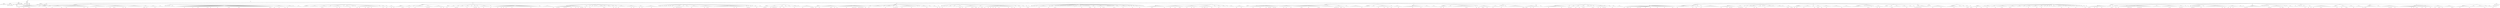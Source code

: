 digraph Tree {
	"t0" [label = "TEI"];
	"t1" [label = "teiHeader"];
	"t2" [label = "fileDesc"];
	"t3" [label = "titleStmt"];
	"t4" [label = "title"];
	"t5" [label = "author"];
	"t6" [label = "principal"];
	"t7" [label = "editor"];
	"t8" [label = "editionStmt"];
	"t9" [label = "edition"];
	"t10" [label = "respStmt"];
	"t11" [label = "name"];
	"t12" [label = "resp"];
	"t13" [label = "respStmt"];
	"t14" [label = "name"];
	"t15" [label = "resp"];
	"t16" [label = "publicationStmt"];
	"t17" [label = "publisher"];
	"t18" [label = "date"];
	"t19" [label = "availability"];
	"t20" [label = "licence"];
	"t21" [label = "idno"];
	"t22" [label = "idno"];
	"t23" [label = "idno"];
	"t24" [label = "idno"];
	"t25" [label = "idno"];
	"t26" [label = "sourceDesc"];
	"t27" [label = "profileDesc"];
	"t28" [label = "creation"];
	"t29" [label = "date"];
	"t30" [label = "langUsage"];
	"t31" [label = "language"];
	"t32" [label = "textClass"];
	"t33" [label = "keywords"];
	"t34" [label = "term"];
	"t35" [label = "text"];
	"t36" [label = "body"];
	"t37" [label = "head"];
	"t38" [label = "div"];
	"t39" [label = "head"];
	"t40" [label = "p"];
	"t41" [label = "p"];
	"t42" [label = "ref"];
	"t43" [label = "p"];
	"t44" [label = "p"];
	"t45" [label = "p"];
	"t46" [label = "div"];
	"t47" [label = "head"];
	"t48" [label = "div"];
	"t49" [label = "head"];
	"t50" [label = "hi"];
	"t51" [label = "div"];
	"t52" [label = "head"];
	"t53" [label = "div"];
	"t54" [label = "pb"];
	"t55" [label = "head"];
	"t56" [label = "div"];
	"t57" [label = "head"];
	"t58" [label = "sp"];
	"t59" [label = "pb"];
	"t60" [label = "l"];
	"t61" [label = "ref"];
	"t62" [label = "l"];
	"t63" [label = "l"];
	"t64" [label = "l"];
	"t65" [label = "l"];
	"t66" [label = "ref"];
	"t67" [label = "l"];
	"t68" [label = "l"];
	"t69" [label = "l"];
	"t70" [label = "l"];
	"t71" [label = "ref"];
	"t72" [label = "l"];
	"t73" [label = "ref"];
	"t74" [label = "l"];
	"t75" [label = "l"];
	"t76" [label = "l"];
	"t77" [label = "l"];
	"t78" [label = "l"];
	"t79" [label = "l"];
	"t80" [label = "sp"];
	"t81" [label = "l"];
	"t82" [label = "l"];
	"t83" [label = "l"];
	"t84" [label = "div"];
	"t85" [label = "pb"];
	"t86" [label = "head"];
	"t87" [label = "sp"];
	"t88" [label = "l"];
	"t89" [label = "l"];
	"t90" [label = "l"];
	"t91" [label = "l"];
	"t92" [label = "l"];
	"t93" [label = "ref"];
	"t94" [label = "sp"];
	"t95" [label = "l"];
	"t96" [label = "l"];
	"t97" [label = "l"];
	"t98" [label = "l"];
	"t99" [label = "sp"];
	"t100" [label = "l"];
	"t101" [label = "ref"];
	"t102" [label = "l"];
	"t103" [label = "l"];
	"t104" [label = "l"];
	"t105" [label = "l"];
	"t106" [label = "l"];
	"t107" [label = "l"];
	"t108" [label = "l"];
	"t109" [label = "l"];
	"t110" [label = "ref"];
	"t111" [label = "sp"];
	"t112" [label = "l"];
	"t113" [label = "l"];
	"t114" [label = "l"];
	"t115" [label = "l"];
	"t116" [label = "pb"];
	"t117" [label = "l"];
	"t118" [label = "l"];
	"t119" [label = "l"];
	"t120" [label = "l"];
	"t121" [label = "l"];
	"t122" [label = "l"];
	"t123" [label = "l"];
	"t124" [label = "l"];
	"t125" [label = "l"];
	"t126" [label = "l"];
	"t127" [label = "l"];
	"t128" [label = "l"];
	"t129" [label = "l"];
	"t130" [label = "l"];
	"t131" [label = "l"];
	"t132" [label = "ref"];
	"t133" [label = "l"];
	"t134" [label = "l"];
	"t135" [label = "l"];
	"t136" [label = "ref"];
	"t137" [label = "l"];
	"t138" [label = "sp"];
	"t139" [label = "l"];
	"t140" [label = "l"];
	"t141" [label = "l"];
	"t142" [label = "l"];
	"t143" [label = "l"];
	"t144" [label = "l"];
	"t145" [label = "ref"];
	"t146" [label = "l"];
	"t147" [label = "l"];
	"t148" [label = "l"];
	"t149" [label = "l"];
	"t150" [label = "l"];
	"t151" [label = "l"];
	"t152" [label = "l"];
	"t153" [label = "l"];
	"t154" [label = "sp"];
	"t155" [label = "pb"];
	"t156" [label = "l"];
	"t157" [label = "l"];
	"t158" [label = "l"];
	"t159" [label = "ref"];
	"t160" [label = "l"];
	"t161" [label = "l"];
	"t162" [label = "l"];
	"t163" [label = "ref"];
	"t164" [label = "l"];
	"t165" [label = "ref"];
	"t166" [label = "l"];
	"t167" [label = "l"];
	"t168" [label = "l"];
	"t169" [label = "l"];
	"t170" [label = "l"];
	"t171" [label = "l"];
	"t172" [label = "l"];
	"t173" [label = "ref"];
	"t174" [label = "l"];
	"t175" [label = "l"];
	"t176" [label = "ref"];
	"t177" [label = "l"];
	"t178" [label = "sp"];
	"t179" [label = "l"];
	"t180" [label = "l"];
	"t181" [label = "l"];
	"t182" [label = "l"];
	"t183" [label = "l"];
	"t184" [label = "l"];
	"t185" [label = "l"];
	"t186" [label = "l"];
	"t187" [label = "l"];
	"t188" [label = "l"];
	"t189" [label = "l"];
	"t190" [label = "l"];
	"t191" [label = "l"];
	"t192" [label = "sp"];
	"t193" [label = "l"];
	"t194" [label = "l"];
	"t195" [label = "ref"];
	"t196" [label = "pb"];
	"t197" [label = "l"];
	"t198" [label = "l"];
	"t199" [label = "ref"];
	"t200" [label = "l"];
	"t201" [label = "l"];
	"t202" [label = "sp"];
	"t203" [label = "l"];
	"t204" [label = "l"];
	"t205" [label = "l"];
	"t206" [label = "l"];
	"t207" [label = "l"];
	"t208" [label = "ref"];
	"t209" [label = "l"];
	"t210" [label = "l"];
	"t211" [label = "sp"];
	"t212" [label = "l"];
	"t213" [label = "l"];
	"t214" [label = "l"];
	"t215" [label = "l"];
	"t216" [label = "l"];
	"t217" [label = "div"];
	"t218" [label = "head"];
	"t219" [label = "sp"];
	"t220" [label = "l"];
	"t221" [label = "sp"];
	"t222" [label = "l"];
	"t223" [label = "sp"];
	"t224" [label = "l"];
	"t225" [label = "sp"];
	"t226" [label = "l"];
	"t227" [label = "l"];
	"t228" [label = "sp"];
	"t229" [label = "l"];
	"t230" [label = "l"];
	"t231" [label = "l"];
	"t232" [label = "l"];
	"t233" [label = "l"];
	"t234" [label = "sp"];
	"t235" [label = "l"];
	"t236" [label = "l"];
	"t237" [label = "l"];
	"t238" [label = "l"];
	"t239" [label = "l"];
	"t240" [label = "l"];
	"t241" [label = "l"];
	"t242" [label = "l"];
	"t243" [label = "ref"];
	"t244" [label = "l"];
	"t245" [label = "l"];
	"t246" [label = "l"];
	"t247" [label = "l"];
	"t248" [label = "l"];
	"t249" [label = "l"];
	"t250" [label = "l"];
	"t251" [label = "ref"];
	"t252" [label = "l"];
	"t253" [label = "l"];
	"t254" [label = "l"];
	"t255" [label = "l"];
	"t256" [label = "ref"];
	"t257" [label = "l"];
	"t258" [label = "pb"];
	"t259" [label = "l"];
	"t260" [label = "l"];
	"t261" [label = "l"];
	"t262" [label = "l"];
	"t263" [label = "l"];
	"t264" [label = "l"];
	"t265" [label = "l"];
	"t266" [label = "ref"];
	"t267" [label = "l"];
	"t268" [label = "ref"];
	"t269" [label = "l"];
	"t270" [label = "l"];
	"t271" [label = "ref"];
	"t272" [label = "l"];
	"t273" [label = "l"];
	"t274" [label = "l"];
	"t275" [label = "l"];
	"t276" [label = "l"];
	"t277" [label = "l"];
	"t278" [label = "ref"];
	"t279" [label = "l"];
	"t280" [label = "l"];
	"t281" [label = "l"];
	"t282" [label = "l"];
	"t283" [label = "l"];
	"t284" [label = "l"];
	"t285" [label = "l"];
	"t286" [label = "l"];
	"t287" [label = "l"];
	"t288" [label = "ref"];
	"t289" [label = "l"];
	"t290" [label = "ref"];
	"t291" [label = "l"];
	"t292" [label = "l"];
	"t293" [label = "l"];
	"t294" [label = "l"];
	"t295" [label = "l"];
	"t296" [label = "l"];
	"t297" [label = "l"];
	"t298" [label = "l"];
	"t299" [label = "ref"];
	"t300" [label = "pb"];
	"t301" [label = "l"];
	"t302" [label = "l"];
	"t303" [label = "l"];
	"t304" [label = "l"];
	"t305" [label = "l"];
	"t306" [label = "l"];
	"t307" [label = "l"];
	"t308" [label = "l"];
	"t309" [label = "l"];
	"t310" [label = "l"];
	"t311" [label = "l"];
	"t312" [label = "l"];
	"t313" [label = "l"];
	"t314" [label = "l"];
	"t315" [label = "l"];
	"t316" [label = "l"];
	"t317" [label = "l"];
	"t318" [label = "l"];
	"t319" [label = "l"];
	"t320" [label = "l"];
	"t321" [label = "l"];
	"t322" [label = "l"];
	"t323" [label = "l"];
	"t324" [label = "l"];
	"t325" [label = "l"];
	"t326" [label = "l"];
	"t327" [label = "ref"];
	"t328" [label = "l"];
	"t329" [label = "ref"];
	"t330" [label = "l"];
	"t331" [label = "l"];
	"t332" [label = "sp"];
	"t333" [label = "l"];
	"t334" [label = "ref"];
	"t335" [label = "l"];
	"t336" [label = "l"];
	"t337" [label = "l"];
	"t338" [label = "l"];
	"t339" [label = "pb"];
	"t340" [label = "l"];
	"t341" [label = "l"];
	"t342" [label = "l"];
	"t343" [label = "l"];
	"t344" [label = "l"];
	"t345" [label = "ref"];
	"t346" [label = "sp"];
	"t347" [label = "l"];
	"t348" [label = "l"];
	"t349" [label = "ref"];
	"t350" [label = "l"];
	"t351" [label = "l"];
	"t352" [label = "l"];
	"t353" [label = "l"];
	"t354" [label = "l"];
	"t355" [label = "l"];
	"t356" [label = "sp"];
	"t357" [label = "l"];
	"t358" [label = "sp"];
	"t359" [label = "l"];
	"t360" [label = "l"];
	"t361" [label = "l"];
	"t362" [label = "l"];
	"t363" [label = "l"];
	"t364" [label = "div"];
	"t365" [label = "pb"];
	"t366" [label = "head"];
	"t367" [label = "sp"];
	"t368" [label = "l"];
	"t369" [label = "l"];
	"t370" [label = "l"];
	"t371" [label = "l"];
	"t372" [label = "l"];
	"t373" [label = "l"];
	"t374" [label = "sp"];
	"t375" [label = "l"];
	"t376" [label = "l"];
	"t377" [label = "l"];
	"t378" [label = "l"];
	"t379" [label = "l"];
	"t380" [label = "l"];
	"t381" [label = "l"];
	"t382" [label = "l"];
	"t383" [label = "sp"];
	"t384" [label = "l"];
	"t385" [label = "l"];
	"t386" [label = "l"];
	"t387" [label = "ref"];
	"t388" [label = "l"];
	"t389" [label = "ref"];
	"t390" [label = "l"];
	"t391" [label = "l"];
	"t392" [label = "l"];
	"t393" [label = "l"];
	"t394" [label = "sp"];
	"t395" [label = "pb"];
	"t396" [label = "l"];
	"t397" [label = "l"];
	"t398" [label = "sp"];
	"t399" [label = "l"];
	"t400" [label = "l"];
	"t401" [label = "l"];
	"t402" [label = "l"];
	"t403" [label = "l"];
	"t404" [label = "ref"];
	"t405" [label = "l"];
	"t406" [label = "l"];
	"t407" [label = "ref"];
	"t408" [label = "l"];
	"t409" [label = "l"];
	"t410" [label = "sp"];
	"t411" [label = "l"];
	"t412" [label = "sp"];
	"t413" [label = "l"];
	"t414" [label = "l"];
	"t415" [label = "l"];
	"t416" [label = "l"];
	"t417" [label = "l"];
	"t418" [label = "l"];
	"t419" [label = "ref"];
	"t420" [label = "l"];
	"t421" [label = "sp"];
	"t422" [label = "l"];
	"t423" [label = "l"];
	"t424" [label = "sp"];
	"t425" [label = "l"];
	"t426" [label = "sp"];
	"t427" [label = "l"];
	"t428" [label = "sp"];
	"t429" [label = "l"];
	"t430" [label = "ref"];
	"t431" [label = "l"];
	"t432" [label = "l"];
	"t433" [label = "pb"];
	"t434" [label = "l"];
	"t435" [label = "l"];
	"t436" [label = "l"];
	"t437" [label = "l"];
	"t438" [label = "l"];
	"t439" [label = "ref"];
	"t440" [label = "l"];
	"t441" [label = "l"];
	"t442" [label = "ref"];
	"t443" [label = "l"];
	"t444" [label = "ref"];
	"t445" [label = "l"];
	"t446" [label = "l"];
	"t447" [label = "ref"];
	"t448" [label = "l"];
	"t449" [label = "l"];
	"t450" [label = "l"];
	"t451" [label = "l"];
	"t452" [label = "l"];
	"t453" [label = "l"];
	"t454" [label = "sp"];
	"t455" [label = "l"];
	"t456" [label = "l"];
	"t457" [label = "sp"];
	"t458" [label = "l"];
	"t459" [label = "l"];
	"t460" [label = "ref"];
	"t461" [label = "l"];
	"t462" [label = "l"];
	"t463" [label = "sp"];
	"t464" [label = "l"];
	"t465" [label = "ref"];
	"t466" [label = "l"];
	"t467" [label = "sp"];
	"t468" [label = "l"];
	"t469" [label = "l"];
	"t470" [label = "l"];
	"t471" [label = "pb"];
	"t472" [label = "l"];
	"t473" [label = "l"];
	"t474" [label = "ref"];
	"t475" [label = "l"];
	"t476" [label = "div"];
	"t477" [label = "pb"];
	"t478" [label = "head"];
	"t479" [label = "div"];
	"t480" [label = "head"];
	"t481" [label = "sp"];
	"t482" [label = "l"];
	"t483" [label = "l"];
	"t484" [label = "l"];
	"t485" [label = "l"];
	"t486" [label = "l"];
	"t487" [label = "l"];
	"t488" [label = "ref"];
	"t489" [label = "l"];
	"t490" [label = "ref"];
	"t491" [label = "l"];
	"t492" [label = "sp"];
	"t493" [label = "l"];
	"t494" [label = "l"];
	"t495" [label = "l"];
	"t496" [label = "l"];
	"t497" [label = "pb"];
	"t498" [label = "l"];
	"t499" [label = "l"];
	"t500" [label = "sp"];
	"t501" [label = "l"];
	"t502" [label = "l"];
	"t503" [label = "sp"];
	"t504" [label = "l"];
	"t505" [label = "ref"];
	"t506" [label = "l"];
	"t507" [label = "l"];
	"t508" [label = "l"];
	"t509" [label = "l"];
	"t510" [label = "l"];
	"t511" [label = "l"];
	"t512" [label = "l"];
	"t513" [label = "sp"];
	"t514" [label = "l"];
	"t515" [label = "l"];
	"t516" [label = "l"];
	"t517" [label = "ref"];
	"t518" [label = "l"];
	"t519" [label = "ref"];
	"t520" [label = "l"];
	"t521" [label = "ref"];
	"t522" [label = "l"];
	"t523" [label = "l"];
	"t524" [label = "l"];
	"t525" [label = "sp"];
	"t526" [label = "l"];
	"t527" [label = "l"];
	"t528" [label = "l"];
	"t529" [label = "l"];
	"t530" [label = "l"];
	"t531" [label = "l"];
	"t532" [label = "l"];
	"t533" [label = "ref"];
	"t534" [label = "l"];
	"t535" [label = "l"];
	"t536" [label = "pb"];
	"t537" [label = "l"];
	"t538" [label = "div"];
	"t539" [label = "head"];
	"t540" [label = "sp"];
	"t541" [label = "l"];
	"t542" [label = "l"];
	"t543" [label = "ref"];
	"t544" [label = "l"];
	"t545" [label = "l"];
	"t546" [label = "sp"];
	"t547" [label = "l"];
	"t548" [label = "l"];
	"t549" [label = "l"];
	"t550" [label = "l"];
	"t551" [label = "l"];
	"t552" [label = "sp"];
	"t553" [label = "l"];
	"t554" [label = "ref"];
	"t555" [label = "ref"];
	"t556" [label = "l"];
	"t557" [label = "ref"];
	"t558" [label = "l"];
	"t559" [label = "sp"];
	"t560" [label = "l"];
	"t561" [label = "l"];
	"t562" [label = "l"];
	"t563" [label = "l"];
	"t564" [label = "sp"];
	"t565" [label = "l"];
	"t566" [label = "l"];
	"t567" [label = "l"];
	"t568" [label = "ref"];
	"t569" [label = "l"];
	"t570" [label = "l"];
	"t571" [label = "sp"];
	"t572" [label = "l"];
	"t573" [label = "l"];
	"t574" [label = "sp"];
	"t575" [label = "l"];
	"t576" [label = "l"];
	"t577" [label = "l"];
	"t578" [label = "ref"];
	"t579" [label = "ref"];
	"t580" [label = "l"];
	"t581" [label = "ref"];
	"t582" [label = "l"];
	"t583" [label = "sp"];
	"t584" [label = "l"];
	"t585" [label = "ref"];
	"t586" [label = "sp"];
	"t587" [label = "l"];
	"t588" [label = "l"];
	"t589" [label = "l"];
	"t590" [label = "l"];
	"t591" [label = "ref"];
	"t592" [label = "l"];
	"t593" [label = "l"];
	"t594" [label = "l"];
	"t595" [label = "l"];
	"t596" [label = "l"];
	"t597" [label = "sp"];
	"t598" [label = "l"];
	"t599" [label = "ref"];
	"t600" [label = "l"];
	"t601" [label = "sp"];
	"t602" [label = "l"];
	"t603" [label = "l"];
	"t604" [label = "l"];
	"t605" [label = "l"];
	"t606" [label = "l"];
	"t607" [label = "pb"];
	"t608" [label = "l"];
	"t609" [label = "l"];
	"t610" [label = "l"];
	"t611" [label = "ref"];
	"t612" [label = "l"];
	"t613" [label = "l"];
	"t614" [label = "ref"];
	"t615" [label = "l"];
	"t616" [label = "l"];
	"t617" [label = "ref"];
	"t618" [label = "l"];
	"t619" [label = "l"];
	"t620" [label = "l"];
	"t621" [label = "l"];
	"t622" [label = "l"];
	"t623" [label = "ref"];
	"t624" [label = "l"];
	"t625" [label = "l"];
	"t626" [label = "l"];
	"t627" [label = "l"];
	"t628" [label = "l"];
	"t629" [label = "l"];
	"t630" [label = "l"];
	"t631" [label = "l"];
	"t632" [label = "l"];
	"t633" [label = "l"];
	"t634" [label = "l"];
	"t635" [label = "l"];
	"t636" [label = "l"];
	"t637" [label = "l"];
	"t638" [label = "l"];
	"t639" [label = "l"];
	"t640" [label = "ref"];
	"t641" [label = "l"];
	"t642" [label = "l"];
	"t643" [label = "l"];
	"t644" [label = "l"];
	"t645" [label = "l"];
	"t646" [label = "l"];
	"t647" [label = "sp"];
	"t648" [label = "pb"];
	"t649" [label = "l"];
	"t650" [label = "l"];
	"t651" [label = "sp"];
	"t652" [label = "l"];
	"t653" [label = "l"];
	"t654" [label = "l"];
	"t655" [label = "l"];
	"t656" [label = "l"];
	"t657" [label = "l"];
	"t658" [label = "l"];
	"t659" [label = "l"];
	"t660" [label = "l"];
	"t661" [label = "l"];
	"t662" [label = "ref"];
	"t663" [label = "div"];
	"t664" [label = "head"];
	"t665" [label = "sp"];
	"t666" [label = "l"];
	"t667" [label = "sp"];
	"t668" [label = "l"];
	"t669" [label = "sp"];
	"t670" [label = "l"];
	"t671" [label = "ref"];
	"t672" [label = "sp"];
	"t673" [label = "l"];
	"t674" [label = "ref"];
	"t675" [label = "ref"];
	"t676" [label = "l"];
	"t677" [label = "l"];
	"t678" [label = "l"];
	"t679" [label = "l"];
	"t680" [label = "l"];
	"t681" [label = "ref"];
	"t682" [label = "l"];
	"t683" [label = "pb"];
	"t684" [label = "l"];
	"t685" [label = "ref"];
	"t686" [label = "l"];
	"t687" [label = "l"];
	"t688" [label = "l"];
	"t689" [label = "l"];
	"t690" [label = "ref"];
	"t691" [label = "l"];
	"t692" [label = "l"];
	"t693" [label = "l"];
	"t694" [label = "l"];
	"t695" [label = "ref"];
	"t696" [label = "l"];
	"t697" [label = "l"];
	"t698" [label = "ref"];
	"t699" [label = "l"];
	"t700" [label = "l"];
	"t701" [label = "ref"];
	"t702" [label = "l"];
	"t703" [label = "ref"];
	"t704" [label = "ref"];
	"t705" [label = "l"];
	"t706" [label = "sp"];
	"t707" [label = "l"];
	"t708" [label = "l"];
	"t709" [label = "ref"];
	"t710" [label = "l"];
	"t711" [label = "l"];
	"t712" [label = "sp"];
	"t713" [label = "l"];
	"t714" [label = "l"];
	"t715" [label = "ref"];
	"t716" [label = "sp"];
	"t717" [label = "l"];
	"t718" [label = "l"];
	"t719" [label = "sp"];
	"t720" [label = "l"];
	"t721" [label = "l"];
	"t722" [label = "sp"];
	"t723" [label = "l"];
	"t724" [label = "sp"];
	"t725" [label = "l"];
	"t726" [label = "sp"];
	"t727" [label = "pb"];
	"t728" [label = "l"];
	"t729" [label = "l"];
	"t730" [label = "l"];
	"t731" [label = "l"];
	"t732" [label = "l"];
	"t733" [label = "ref"];
	"t734" [label = "ref"];
	"t735" [label = "l"];
	"t736" [label = "sp"];
	"t737" [label = "l"];
	"t738" [label = "sp"];
	"t739" [label = "l"];
	"t740" [label = "l"];
	"t741" [label = "l"];
	"t742" [label = "l"];
	"t743" [label = "sp"];
	"t744" [label = "l"];
	"t745" [label = "l"];
	"t746" [label = "ref"];
	"t747" [label = "l"];
	"t748" [label = "sp"];
	"t749" [label = "l"];
	"t750" [label = "ref"];
	"t751" [label = "l"];
	"t752" [label = "sp"];
	"t753" [label = "l"];
	"t754" [label = "ref"];
	"t755" [label = "l"];
	"t756" [label = "l"];
	"t757" [label = "l"];
	"t758" [label = "l"];
	"t759" [label = "l"];
	"t760" [label = "l"];
	"t761" [label = "sp"];
	"t762" [label = "l"];
	"t763" [label = "l"];
	"t764" [label = "l"];
	"t765" [label = "l"];
	"t766" [label = "l"];
	"t767" [label = "pb"];
	"t768" [label = "l"];
	"t769" [label = "l"];
	"t770" [label = "ref"];
	"t771" [label = "l"];
	"t772" [label = "l"];
	"t773" [label = "l"];
	"t774" [label = "sp"];
	"t775" [label = "l"];
	"t776" [label = "l"];
	"t777" [label = "ref"];
	"t778" [label = "l"];
	"t779" [label = "l"];
	"t780" [label = "ref"];
	"t781" [label = "l"];
	"t782" [label = "l"];
	"t783" [label = "sp"];
	"t784" [label = "l"];
	"t785" [label = "l"];
	"t786" [label = "l"];
	"t787" [label = "l"];
	"t788" [label = "l"];
	"t789" [label = "l"];
	"t790" [label = "ref"];
	"t791" [label = "l"];
	"t792" [label = "l"];
	"t793" [label = "l"];
	"t794" [label = "l"];
	"t795" [label = "l"];
	"t796" [label = "div"];
	"t797" [label = "pb"];
	"t798" [label = "head"];
	"t799" [label = "sp"];
	"t800" [label = "l"];
	"t801" [label = "l"];
	"t802" [label = "l"];
	"t803" [label = "sp"];
	"t804" [label = "l"];
	"t805" [label = "sp"];
	"t806" [label = "l"];
	"t807" [label = "sp"];
	"t808" [label = "l"];
	"t809" [label = "l"];
	"t810" [label = "l"];
	"t811" [label = "sp"];
	"t812" [label = "l"];
	"t813" [label = "sp"];
	"t814" [label = "l"];
	"t815" [label = "l"];
	"t816" [label = "sp"];
	"t817" [label = "l"];
	"t818" [label = "l"];
	"t819" [label = "sp"];
	"t820" [label = "l"];
	"t821" [label = "ref"];
	"t822" [label = "l"];
	"t823" [label = "l"];
	"t824" [label = "l"];
	"t825" [label = "ref"];
	"t826" [label = "ref"];
	"t827" [label = "l"];
	"t828" [label = "ref"];
	"t829" [label = "pb"];
	"t830" [label = "l"];
	"t831" [label = "l"];
	"t832" [label = "ref"];
	"t833" [label = "l"];
	"t834" [label = "l"];
	"t835" [label = "sp"];
	"t836" [label = "l"];
	"t837" [label = "sp"];
	"t838" [label = "l"];
	"t839" [label = "l"];
	"t840" [label = "l"];
	"t841" [label = "l"];
	"t842" [label = "sp"];
	"t843" [label = "l"];
	"t844" [label = "l"];
	"t845" [label = "ref"];
	"t846" [label = "l"];
	"t847" [label = "l"];
	"t848" [label = "l"];
	"t849" [label = "l"];
	"t850" [label = "l"];
	"t851" [label = "l"];
	"t852" [label = "sp"];
	"t853" [label = "l"];
	"t854" [label = "l"];
	"t855" [label = "l"];
	"t856" [label = "l"];
	"t857" [label = "l"];
	"t858" [label = "ref"];
	"t859" [label = "l"];
	"t860" [label = "l"];
	"t861" [label = "ref"];
	"t862" [label = "l"];
	"t863" [label = "ref"];
	"t864" [label = "l"];
	"t865" [label = "l"];
	"t866" [label = "l"];
	"t867" [label = "l"];
	"t868" [label = "sp"];
	"t869" [label = "pb"];
	"t870" [label = "l"];
	"t871" [label = "l"];
	"t872" [label = "l"];
	"t873" [label = "l"];
	"t874" [label = "l"];
	"t875" [label = "l"];
	"t876" [label = "l"];
	"t877" [label = "l"];
	"t878" [label = "l"];
	"t879" [label = "l"];
	"t880" [label = "l"];
	"t881" [label = "l"];
	"t882" [label = "l"];
	"t883" [label = "l"];
	"t884" [label = "l"];
	"t885" [label = "l"];
	"t886" [label = "l"];
	"t887" [label = "ref"];
	"t888" [label = "l"];
	"t889" [label = "l"];
	"t890" [label = "ref"];
	"t891" [label = "l"];
	"t892" [label = "l"];
	"t893" [label = "l"];
	"t894" [label = "l"];
	"t895" [label = "l"];
	"t896" [label = "l"];
	"t897" [label = "l"];
	"t898" [label = "sp"];
	"t899" [label = "l"];
	"t900" [label = "l"];
	"t901" [label = "ref"];
	"t902" [label = "l"];
	"t903" [label = "ref"];
	"t904" [label = "ref"];
	"t905" [label = "sp"];
	"t906" [label = "l"];
	"t907" [label = "sp"];
	"t908" [label = "pb"];
	"t909" [label = "l"];
	"t910" [label = "sp"];
	"t911" [label = "l"];
	"t912" [label = "sp"];
	"t913" [label = "l"];
	"t914" [label = "l"];
	"t915" [label = "l"];
	"t916" [label = "ref"];
	"t917" [label = "l"];
	"t918" [label = "sp"];
	"t919" [label = "l"];
	"t920" [label = "l"];
	"t921" [label = "l"];
	"t922" [label = "l"];
	"t923" [label = "div"];
	"t924" [label = "head"];
	"t925" [label = "sp"];
	"t926" [label = "l"];
	"t927" [label = "l"];
	"t928" [label = "ref"];
	"t929" [label = "ref"];
	"t930" [label = "ref"];
	"t931" [label = "l"];
	"t932" [label = "l"];
	"t933" [label = "l"];
	"t934" [label = "sp"];
	"t935" [label = "l"];
	"t936" [label = "l"];
	"t937" [label = "ref"];
	"t938" [label = "l"];
	"t939" [label = "l"];
	"t940" [label = "l"];
	"t941" [label = "ref"];
	"t942" [label = "ref"];
	"t943" [label = "pb"];
	"t944" [label = "l"];
	"t945" [label = "ref"];
	"t946" [label = "l"];
	"t947" [label = "l"];
	"t948" [label = "sp"];
	"t949" [label = "l"];
	"t950" [label = "l"];
	"t951" [label = "ref"];
	"t952" [label = "l"];
	"t953" [label = "l"];
	"t954" [label = "l"];
	"t955" [label = "ref"];
	"t956" [label = "sp"];
	"t957" [label = "l"];
	"t958" [label = "l"];
	"t959" [label = "l"];
	"t960" [label = "sp"];
	"t961" [label = "l"];
	"t962" [label = "l"];
	"t963" [label = "l"];
	"t964" [label = "sp"];
	"t965" [label = "l"];
	"t966" [label = "l"];
	"t967" [label = "l"];
	"t968" [label = "ref"];
	"t969" [label = "l"];
	"t970" [label = "l"];
	"t971" [label = "l"];
	"t972" [label = "l"];
	"t973" [label = "sp"];
	"t974" [label = "l"];
	"t975" [label = "sp"];
	"t976" [label = "l"];
	"t977" [label = "l"];
	"t978" [label = "pb"];
	"t979" [label = "l"];
	"t980" [label = "l"];
	"t981" [label = "l"];
	"t982" [label = "l"];
	"t983" [label = "l"];
	"t984" [label = "l"];
	"t985" [label = "l"];
	"t986" [label = "ref"];
	"t987" [label = "l"];
	"t988" [label = "ref"];
	"t989" [label = "ref"];
	"t990" [label = "l"];
	"t991" [label = "div"];
	"t992" [label = "pb"];
	"t993" [label = "head"];
	"t994" [label = "div"];
	"t995" [label = "head"];
	"t996" [label = "sp"];
	"t997" [label = "l"];
	"t998" [label = "l"];
	"t999" [label = "ref"];
	"t1000" [label = "l"];
	"t1001" [label = "l"];
	"t1002" [label = "l"];
	"t1003" [label = "ref"];
	"t1004" [label = "l"];
	"t1005" [label = "sp"];
	"t1006" [label = "l"];
	"t1007" [label = "l"];
	"t1008" [label = "l"];
	"t1009" [label = "l"];
	"t1010" [label = "l"];
	"t1011" [label = "l"];
	"t1012" [label = "l"];
	"t1013" [label = "l"];
	"t1014" [label = "l"];
	"t1015" [label = "ref"];
	"t1016" [label = "pb"];
	"t1017" [label = "l"];
	"t1018" [label = "l"];
	"t1019" [label = "l"];
	"t1020" [label = "ref"];
	"t1021" [label = "l"];
	"t1022" [label = "l"];
	"t1023" [label = "ref"];
	"t1024" [label = "sp"];
	"t1025" [label = "l"];
	"t1026" [label = "l"];
	"t1027" [label = "l"];
	"t1028" [label = "l"];
	"t1029" [label = "l"];
	"t1030" [label = "l"];
	"t1031" [label = "l"];
	"t1032" [label = "l"];
	"t1033" [label = "ref"];
	"t1034" [label = "l"];
	"t1035" [label = "l"];
	"t1036" [label = "l"];
	"t1037" [label = "l"];
	"t1038" [label = "l"];
	"t1039" [label = "l"];
	"t1040" [label = "ref"];
	"t1041" [label = "ref"];
	"t1042" [label = "l"];
	"t1043" [label = "ref"];
	"t1044" [label = "l"];
	"t1045" [label = "ref"];
	"t1046" [label = "l"];
	"t1047" [label = "l"];
	"t1048" [label = "l"];
	"t1049" [label = "ref"];
	"t1050" [label = "ref"];
	"t1051" [label = "l"];
	"t1052" [label = "ref"];
	"t1053" [label = "ref"];
	"t1054" [label = "l"];
	"t1055" [label = "ref"];
	"t1056" [label = "l"];
	"t1057" [label = "l"];
	"t1058" [label = "l"];
	"t1059" [label = "ref"];
	"t1060" [label = "l"];
	"t1061" [label = "sp"];
	"t1062" [label = "l"];
	"t1063" [label = "l"];
	"t1064" [label = "pb"];
	"t1065" [label = "l"];
	"t1066" [label = "l"];
	"t1067" [label = "sp"];
	"t1068" [label = "l"];
	"t1069" [label = "l"];
	"t1070" [label = "l"];
	"t1071" [label = "l"];
	"t1072" [label = "l"];
	"t1073" [label = "l"];
	"t1074" [label = "l"];
	"t1075" [label = "l"];
	"t1076" [label = "l"];
	"t1077" [label = "sp"];
	"t1078" [label = "l"];
	"t1079" [label = "l"];
	"t1080" [label = "sp"];
	"t1081" [label = "l"];
	"t1082" [label = "ref"];
	"t1083" [label = "l"];
	"t1084" [label = "l"];
	"t1085" [label = "l"];
	"t1086" [label = "l"];
	"t1087" [label = "l"];
	"t1088" [label = "sp"];
	"t1089" [label = "l"];
	"t1090" [label = "l"];
	"t1091" [label = "ref"];
	"t1092" [label = "sp"];
	"t1093" [label = "l"];
	"t1094" [label = "l"];
	"t1095" [label = "ref"];
	"t1096" [label = "ref"];
	"t1097" [label = "l"];
	"t1098" [label = "ref"];
	"t1099" [label = "l"];
	"t1100" [label = "sp"];
	"t1101" [label = "l"];
	"t1102" [label = "l"];
	"t1103" [label = "l"];
	"t1104" [label = "pb"];
	"t1105" [label = "l"];
	"t1106" [label = "l"];
	"t1107" [label = "l"];
	"t1108" [label = "l"];
	"t1109" [label = "l"];
	"t1110" [label = "l"];
	"t1111" [label = "l"];
	"t1112" [label = "l"];
	"t1113" [label = "ref"];
	"t1114" [label = "l"];
	"t1115" [label = "l"];
	"t1116" [label = "l"];
	"t1117" [label = "l"];
	"t1118" [label = "sp"];
	"t1119" [label = "l"];
	"t1120" [label = "l"];
	"t1121" [label = "sp"];
	"t1122" [label = "l"];
	"t1123" [label = "sp"];
	"t1124" [label = "l"];
	"t1125" [label = "l"];
	"t1126" [label = "l"];
	"t1127" [label = "l"];
	"t1128" [label = "l"];
	"t1129" [label = "l"];
	"t1130" [label = "ref"];
	"t1131" [label = "l"];
	"t1132" [label = "sp"];
	"t1133" [label = "l"];
	"t1134" [label = "l"];
	"t1135" [label = "l"];
	"t1136" [label = "sp"];
	"t1137" [label = "l"];
	"t1138" [label = "l"];
	"t1139" [label = "l"];
	"t1140" [label = "l"];
	"t1141" [label = "l"];
	"t1142" [label = "pb"];
	"t1143" [label = "sp"];
	"t1144" [label = "l"];
	"t1145" [label = "l"];
	"t1146" [label = "ref"];
	"t1147" [label = "div"];
	"t1148" [label = "head"];
	"t1149" [label = "sp"];
	"t1150" [label = "l"];
	"t1151" [label = "sp"];
	"t1152" [label = "l"];
	"t1153" [label = "ref"];
	"t1154" [label = "sp"];
	"t1155" [label = "l"];
	"t1156" [label = "l"];
	"t1157" [label = "sp"];
	"t1158" [label = "l"];
	"t1159" [label = "l"];
	"t1160" [label = "sp"];
	"t1161" [label = "l"];
	"t1162" [label = "l"];
	"t1163" [label = "l"];
	"t1164" [label = "l"];
	"t1165" [label = "sp"];
	"t1166" [label = "l"];
	"t1167" [label = "l"];
	"t1168" [label = "l"];
	"t1169" [label = "sp"];
	"t1170" [label = "pb"];
	"t1171" [label = "l"];
	"t1172" [label = "l"];
	"t1173" [label = "l"];
	"t1174" [label = "ref"];
	"t1175" [label = "ref"];
	"t1176" [label = "l"];
	"t1177" [label = "l"];
	"t1178" [label = "ref"];
	"t1179" [label = "l"];
	"t1180" [label = "sp"];
	"t1181" [label = "l"];
	"t1182" [label = "l"];
	"t1183" [label = "ref"];
	"t1184" [label = "l"];
	"t1185" [label = "l"];
	"t1186" [label = "l"];
	"t1187" [label = "l"];
	"t1188" [label = "l"];
	"t1189" [label = "ref"];
	"t1190" [label = "l"];
	"t1191" [label = "ref"];
	"t1192" [label = "l"];
	"t1193" [label = "l"];
	"t1194" [label = "ref"];
	"t1195" [label = "l"];
	"t1196" [label = "ref"];
	"t1197" [label = "l"];
	"t1198" [label = "sp"];
	"t1199" [label = "l"];
	"t1200" [label = "ref"];
	"t1201" [label = "l"];
	"t1202" [label = "l"];
	"t1203" [label = "ref"];
	"t1204" [label = "l"];
	"t1205" [label = "ref"];
	"t1206" [label = "l"];
	"t1207" [label = "sp"];
	"t1208" [label = "l"];
	"t1209" [label = "ref"];
	"t1210" [label = "l"];
	"t1211" [label = "l"];
	"t1212" [label = "l"];
	"t1213" [label = "ref"];
	"t1214" [label = "l"];
	"t1215" [label = "l"];
	"t1216" [label = "ref"];
	"t1217" [label = "l"];
	"t1218" [label = "l"];
	"t1219" [label = "pb"];
	"t1220" [label = "l"];
	"t1221" [label = "l"];
	"t1222" [label = "ref"];
	"t1223" [label = "l"];
	"t1224" [label = "l"];
	"t1225" [label = "l"];
	"t1226" [label = "ref"];
	"t1227" [label = "l"];
	"t1228" [label = "l"];
	"t1229" [label = "l"];
	"t1230" [label = "l"];
	"t1231" [label = "l"];
	"t1232" [label = "l"];
	"t1233" [label = "l"];
	"t1234" [label = "l"];
	"t1235" [label = "ref"];
	"t1236" [label = "l"];
	"t1237" [label = "l"];
	"t1238" [label = "l"];
	"t1239" [label = "ref"];
	"t1240" [label = "l"];
	"t1241" [label = "l"];
	"t1242" [label = "ref"];
	"t1243" [label = "sp"];
	"t1244" [label = "l"];
	"t1245" [label = "l"];
	"t1246" [label = "sp"];
	"t1247" [label = "l"];
	"t1248" [label = "l"];
	"t1249" [label = "l"];
	"t1250" [label = "ref"];
	"t1251" [label = "l"];
	"t1252" [label = "sp"];
	"t1253" [label = "l"];
	"t1254" [label = "l"];
	"t1255" [label = "l"];
	"t1256" [label = "sp"];
	"t1257" [label = "l"];
	"t1258" [label = "l"];
	"t1259" [label = "ref"];
	"t1260" [label = "l"];
	"t1261" [label = "pb"];
	"t1262" [label = "sp"];
	"t1263" [label = "l"];
	"t1264" [label = "div"];
	"t1265" [label = "head"];
	"t1266" [label = "sp"];
	"t1267" [label = "l"];
	"t1268" [label = "sp"];
	"t1269" [label = "l"];
	"t1270" [label = "sp"];
	"t1271" [label = "l"];
	"t1272" [label = "l"];
	"t1273" [label = "sp"];
	"t1274" [label = "l"];
	"t1275" [label = "l"];
	"t1276" [label = "sp"];
	"t1277" [label = "l"];
	"t1278" [label = "l"];
	"t1279" [label = "ref"];
	"t1280" [label = "l"];
	"t1281" [label = "l"];
	"t1282" [label = "l"];
	"t1283" [label = "l"];
	"t1284" [label = "l"];
	"t1285" [label = "l"];
	"t1286" [label = "l"];
	"t1287" [label = "sp"];
	"t1288" [label = "l"];
	"t1289" [label = "ref"];
	"t1290" [label = "sp"];
	"t1291" [label = "pb"];
	"t1292" [label = "l"];
	"t1293" [label = "l"];
	"t1294" [label = "l"];
	"t1295" [label = "sp"];
	"t1296" [label = "l"];
	"t1297" [label = "ref"];
	"t1298" [label = "l"];
	"t1299" [label = "ref"];
	"t1300" [label = "sp"];
	"t1301" [label = "l"];
	"t1302" [label = "sp"];
	"t1303" [label = "l"];
	"t1304" [label = "sp"];
	"t1305" [label = "l"];
	"t1306" [label = "l"];
	"t1307" [label = "sp"];
	"t1308" [label = "l"];
	"t1309" [label = "sp"];
	"t1310" [label = "l"];
	"t1311" [label = "sp"];
	"t1312" [label = "l"];
	"t1313" [label = "sp"];
	"t1314" [label = "l"];
	"t1315" [label = "sp"];
	"t1316" [label = "l"];
	"t1317" [label = "sp"];
	"t1318" [label = "l"];
	"t1319" [label = "l"];
	"t1320" [label = "sp"];
	"t1321" [label = "l"];
	"t1322" [label = "sp"];
	"t1323" [label = "l"];
	"t1324" [label = "sp"];
	"t1325" [label = "l"];
	"t1326" [label = "sp"];
	"t1327" [label = "l"];
	"t1328" [label = "sp"];
	"t1329" [label = "pb"];
	"t1330" [label = "l"];
	"t1331" [label = "l"];
	"t1332" [label = "sp"];
	"t1333" [label = "l"];
	"t1334" [label = "sp"];
	"t1335" [label = "l"];
	"t1336" [label = "l"];
	"t1337" [label = "l"];
	"t1338" [label = "ref"];
	"t1339" [label = "sp"];
	"t1340" [label = "l"];
	"t1341" [label = "sp"];
	"t1342" [label = "l"];
	"t1343" [label = "sp"];
	"t1344" [label = "l"];
	"t1345" [label = "sp"];
	"t1346" [label = "l"];
	"t1347" [label = "sp"];
	"t1348" [label = "l"];
	"t1349" [label = "sp"];
	"t1350" [label = "l"];
	"t1351" [label = "l"];
	"t1352" [label = "ref"];
	"t1353" [label = "ref"];
	"t1354" [label = "l"];
	"t1355" [label = "sp"];
	"t1356" [label = "l"];
	"t1357" [label = "l"];
	"t1358" [label = "l"];
	"t1359" [label = "ref"];
	"t1360" [label = "l"];
	"t1361" [label = "sp"];
	"t1362" [label = "l"];
	"t1363" [label = "l"];
	"t1364" [label = "l"];
	"t1365" [label = "l"];
	"t1366" [label = "ref"];
	"t1367" [label = "l"];
	"t1368" [label = "l"];
	"t1369" [label = "pb"];
	"t1370" [label = "l"];
	"t1371" [label = "ref"];
	"t1372" [label = "l"];
	"t1373" [label = "sp"];
	"t1374" [label = "l"];
	"t1375" [label = "l"];
	"t1376" [label = "l"];
	"t1377" [label = "l"];
	"t1378" [label = "sp"];
	"t1379" [label = "l"];
	"t1380" [label = "sp"];
	"t1381" [label = "l"];
	"t1382" [label = "sp"];
	"t1383" [label = "l"];
	"t1384" [label = "ref"];
	"t1385" [label = "sp"];
	"t1386" [label = "l"];
	"t1387" [label = "ref"];
	"t1388" [label = "sp"];
	"t1389" [label = "l"];
	"t1390" [label = "l"];
	"t1391" [label = "l"];
	"t1392" [label = "l"];
	"t1393" [label = "sp"];
	"t1394" [label = "l"];
	"t1395" [label = "l"];
	"t1396" [label = "l"];
	"t1397" [label = "ref"];
	"t1398" [label = "l"];
	"t1399" [label = "l"];
	"t1400" [label = "l"];
	"t1401" [label = "l"];
	"t1402" [label = "sp"];
	"t1403" [label = "l"];
	"t1404" [label = "l"];
	"t1405" [label = "sp"];
	"t1406" [label = "l"];
	"t1407" [label = "l"];
	"t1408" [label = "pb"];
	"t1409" [label = "sp"];
	"t1410" [label = "l"];
	"t1411" [label = "l"];
	"t1412" [label = "sp"];
	"t1413" [label = "l"];
	"t1414" [label = "l"];
	"t1415" [label = "sp"];
	"t1416" [label = "l"];
	"t1417" [label = "sp"];
	"t1418" [label = "l"];
	"t1419" [label = "ref"];
	"t1420" [label = "sp"];
	"t1421" [label = "l"];
	"t1422" [label = "sp"];
	"t1423" [label = "l"];
	"t1424" [label = "sp"];
	"t1425" [label = "l"];
	"t1426" [label = "l"];
	"t1427" [label = "l"];
	"t1428" [label = "div"];
	"t1429" [label = "head"];
	"t1430" [label = "sp"];
	"t1431" [label = "l"];
	"t1432" [label = "l"];
	"t1433" [label = "l"];
	"t1434" [label = "l"];
	"t1435" [label = "l"];
	"t1436" [label = "pb"];
	"t1437" [label = "l"];
	"t1438" [label = "ref"];
	"t1439" [label = "l"];
	"t1440" [label = "l"];
	"t1441" [label = "l"];
	"t1442" [label = "l"];
	"t1443" [label = "l"];
	"t1444" [label = "l"];
	"t1445" [label = "l"];
	"t1446" [label = "l"];
	"t1447" [label = "l"];
	"t1448" [label = "l"];
	"t1449" [label = "ref"];
	"t1450" [label = "sp"];
	"t1451" [label = "l"];
	"t1452" [label = "l"];
	"t1453" [label = "l"];
	"t1454" [label = "l"];
	"t1455" [label = "l"];
	"t1456" [label = "ref"];
	"t1457" [label = "l"];
	"t1458" [label = "l"];
	"t1459" [label = "l"];
	"t1460" [label = "l"];
	"t1461" [label = "ref"];
	"t1462" [label = "l"];
	"t1463" [label = "l"];
	"t1464" [label = "l"];
	"t1465" [label = "l"];
	"t1466" [label = "ref"];
	"t1467" [label = "ref"];
	"t1468" [label = "l"];
	"t1469" [label = "l"];
	"t1470" [label = "l"];
	"t1471" [label = "sp"];
	"t1472" [label = "l"];
	"t1473" [label = "l"];
	"t1474" [label = "l"];
	"t1475" [label = "pb"];
	"t1476" [label = "l"];
	"t1477" [label = "l"];
	"t1478" [label = "l"];
	"t1479" [label = "l"];
	"t1480" [label = "ref"];
	"t1481" [label = "l"];
	"t1482" [label = "l"];
	"t1483" [label = "ref"];
	"t1484" [label = "l"];
	"t1485" [label = "l"];
	"t1486" [label = "l"];
	"t1487" [label = "sp"];
	"t1488" [label = "l"];
	"t1489" [label = "l"];
	"t1490" [label = "l"];
	"t1491" [label = "l"];
	"t1492" [label = "ref"];
	"t1493" [label = "l"];
	"t1494" [label = "l"];
	"t1495" [label = "ref"];
	"t1496" [label = "ref"];
	"t1497" [label = "l"];
	"t1498" [label = "l"];
	"t1499" [label = "ref"];
	"t1500" [label = "l"];
	"t1501" [label = "l"];
	"t1502" [label = "l"];
	"t1503" [label = "l"];
	"t1504" [label = "ref"];
	"t1505" [label = "l"];
	"t1506" [label = "sp"];
	"t1507" [label = "l"];
	"t1508" [label = "l"];
	"t1509" [label = "l"];
	"t1510" [label = "sp"];
	"t1511" [label = "l"];
	"t1512" [label = "l"];
	"t1513" [label = "ref"];
	"t1514" [label = "l"];
	"t1515" [label = "l"];
	"t1516" [label = "sp"];
	"t1517" [label = "l"];
	"t1518" [label = "l"];
	"t1519" [label = "l"];
	"t1520" [label = "l"];
	"t1521" [label = "sp"];
	"t1522" [label = "l"];
	"t1523" [label = "l"];
	"t1524" [label = "sp"];
	"t1525" [label = "l"];
	"t1526" [label = "l"];
	"t1527" [label = "l"];
	"t1528" [label = "l"];
	"t1529" [label = "l"];
	"t1530" [label = "sp"];
	"t1531" [label = "l"];
	"t1532" [label = "l"];
	"t1533" [label = "ref"];
	"t1534" [label = "l"];
	"t1535" [label = "l"];
	"t1536" [label = "l"];
	"t1537" [label = "l"];
	"t1538" [label = "ref"];
	"t1539" [label = "l"];
	"t1540" [label = "l"];
	"t1541" [label = "l"];
	"t1542" [label = "div"];
	"t1543" [label = "pb"];
	"t1544" [label = "head"];
	"t1545" [label = "div"];
	"t1546" [label = "head"];
	"t1547" [label = "sp"];
	"t1548" [label = "l"];
	"t1549" [label = "l"];
	"t1550" [label = "l"];
	"t1551" [label = "sp"];
	"t1552" [label = "l"];
	"t1553" [label = "sp"];
	"t1554" [label = "l"];
	"t1555" [label = "l"];
	"t1556" [label = "l"];
	"t1557" [label = "ref"];
	"t1558" [label = "l"];
	"t1559" [label = "l"];
	"t1560" [label = "l"];
	"t1561" [label = "l"];
	"t1562" [label = "l"];
	"t1563" [label = "l"];
	"t1564" [label = "pb"];
	"t1565" [label = "l"];
	"t1566" [label = "l"];
	"t1567" [label = "l"];
	"t1568" [label = "l"];
	"t1569" [label = "l"];
	"t1570" [label = "ref"];
	"t1571" [label = "l"];
	"t1572" [label = "l"];
	"t1573" [label = "ref"];
	"t1574" [label = "l"];
	"t1575" [label = "ref"];
	"t1576" [label = "ref"];
	"t1577" [label = "l"];
	"t1578" [label = "l"];
	"t1579" [label = "l"];
	"t1580" [label = "ref"];
	"t1581" [label = "l"];
	"t1582" [label = "ref"];
	"t1583" [label = "l"];
	"t1584" [label = "ref"];
	"t1585" [label = "l"];
	"t1586" [label = "l"];
	"t1587" [label = "sp"];
	"t1588" [label = "l"];
	"t1589" [label = "l"];
	"t1590" [label = "l"];
	"t1591" [label = "l"];
	"t1592" [label = "l"];
	"t1593" [label = "ref"];
	"t1594" [label = "l"];
	"t1595" [label = "l"];
	"t1596" [label = "ref"];
	"t1597" [label = "l"];
	"t1598" [label = "l"];
	"t1599" [label = "l"];
	"t1600" [label = "l"];
	"t1601" [label = "ref"];
	"t1602" [label = "l"];
	"t1603" [label = "sp"];
	"t1604" [label = "l"];
	"t1605" [label = "l"];
	"t1606" [label = "l"];
	"t1607" [label = "l"];
	"t1608" [label = "l"];
	"t1609" [label = "l"];
	"t1610" [label = "l"];
	"t1611" [label = "l"];
	"t1612" [label = "ref"];
	"t1613" [label = "ref"];
	"t1614" [label = "l"];
	"t1615" [label = "l"];
	"t1616" [label = "l"];
	"t1617" [label = "l"];
	"t1618" [label = "l"];
	"t1619" [label = "l"];
	"t1620" [label = "ref"];
	"t1621" [label = "l"];
	"t1622" [label = "l"];
	"t1623" [label = "l"];
	"t1624" [label = "l"];
	"t1625" [label = "l"];
	"t1626" [label = "l"];
	"t1627" [label = "l"];
	"t1628" [label = "l"];
	"t1629" [label = "ref"];
	"t1630" [label = "l"];
	"t1631" [label = "ref"];
	"t1632" [label = "l"];
	"t1633" [label = "sp"];
	"t1634" [label = "l"];
	"t1635" [label = "l"];
	"t1636" [label = "l"];
	"t1637" [label = "l"];
	"t1638" [label = "l"];
	"t1639" [label = "l"];
	"t1640" [label = "l"];
	"t1641" [label = "l"];
	"t1642" [label = "l"];
	"t1643" [label = "l"];
	"t1644" [label = "l"];
	"t1645" [label = "sp"];
	"t1646" [label = "l"];
	"t1647" [label = "ref"];
	"t1648" [label = "l"];
	"t1649" [label = "ref"];
	"t1650" [label = "pb"];
	"t1651" [label = "l"];
	"t1652" [label = "l"];
	"t1653" [label = "ref"];
	"t1654" [label = "l"];
	"t1655" [label = "l"];
	"t1656" [label = "ref"];
	"t1657" [label = "l"];
	"t1658" [label = "ref"];
	"t1659" [label = "l"];
	"t1660" [label = "l"];
	"t1661" [label = "ref"];
	"t1662" [label = "sp"];
	"t1663" [label = "l"];
	"t1664" [label = "l"];
	"t1665" [label = "l"];
	"t1666" [label = "l"];
	"t1667" [label = "sp"];
	"t1668" [label = "l"];
	"t1669" [label = "l"];
	"t1670" [label = "l"];
	"t1671" [label = "l"];
	"t1672" [label = "l"];
	"t1673" [label = "l"];
	"t1674" [label = "l"];
	"t1675" [label = "l"];
	"t1676" [label = "l"];
	"t1677" [label = "l"];
	"t1678" [label = "l"];
	"t1679" [label = "ref"];
	"t1680" [label = "l"];
	"t1681" [label = "div"];
	"t1682" [label = "pb"];
	"t1683" [label = "head"];
	"t1684" [label = "sp"];
	"t1685" [label = "l"];
	"t1686" [label = "l"];
	"t1687" [label = "l"];
	"t1688" [label = "l"];
	"t1689" [label = "l"];
	"t1690" [label = "l"];
	"t1691" [label = "sp"];
	"t1692" [label = "l"];
	"t1693" [label = "l"];
	"t1694" [label = "l"];
	"t1695" [label = "l"];
	"t1696" [label = "sp"];
	"t1697" [label = "l"];
	"t1698" [label = "l"];
	"t1699" [label = "l"];
	"t1700" [label = "ref"];
	"t1701" [label = "l"];
	"t1702" [label = "l"];
	"t1703" [label = "l"];
	"t1704" [label = "l"];
	"t1705" [label = "l"];
	"t1706" [label = "ref"];
	"t1707" [label = "l"];
	"t1708" [label = "l"];
	"t1709" [label = "l"];
	"t1710" [label = "ref"];
	"t1711" [label = "l"];
	"t1712" [label = "pb"];
	"t1713" [label = "sp"];
	"t1714" [label = "l"];
	"t1715" [label = "ref"];
	"t1716" [label = "l"];
	"t1717" [label = "sp"];
	"t1718" [label = "l"];
	"t1719" [label = "l"];
	"t1720" [label = "l"];
	"t1721" [label = "l"];
	"t1722" [label = "l"];
	"t1723" [label = "ref"];
	"t1724" [label = "l"];
	"t1725" [label = "l"];
	"t1726" [label = "l"];
	"t1727" [label = "div"];
	"t1728" [label = "head"];
	"t1729" [label = "sp"];
	"t1730" [label = "l"];
	"t1731" [label = "l"];
	"t1732" [label = "l"];
	"t1733" [label = "l"];
	"t1734" [label = "l"];
	"t1735" [label = "l"];
	"t1736" [label = "l"];
	"t1737" [label = "l"];
	"t1738" [label = "l"];
	"t1739" [label = "pb"];
	"t1740" [label = "l"];
	"t1741" [label = "l"];
	"t1742" [label = "l"];
	"t1743" [label = "l"];
	"t1744" [label = "l"];
	"t1745" [label = "l"];
	"t1746" [label = "l"];
	"t1747" [label = "ref"];
	"t1748" [label = "l"];
	"t1749" [label = "l"];
	"t1750" [label = "sp"];
	"t1751" [label = "l"];
	"t1752" [label = "l"];
	"t1753" [label = "l"];
	"t1754" [label = "l"];
	"t1755" [label = "l"];
	"t1756" [label = "l"];
	"t1757" [label = "sp"];
	"t1758" [label = "l"];
	"t1759" [label = "l"];
	"t1760" [label = "l"];
	"t1761" [label = "l"];
	"t1762" [label = "l"];
	"t1763" [label = "l"];
	"t1764" [label = "div"];
	"t1765" [label = "pb"];
	"t1766" [label = "head"];
	"t1767" [label = "sp"];
	"t1768" [label = "l"];
	"t1769" [label = "l"];
	"t1770" [label = "l"];
	"t1771" [label = "ref"];
	"t1772" [label = "l"];
	"t1773" [label = "l"];
	"t1774" [label = "ref"];
	"t1775" [label = "l"];
	"t1776" [label = "l"];
	"t1777" [label = "l"];
	"t1778" [label = "sp"];
	"t1779" [label = "l"];
	"t1780" [label = "l"];
	"t1781" [label = "l"];
	"t1782" [label = "l"];
	"t1783" [label = "sp"];
	"t1784" [label = "l"];
	"t1785" [label = "l"];
	"t1786" [label = "l"];
	"t1787" [label = "l"];
	"t1788" [label = "l"];
	"t1789" [label = "l"];
	"t1790" [label = "l"];
	"t1791" [label = "l"];
	"t1792" [label = "l"];
	"t1793" [label = "l"];
	"t1794" [label = "l"];
	"t1795" [label = "l"];
	"t1796" [label = "ref"];
	"t1797" [label = "l"];
	"t1798" [label = "pb"];
	"t1799" [label = "l"];
	"t1800" [label = "l"];
	"t1801" [label = "l"];
	"t1802" [label = "l"];
	"t1803" [label = "l"];
	"t1804" [label = "l"];
	"t1805" [label = "sp"];
	"t1806" [label = "l"];
	"t1807" [label = "l"];
	"t1808" [label = "ref"];
	"t1809" [label = "sp"];
	"t1810" [label = "l"];
	"t1811" [label = "sp"];
	"t1812" [label = "l"];
	"t1813" [label = "ref"];
	"t1814" [label = "l"];
	"t1815" [label = "l"];
	"t1816" [label = "l"];
	"t1817" [label = "ref"];
	"t1818" [label = "l"];
	"t1819" [label = "ref"];
	"t1820" [label = "l"];
	"t1821" [label = "l"];
	"t1822" [label = "l"];
	"t1823" [label = "ref"];
	"t1824" [label = "l"];
	"t1825" [label = "l"];
	"t1826" [label = "l"];
	"t1827" [label = "sp"];
	"t1828" [label = "l"];
	"t1829" [label = "l"];
	"t1830" [label = "ref"];
	"t1831" [label = "l"];
	"t1832" [label = "l"];
	"t1833" [label = "l"];
	"t1834" [label = "l"];
	"t1835" [label = "l"];
	"t1836" [label = "l"];
	"t1837" [label = "div"];
	"t1838" [label = "pb"];
	"t1839" [label = "head"];
	"t1840" [label = "sp"];
	"t1841" [label = "l"];
	"t1842" [label = "ref"];
	"t1843" [label = "l"];
	"t1844" [label = "sp"];
	"t1845" [label = "l"];
	"t1846" [label = "sp"];
	"t1847" [label = "l"];
	"t1848" [label = "l"];
	"t1849" [label = "l"];
	"t1850" [label = "sp"];
	"t1851" [label = "l"];
	"t1852" [label = "l"];
	"t1853" [label = "l"];
	"t1854" [label = "l"];
	"t1855" [label = "l"];
	"t1856" [label = "l"];
	"t1857" [label = "l"];
	"t1858" [label = "l"];
	"t1859" [label = "l"];
	"t1860" [label = "l"];
	"t1861" [label = "l"];
	"t1862" [label = "l"];
	"t1863" [label = "l"];
	"t1864" [label = "l"];
	"t1865" [label = "ref"];
	"t1866" [label = "ref"];
	"t1867" [label = "sp"];
	"t1868" [label = "l"];
	"t1869" [label = "l"];
	"t1870" [label = "ref"];
	"t1871" [label = "pb"];
	"t1872" [label = "l"];
	"t1873" [label = "l"];
	"t1874" [label = "l"];
	"t1875" [label = "l"];
	"t1876" [label = "ref"];
	"t1877" [label = "l"];
	"t1878" [label = "l"];
	"t1879" [label = "ref"];
	"t1880" [label = "l"];
	"t1881" [label = "l"];
	"t1882" [label = "l"];
	"t1883" [label = "l"];
	"t1884" [label = "l"];
	"t1885" [label = "div"];
	"t1886" [label = "head"];
	"t1887" [label = "sp"];
	"t1888" [label = "l"];
	"t1889" [label = "l"];
	"t1890" [label = "l"];
	"t1891" [label = "div"];
	"t1892" [label = "pb"];
	"t1893" [label = "head"];
	"t1894" [label = "sp"];
	"t1895" [label = "l"];
	"t1896" [label = "l"];
	"t1897" [label = "l"];
	"t1898" [label = "l"];
	"t1899" [label = "l"];
	"t1900" [label = "ref"];
	"t1901" [label = "l"];
	"t1902" [label = "l"];
	"t1903" [label = "l"];
	"t1904" [label = "l"];
	"t1905" [label = "l"];
	"t1906" [label = "l"];
	"t1907" [label = "l"];
	"t1908" [label = "l"];
	"t1909" [label = "l"];
	"t1910" [label = "l"];
	"t1911" [label = "l"];
	"t1912" [label = "ref"];
	"t1913" [label = "l"];
	"t1914" [label = "l"];
	"t1915" [label = "l"];
	"t1916" [label = "l"];
	"t1917" [label = "sp"];
	"t1918" [label = "l"];
	"t1919" [label = "l"];
	"t1920" [label = "ref"];
	"t1921" [label = "l"];
	"t1922" [label = "pb"];
	"t1923" [label = "sp"];
	"t1924" [label = "l"];
	"t1925" [label = "ref"];
	"t1926" [label = "l"];
	"t1927" [label = "l"];
	"t1928" [label = "l"];
	"t1929" [label = "sp"];
	"t1930" [label = "l"];
	"t1931" [label = "ref"];
	"t1932" [label = "l"];
	"t1933" [label = "l"];
	"t1934" [label = "l"];
	"t1935" [label = "ref"];
	"t1936" [label = "sp"];
	"t1937" [label = "l"];
	"t1938" [label = "l"];
	"t1939" [label = "l"];
	"t1940" [label = "ref"];
	"t1941" [label = "l"];
	"t1942" [label = "ref"];
	"t1943" [label = "l"];
	"t1944" [label = "sp"];
	"t1945" [label = "l"];
	"t1946" [label = "l"];
	"t1947" [label = "l"];
	"t1948" [label = "l"];
	"t1949" [label = "l"];
	"t1950" [label = "sp"];
	"t1951" [label = "l"];
	"t1952" [label = "ref"];
	"t1953" [label = "sp"];
	"t1954" [label = "l"];
	"t1955" [label = "ref"];
	"t1956" [label = "l"];
	"t1957" [label = "sp"];
	"t1958" [label = "l"];
	"t1959" [label = "l"];
	"t1960" [label = "l"];
	"t1961" [label = "ref"];
	"t1962" [label = "l"];
	"t1963" [label = "l"];
	"t1964" [label = "pb"];
	"t1965" [label = "l"];
	"t1966" [label = "l"];
	"t1967" [label = "ref"];
	"t1968" [label = "l"];
	"t1969" [label = "ref"];
	"t1970" [label = "l"];
	"t1971" [label = "ref"];
	"t1972" [label = "l"];
	"t1973" [label = "sp"];
	"t1974" [label = "l"];
	"t1975" [label = "sp"];
	"t1976" [label = "l"];
	"t1977" [label = "l"];
	"t1978" [label = "l"];
	"t1979" [label = "sp"];
	"t1980" [label = "l"];
	"t1981" [label = "ref"];
	"t1982" [label = "l"];
	"t1983" [label = "l"];
	"t1984" [label = "l"];
	"t1985" [label = "sp"];
	"t1986" [label = "l"];
	"t1987" [label = "l"];
	"t1988" [label = "l"];
	"t1989" [label = "l"];
	"t1990" [label = "l"];
	"t1991" [label = "l"];
	"t1992" [label = "div"];
	"t1993" [label = "pb"];
	"t1994" [label = "head"];
	"t1995" [label = "div"];
	"t1996" [label = "head"];
	"t1997" [label = "sp"];
	"t1998" [label = "l"];
	"t1999" [label = "ref"];
	"t2000" [label = "l"];
	"t2001" [label = "l"];
	"t2002" [label = "l"];
	"t2003" [label = "ref"];
	"t2004" [label = "ref"];
	"t2005" [label = "l"];
	"t2006" [label = "l"];
	"t2007" [label = "ref"];
	"t2008" [label = "l"];
	"t2009" [label = "l"];
	"t2010" [label = "l"];
	"t2011" [label = "l"];
	"t2012" [label = "l"];
	"t2013" [label = "l"];
	"t2014" [label = "ref"];
	"t2015" [label = "l"];
	"t2016" [label = "pb"];
	"t2017" [label = "l"];
	"t2018" [label = "ref"];
	"t2019" [label = "l"];
	"t2020" [label = "ref"];
	"t2021" [label = "l"];
	"t2022" [label = "l"];
	"t2023" [label = "l"];
	"t2024" [label = "l"];
	"t2025" [label = "ref"];
	"t2026" [label = "l"];
	"t2027" [label = "l"];
	"t2028" [label = "l"];
	"t2029" [label = "l"];
	"t2030" [label = "ref"];
	"t2031" [label = "l"];
	"t2032" [label = "l"];
	"t2033" [label = "l"];
	"t2034" [label = "l"];
	"t2035" [label = "l"];
	"t2036" [label = "l"];
	"t2037" [label = "ref"];
	"t2038" [label = "l"];
	"t2039" [label = "l"];
	"t2040" [label = "l"];
	"t2041" [label = "l"];
	"t2042" [label = "l"];
	"t2043" [label = "l"];
	"t2044" [label = "ref"];
	"t2045" [label = "l"];
	"t2046" [label = "l"];
	"t2047" [label = "l"];
	"t2048" [label = "l"];
	"t2049" [label = "l"];
	"t2050" [label = "l"];
	"t2051" [label = "l"];
	"t2052" [label = "ref"];
	"t2053" [label = "l"];
	"t2054" [label = "l"];
	"t2055" [label = "div"];
	"t2056" [label = "pb"];
	"t2057" [label = "head"];
	"t2058" [label = "sp"];
	"t2059" [label = "l"];
	"t2060" [label = "l"];
	"t2061" [label = "ref"];
	"t2062" [label = "l"];
	"t2063" [label = "l"];
	"t2064" [label = "l"];
	"t2065" [label = "l"];
	"t2066" [label = "l"];
	"t2067" [label = "l"];
	"t2068" [label = "l"];
	"t2069" [label = "l"];
	"t2070" [label = "l"];
	"t2071" [label = "l"];
	"t2072" [label = "sp"];
	"t2073" [label = "l"];
	"t2074" [label = "l"];
	"t2075" [label = "l"];
	"t2076" [label = "ref"];
	"t2077" [label = "l"];
	"t2078" [label = "sp"];
	"t2079" [label = "pb"];
	"t2080" [label = "l"];
	"t2081" [label = "ref"];
	"t2082" [label = "l"];
	"t2083" [label = "l"];
	"t2084" [label = "l"];
	"t2085" [label = "sp"];
	"t2086" [label = "l"];
	"t2087" [label = "ref"];
	"t2088" [label = "l"];
	"t2089" [label = "sp"];
	"t2090" [label = "l"];
	"t2091" [label = "l"];
	"t2092" [label = "l"];
	"t2093" [label = "l"];
	"t2094" [label = "l"];
	"t2095" [label = "l"];
	"t2096" [label = "l"];
	"t2097" [label = "l"];
	"t2098" [label = "l"];
	"t2099" [label = "l"];
	"t2100" [label = "l"];
	"t2101" [label = "l"];
	"t2102" [label = "l"];
	"t2103" [label = "l"];
	"t2104" [label = "div"];
	"t2105" [label = "head"];
	"t2106" [label = "sp"];
	"t2107" [label = "l"];
	"t2108" [label = "l"];
	"t2109" [label = "ref"];
	"t2110" [label = "l"];
	"t2111" [label = "l"];
	"t2112" [label = "l"];
	"t2113" [label = "l"];
	"t2114" [label = "l"];
	"t2115" [label = "ref"];
	"t2116" [label = "l"];
	"t2117" [label = "l"];
	"t2118" [label = "pb"];
	"t2119" [label = "l"];
	"t2120" [label = "ref"];
	"t2121" [label = "l"];
	"t2122" [label = "ref"];
	"t2123" [label = "l"];
	"t2124" [label = "l"];
	"t2125" [label = "l"];
	"t2126" [label = "sp"];
	"t2127" [label = "l"];
	"t2128" [label = "l"];
	"t2129" [label = "l"];
	"t2130" [label = "ref"];
	"t2131" [label = "l"];
	"t2132" [label = "l"];
	"t2133" [label = "ref"];
	"t2134" [label = "ref"];
	"t2135" [label = "l"];
	"t2136" [label = "ref"];
	"t2137" [label = "sp"];
	"t2138" [label = "l"];
	"t2139" [label = "l"];
	"t2140" [label = "sp"];
	"t2141" [label = "l"];
	"t2142" [label = "ref"];
	"t2143" [label = "l"];
	"t2144" [label = "sp"];
	"t2145" [label = "l"];
	"t2146" [label = "sp"];
	"t2147" [label = "l"];
	"t2148" [label = "l"];
	"t2149" [label = "l"];
	"t2150" [label = "l"];
	"t2151" [label = "l"];
	"t2152" [label = "ref"];
	"t2153" [label = "l"];
	"t2154" [label = "l"];
	"t2155" [label = "ref"];
	"t2156" [label = "sp"];
	"t2157" [label = "l"];
	"t2158" [label = "l"];
	"t2159" [label = "l"];
	"t2160" [label = "l"];
	"t2161" [label = "sp"];
	"t2162" [label = "l"];
	"t2163" [label = "sp"];
	"t2164" [label = "l"];
	"t2165" [label = "sp"];
	"t2166" [label = "l"];
	"t2167" [label = "ref"];
	"t2168" [label = "sp"];
	"t2169" [label = "l"];
	"t2170" [label = "l"];
	"t2171" [label = "l"];
	"t2172" [label = "l"];
	"t2173" [label = "l"];
	"t2174" [label = "l"];
	"t2175" [label = "l"];
	"t2176" [label = "l"];
	"t2177" [label = "sp"];
	"t2178" [label = "l"];
	"t2179" [label = "sp"];
	"t2180" [label = "l"];
	"t2181" [label = "l"];
	"t2182" [label = "l"];
	"t2183" [label = "l"];
	"t2184" [label = "l"];
	"t2185" [label = "l"];
	"t2186" [label = "l"];
	"t2187" [label = "sp"];
	"t2188" [label = "l"];
	"t2189" [label = "sp"];
	"t2190" [label = "l"];
	"t2191" [label = "l"];
	"t2192" [label = "ref"];
	"t2193" [label = "l"];
	"t2194" [label = "ref"];
	"t2195" [label = "l"];
	"t2196" [label = "l"];
	"t2197" [label = "ref"];
	"t2198" [label = "l"];
	"t2199" [label = "ref"];
	"t2200" [label = "div"];
	"t2201" [label = "pb"];
	"t2202" [label = "head"];
	"t2203" [label = "sp"];
	"t2204" [label = "l"];
	"t2205" [label = "l"];
	"t2206" [label = "ref"];
	"t2207" [label = "l"];
	"t2208" [label = "l"];
	"t2209" [label = "ref"];
	"t2210" [label = "l"];
	"t2211" [label = "l"];
	"t2212" [label = "l"];
	"t2213" [label = "l"];
	"t2214" [label = "sp"];
	"t2215" [label = "l"];
	"t2216" [label = "l"];
	"t2217" [label = "ref"];
	"t2218" [label = "l"];
	"t2219" [label = "l"];
	"t2220" [label = "l"];
	"t2221" [label = "l"];
	"t2222" [label = "l"];
	"t2223" [label = "l"];
	"t2224" [label = "sp"];
	"t2225" [label = "l"];
	"t2226" [label = "l"];
	"t2227" [label = "l"];
	"t2228" [label = "ref"];
	"t2229" [label = "sp"];
	"t2230" [label = "l"];
	"t2231" [label = "l"];
	"t2232" [label = "l"];
	"t2233" [label = "ref"];
	"t2234" [label = "pb"];
	"t2235" [label = "l"];
	"t2236" [label = "l"];
	"t2237" [label = "l"];
	"t2238" [label = "ref"];
	"t2239" [label = "sp"];
	"t2240" [label = "l"];
	"t2241" [label = "l"];
	"t2242" [label = "l"];
	"t2243" [label = "l"];
	"t2244" [label = "ref"];
	"t2245" [label = "l"];
	"t2246" [label = "l"];
	"t2247" [label = "l"];
	"t2248" [label = "l"];
	"t2249" [label = "sp"];
	"t2250" [label = "l"];
	"t2251" [label = "l"];
	"t2252" [label = "l"];
	"t2253" [label = "l"];
	"t2254" [label = "l"];
	"t2255" [label = "l"];
	"t2256" [label = "l"];
	"t2257" [label = "l"];
	"t2258" [label = "l"];
	"t2259" [label = "ref"];
	"t2260" [label = "sp"];
	"t2261" [label = "l"];
	"t2262" [label = "l"];
	"t2263" [label = "l"];
	"t2264" [label = "l"];
	"t2265" [label = "l"];
	"t2266" [label = "l"];
	"t2267" [label = "l"];
	"t2268" [label = "l"];
	"t2269" [label = "div"];
	"t2270" [label = "pb"];
	"t2271" [label = "head"];
	"t2272" [label = "sp"];
	"t2273" [label = "l"];
	"t2274" [label = "l"];
	"t2275" [label = "l"];
	"t2276" [label = "l"];
	"t2277" [label = "l"];
	"t2278" [label = "l"];
	"t2279" [label = "l"];
	"t2280" [label = "l"];
	"t2281" [label = "l"];
	"t2282" [label = "l"];
	"t2283" [label = "sp"];
	"t2284" [label = "l"];
	"t2285" [label = "sp"];
	"t2286" [label = "l"];
	"t2287" [label = "sp"];
	"t2288" [label = "l"];
	"t2289" [label = "sp"];
	"t2290" [label = "l"];
	"t2291" [label = "ref"];
	"t2292" [label = "sp"];
	"t2293" [label = "l"];
	"t2294" [label = "ref"];
	"t2295" [label = "sp"];
	"t2296" [label = "l"];
	"t2297" [label = "sp"];
	"t2298" [label = "pb"];
	"t2299" [label = "l"];
	"t2300" [label = "sp"];
	"t2301" [label = "l"];
	"t2302" [label = "sp"];
	"t2303" [label = "l"];
	"t2304" [label = "l"];
	"t2305" [label = "l"];
	"t2306" [label = "ref"];
	"t2307" [label = "l"];
	"t2308" [label = "l"];
	"t2309" [label = "ref"];
	"t2310" [label = "l"];
	"t2311" [label = "l"];
	"t2312" [label = "l"];
	"t2313" [label = "div"];
	"t2314" [label = "head"];
	"t2315" [label = "sp"];
	"t2316" [label = "l"];
	"t2317" [label = "l"];
	"t2318" [label = "l"];
	"t2319" [label = "l"];
	"t2320" [label = "sp"];
	"t2321" [label = "l"];
	"t2322" [label = "l"];
	"t2323" [label = "l"];
	"t2324" [label = "pb"];
	"t2325" [label = "l"];
	"t2326" [label = "ref"];
	"t2327" [label = "sp"];
	"t2328" [label = "l"];
	"t2329" [label = "l"];
	"t2330" [label = "l"];
	"t2331" [label = "l"];
	"t2332" [label = "l"];
	"t2333" [label = "l"];
	"t2334" [label = "l"];
	"t2335" [label = "sp"];
	"t2336" [label = "l"];
	"t2337" [label = "l"];
	"t2338" [label = "l"];
	"t2339" [label = "l"];
	"t2340" [label = "l"];
	"t2341" [label = "ref"];
	"t2342" [label = "l"];
	"t2343" [label = "sp"];
	"t2344" [label = "l"];
	"t2345" [label = "l"];
	"t2346" [label = "l"];
	"t2347" [label = "l"];
	"t2348" [label = "sp"];
	"t2349" [label = "l"];
	"t2350" [label = "l"];
	"t2351" [label = "ref"];
	"t2352" [label = "div"];
	"t2353" [label = "pb"];
	"t2354" [label = "head"];
	"t2355" [label = "sp"];
	"t2356" [label = "l"];
	"t2357" [label = "l"];
	"t2358" [label = "ref"];
	"t2359" [label = "ref"];
	"t2360" [label = "l"];
	"t2361" [label = "ref"];
	"t2362" [label = "l"];
	"t2363" [label = "ref"];
	"t2364" [label = "l"];
	"t2365" [label = "ref"];
	"t2366" [label = "l"];
	"t2367" [label = "l"];
	"t2368" [label = "l"];
	"t2369" [label = "l"];
	"t2370" [label = "l"];
	"t2371" [label = "l"];
	"t2372" [label = "l"];
	"t2373" [label = "div"];
	"t2374" [label = "pb"];
	"t2375" [label = "head"];
	"t2376" [label = "sp"];
	"t2377" [label = "l"];
	"t2378" [label = "sp"];
	"t2379" [label = "l"];
	"t2380" [label = "l"];
	"t2381" [label = "ref"];
	"t2382" [label = "l"];
	"t2383" [label = "l"];
	"t2384" [label = "l"];
	"t2385" [label = "l"];
	"t2386" [label = "l"];
	"t2387" [label = "l"];
	"t2388" [label = "l"];
	"t2389" [label = "ref"];
	"t2390" [label = "l"];
	"t2391" [label = "l"];
	"t2392" [label = "l"];
	"t2393" [label = "l"];
	"t2394" [label = "div"];
	"t2395" [label = "pb"];
	"t2396" [label = "head"];
	"t2397" [label = "sp"];
	"t2398" [label = "l"];
	"t2399" [label = "l"];
	"t2400" [label = "l"];
	"t2401" [label = "l"];
	"t2402" [label = "l"];
	"t2403" [label = "l"];
	"t2404" [label = "l"];
	"t2405" [label = "ref"];
	"t2406" [label = "l"];
	"t2407" [label = "l"];
	"t2408" [label = "l"];
	"t2409" [label = "sp"];
	"t2410" [label = "l"];
	"t2411" [label = "l"];
	"t2412" [label = "l"];
	"t2413" [label = "l"];
	"t2414" [label = "sp"];
	"t2415" [label = "l"];
	"t2416" [label = "l"];
	"t2417" [label = "sp"];
	"t2418" [label = "l"];
	"t2419" [label = "l"];
	"t2420" [label = "ref"];
	"t2421" [label = "l"];
	"t2422" [label = "pb"];
	"t2423" [label = "l"];
	"t2424" [label = "sp"];
	"t2425" [label = "l"];
	"t2426" [label = "ref"];
	"t2427" [label = "l"];
	"t2428" [label = "ref"];
	"t2429" [label = "div"];
	"t2430" [label = "head"];
	"t2431" [label = "sp"];
	"t2432" [label = "l"];
	"t2433" [label = "l"];
	"t2434" [label = "l"];
	"t2435" [label = "l"];
	"t2436" [label = "ref"];
	"t2437" [label = "l"];
	"t2438" [label = "l"];
	"t2439" [label = "l"];
	"t2440" [label = "l"];
	"t2441" [label = "ref"];
	"t2442" [label = "sp"];
	"t2443" [label = "l"];
	"t2444" [label = "sp"];
	"t2445" [label = "l"];
	"t2446" [label = "l"];
	"t2447" [label = "l"];
	"t2448" [label = "l"];
	"t2449" [label = "ref"];
	"t2450" [label = "l"];
	"t2451" [label = "l"];
	"t2452" [label = "l"];
	"t2453" [label = "sp"];
	"t2454" [label = "pb"];
	"t2455" [label = "l"];
	"t2456" [label = "l"];
	"t2457" [label = "l"];
	"t2458" [label = "ref"];
	"t2459" [label = "sp"];
	"t2460" [label = "l"];
	"t2461" [label = "l"];
	"t2462" [label = "l"];
	"t2463" [label = "l"];
	"t2464" [label = "l"];
	"t2465" [label = "ref"];
	"t2466" [label = "l"];
	"t2467" [label = "ref"];
	"t2468" [label = "l"];
	"t2469" [label = "l"];
	"t2470" [label = "l"];
	"t2471" [label = "l"];
	"t2472" [label = "sp"];
	"t2473" [label = "l"];
	"t2474" [label = "l"];
	"t2475" [label = "ref"];
	"t2476" [label = "l"];
	"t2477" [label = "ref"];
	"t2478" [label = "l"];
	"t2479" [label = "l"];
	"t2480" [label = "l"];
	"t2481" [label = "l"];
	"t2482" [label = "sp"];
	"t2483" [label = "l"];
	"t2484" [label = "l"];
	"t2485" [label = "l"];
	"t2486" [label = "l"];
	"t2487" [label = "l"];
	"t2488" [label = "sp"];
	"t2489" [label = "l"];
	"t2490" [label = "l"];
	"t2491" [label = "l"];
	"t2492" [label = "sp"];
	"t2493" [label = "pb"];
	"t2494" [label = "l"];
	"t2495" [label = "l"];
	"t2496" [label = "ref"];
	"t2497" [label = "l"];
	"t2498" [label = "l"];
	"t2499" [label = "sp"];
	"t2500" [label = "l"];
	"t2501" [label = "l"];
	"t2502" [label = "l"];
	"t2503" [label = "l"];
	"t2504" [label = "l"];
	"t2505" [label = "ref"];
	"t2506" [label = "l"];
	"t2507" [label = "sp"];
	"t2508" [label = "l"];
	"t2509" [label = "l"];
	"t2510" [label = "l"];
	"t2511" [label = "ref"];
	"t2512" [label = "l"];
	"t2513" [label = "sp"];
	"t2514" [label = "l"];
	"t2515" [label = "l"];
	"t2516" [label = "sp"];
	"t2517" [label = "l"];
	"t2518" [label = "l"];
	"t2519" [label = "sp"];
	"t2520" [label = "l"];
	"t2521" [label = "l"];
	"t2522" [label = "sp"];
	"t2523" [label = "l"];
	"t2524" [label = "sp"];
	"t2525" [label = "l"];
	"t2526" [label = "l"];
	"t2527" [label = "l"];
	"t2528" [label = "l"];
	"t2529" [label = "l"];
	"t2530" [label = "sp"];
	"t2531" [label = "pb"];
	"t2532" [label = "l"];
	"t2533" [label = "l"];
	"t2534" [label = "l"];
	"t2535" [label = "ref"];
	"t2536" [label = "sp"];
	"t2537" [label = "l"];
	"t2538" [label = "sp"];
	"t2539" [label = "l"];
	"t2540" [label = "sp"];
	"t2541" [label = "l"];
	"t2542" [label = "l"];
	"t2543" [label = "sp"];
	"t2544" [label = "l"];
	"t2545" [label = "sp"];
	"t2546" [label = "l"];
	"t2547" [label = "ref"];
	"t2548" [label = "sp"];
	"t2549" [label = "l"];
	"t2550" [label = "sp"];
	"t2551" [label = "l"];
	"t2552" [label = "l"];
	"t2553" [label = "sp"];
	"t2554" [label = "l"];
	"t2555" [label = "sp"];
	"t2556" [label = "l"];
	"t2557" [label = "sp"];
	"t2558" [label = "l"];
	"t2559" [label = "ref"];
	"t2560" [label = "l"];
	"t2561" [label = "l"];
	"t2562" [label = "sp"];
	"t2563" [label = "l"];
	"t2564" [label = "sp"];
	"t2565" [label = "l"];
	"t2566" [label = "sp"];
	"t2567" [label = "l"];
	"t2568" [label = "pb"];
	"t2569" [label = "sp"];
	"t2570" [label = "l"];
	"t2571" [label = "l"];
	"t2572" [label = "ref"];
	"t2573" [label = "sp"];
	"t2574" [label = "l"];
	"t2575" [label = "l"];
	"t2576" [label = "div"];
	"t2577" [label = "pb"];
	"t2578" [label = "head"];
	"t2579" [label = "div"];
	"t2580" [label = "head"];
	"t2581" [label = "sp"];
	"t2582" [label = "l"];
	"t2583" [label = "ref"];
	"t2584" [label = "l"];
	"t2585" [label = "ref"];
	"t2586" [label = "l"];
	"t2587" [label = "l"];
	"t2588" [label = "l"];
	"t2589" [label = "l"];
	"t2590" [label = "ref"];
	"t2591" [label = "l"];
	"t2592" [label = "l"];
	"t2593" [label = "ref"];
	"t2594" [label = "l"];
	"t2595" [label = "l"];
	"t2596" [label = "l"];
	"t2597" [label = "l"];
	"t2598" [label = "ref"];
	"t2599" [label = "l"];
	"t2600" [label = "l"];
	"t2601" [label = "l"];
	"t2602" [label = "l"];
	"t2603" [label = "sp"];
	"t2604" [label = "pb"];
	"t2605" [label = "l"];
	"t2606" [label = "l"];
	"t2607" [label = "l"];
	"t2608" [label = "ref"];
	"t2609" [label = "sp"];
	"t2610" [label = "l"];
	"t2611" [label = "ref"];
	"t2612" [label = "l"];
	"t2613" [label = "div"];
	"t2614" [label = "head"];
	"t2615" [label = "sp"];
	"t2616" [label = "l"];
	"t2617" [label = "l"];
	"t2618" [label = "ref"];
	"t2619" [label = "sp"];
	"t2620" [label = "l"];
	"t2621" [label = "sp"];
	"t2622" [label = "l"];
	"t2623" [label = "ref"];
	"t2624" [label = "sp"];
	"t2625" [label = "l"];
	"t2626" [label = "l"];
	"t2627" [label = "l"];
	"t2628" [label = "l"];
	"t2629" [label = "l"];
	"t2630" [label = "l"];
	"t2631" [label = "l"];
	"t2632" [label = "l"];
	"t2633" [label = "l"];
	"t2634" [label = "ref"];
	"t2635" [label = "ref"];
	"t2636" [label = "l"];
	"t2637" [label = "ref"];
	"t2638" [label = "l"];
	"t2639" [label = "pb"];
	"t2640" [label = "l"];
	"t2641" [label = "l"];
	"t2642" [label = "l"];
	"t2643" [label = "l"];
	"t2644" [label = "l"];
	"t2645" [label = "l"];
	"t2646" [label = "ref"];
	"t2647" [label = "l"];
	"t2648" [label = "ref"];
	"t2649" [label = "ref"];
	"t2650" [label = "l"];
	"t2651" [label = "ref"];
	"t2652" [label = "l"];
	"t2653" [label = "l"];
	"t2654" [label = "l"];
	"t2655" [label = "l"];
	"t2656" [label = "l"];
	"t2657" [label = "l"];
	"t2658" [label = "l"];
	"t2659" [label = "l"];
	"t2660" [label = "l"];
	"t2661" [label = "sp"];
	"t2662" [label = "l"];
	"t2663" [label = "l"];
	"t2664" [label = "l"];
	"t2665" [label = "l"];
	"t2666" [label = "l"];
	"t2667" [label = "l"];
	"t2668" [label = "l"];
	"t2669" [label = "l"];
	"t2670" [label = "sp"];
	"t2671" [label = "l"];
	"t2672" [label = "l"];
	"t2673" [label = "l"];
	"t2674" [label = "l"];
	"t2675" [label = "l"];
	"t2676" [label = "l"];
	"t2677" [label = "l"];
	"t2678" [label = "pb"];
	"t2679" [label = "l"];
	"t2680" [label = "ref"];
	"t2681" [label = "l"];
	"t2682" [label = "l"];
	"t2683" [label = "l"];
	"t2684" [label = "l"];
	"t2685" [label = "l"];
	"t2686" [label = "l"];
	"t2687" [label = "sp"];
	"t2688" [label = "l"];
	"t2689" [label = "l"];
	"t2690" [label = "ref"];
	"t2691" [label = "l"];
	"t2692" [label = "ref"];
	"t2693" [label = "l"];
	"t2694" [label = "ref"];
	"t2695" [label = "l"];
	"t2696" [label = "l"];
	"t2697" [label = "sp"];
	"t2698" [label = "l"];
	"t2699" [label = "l"];
	"t2700" [label = "sp"];
	"t2701" [label = "l"];
	"t2702" [label = "l"];
	"t2703" [label = "div"];
	"t2704" [label = "head"];
	"t2705" [label = "l"];
	"t2706" [label = "l"];
	"t2707" [label = "l"];
	"t2708" [label = "l"];
	"t2709" [label = "pb"];
	"t2710" [label = "l"];
	"t2711" [label = "l"];
	"t2712" [label = "sp"];
	"t2713" [label = "l"];
	"t2714" [label = "l"];
	"t2715" [label = "ref"];
	"t2716" [label = "ref"];
	"t2717" [label = "sp"];
	"t2718" [label = "l"];
	"t2719" [label = "ref"];
	"t2720" [label = "l"];
	"t2721" [label = "l"];
	"t2722" [label = "l"];
	"t2723" [label = "l"];
	"t2724" [label = "l"];
	"t2725" [label = "l"];
	"t2726" [label = "ref"];
	"t2727" [label = "l"];
	"t2728" [label = "sp"];
	"t2729" [label = "l"];
	"t2730" [label = "l"];
	"t2731" [label = "sp"];
	"t2732" [label = "l"];
	"t2733" [label = "l"];
	"t2734" [label = "l"];
	"t2735" [label = "l"];
	"t2736" [label = "l"];
	"t2737" [label = "l"];
	"t2738" [label = "l"];
	"t2739" [label = "l"];
	"t2740" [label = "l"];
	"t2741" [label = "l"];
	"t2742" [label = "l"];
	"t2743" [label = "l"];
	"t2744" [label = "l"];
	"t2745" [label = "l"];
	"t2746" [label = "l"];
	"t2747" [label = "pb"];
	"t2748" [label = "l"];
	"t2749" [label = "l"];
	"t2750" [label = "ref"];
	"t2751" [label = "l"];
	"t2752" [label = "l"];
	"t2753" [label = "sp"];
	"t2754" [label = "l"];
	"t2755" [label = "ref"];
	"t2756" [label = "l"];
	"t2757" [label = "l"];
	"t2758" [label = "ref"];
	"t2759" [label = "l"];
	"t2760" [label = "l"];
	"t2761" [label = "ref"];
	"t2762" [label = "l"];
	"t2763" [label = "l"];
	"t2764" [label = "l"];
	"t2765" [label = "l"];
	"t2766" [label = "sp"];
	"t2767" [label = "l"];
	"t2768" [label = "l"];
	"t2769" [label = "l"];
	"t2770" [label = "l"];
	"t2771" [label = "l"];
	"t2772" [label = "sp"];
	"t2773" [label = "l"];
	"t2774" [label = "ref"];
	"t2775" [label = "div"];
	"t2776" [label = "pb"];
	"t2777" [label = "head"];
	"t2778" [label = "sp"];
	"t2779" [label = "l"];
	"t2780" [label = "ref"];
	"t2781" [label = "l"];
	"t2782" [label = "ref"];
	"t2783" [label = "l"];
	"t2784" [label = "l"];
	"t2785" [label = "l"];
	"t2786" [label = "l"];
	"t2787" [label = "l"];
	"t2788" [label = "l"];
	"t2789" [label = "l"];
	"t2790" [label = "l"];
	"t2791" [label = "l"];
	"t2792" [label = "l"];
	"t2793" [label = "l"];
	"t2794" [label = "l"];
	"t2795" [label = "div"];
	"t2796" [label = "pb"];
	"t2797" [label = "head"];
	"t2798" [label = "sp"];
	"t2799" [label = "l"];
	"t2800" [label = "sp"];
	"t2801" [label = "l"];
	"t2802" [label = "l"];
	"t2803" [label = "sp"];
	"t2804" [label = "l"];
	"t2805" [label = "sp"];
	"t2806" [label = "l"];
	"t2807" [label = "sp"];
	"t2808" [label = "l"];
	"t2809" [label = "l"];
	"t2810" [label = "ref"];
	"t2811" [label = "ref"];
	"t2812" [label = "sp"];
	"t2813" [label = "l"];
	"t2814" [label = "ref"];
	"t2815" [label = "l"];
	"t2816" [label = "l"];
	"t2817" [label = "l"];
	"t2818" [label = "l"];
	"t2819" [label = "l"];
	"t2820" [label = "l"];
	"t2821" [label = "l"];
	"t2822" [label = "l"];
	"t2823" [label = "ref"];
	"t2824" [label = "l"];
	"t2825" [label = "l"];
	"t2826" [label = "ref"];
	"t2827" [label = "pb"];
	"t2828" [label = "l"];
	"t2829" [label = "sp"];
	"t2830" [label = "l"];
	"t2831" [label = "l"];
	"t2832" [label = "sp"];
	"t2833" [label = "l"];
	"t2834" [label = "sp"];
	"t2835" [label = "l"];
	"t2836" [label = "ref"];
	"t2837" [label = "l"];
	"t2838" [label = "l"];
	"t2839" [label = "l"];
	"t2840" [label = "l"];
	"t2841" [label = "sp"];
	"t2842" [label = "l"];
	"t2843" [label = "l"];
	"t2844" [label = "l"];
	"t2845" [label = "l"];
	"t2846" [label = "div"];
	"t2847" [label = "pb"];
	"t2848" [label = "head"];
	"t2849" [label = "sp"];
	"t2850" [label = "l"];
	"t2851" [label = "sp"];
	"t2852" [label = "l"];
	"t2853" [label = "sp"];
	"t2854" [label = "l"];
	"t2855" [label = "l"];
	"t2856" [label = "l"];
	"t2857" [label = "l"];
	"t2858" [label = "ref"];
	"t2859" [label = "l"];
	"t2860" [label = "l"];
	"t2861" [label = "sp"];
	"t2862" [label = "l"];
	"t2863" [label = "ref"];
	"t2864" [label = "l"];
	"t2865" [label = "l"];
	"t2866" [label = "ref"];
	"t2867" [label = "l"];
	"t2868" [label = "sp"];
	"t2869" [label = "l"];
	"t2870" [label = "ref"];
	"t2871" [label = "l"];
	"t2872" [label = "l"];
	"t2873" [label = "l"];
	"t2874" [label = "l"];
	"t2875" [label = "l"];
	"t2876" [label = "l"];
	"t2877" [label = "pb"];
	"t2878" [label = "l"];
	"t2879" [label = "ref"];
	"t2880" [label = "l"];
	"t2881" [label = "l"];
	"t2882" [label = "l"];
	"t2883" [label = "l"];
	"t2884" [label = "l"];
	"t2885" [label = "l"];
	"t2886" [label = "l"];
	"t2887" [label = "l"];
	"t2888" [label = "div"];
	"t2889" [label = "head"];
	"t2890" [label = "sp"];
	"t2891" [label = "l"];
	"t2892" [label = "l"];
	"t2893" [label = "l"];
	"t2894" [label = "l"];
	"t2895" [label = "l"];
	"t2896" [label = "ref"];
	"t2897" [label = "l"];
	"t2898" [label = "sp"];
	"t2899" [label = "l"];
	"t2900" [label = "l"];
	"t2901" [label = "l"];
	"t2902" [label = "pb"];
	"t2903" [label = "l"];
	"t2904" [label = "l"];
	"t2905" [label = "l"];
	"t2906" [label = "l"];
	"t2907" [label = "ref"];
	"t2908" [label = "ref"];
	"t2909" [label = "l"];
	"t2910" [label = "sp"];
	"t2911" [label = "l"];
	"t2912" [label = "l"];
	"t2913" [label = "l"];
	"t2914" [label = "l"];
	"t2915" [label = "l"];
	"t2916" [label = "ref"];
	"t2917" [label = "l"];
	"t2918" [label = "sp"];
	"t2919" [label = "l"];
	"t2920" [label = "l"];
	"t2921" [label = "l"];
	"t2922" [label = "l"];
	"t2923" [label = "l"];
	"t2924" [label = "l"];
	"t2925" [label = "l"];
	"t2926" [label = "ref"];
	"t2927" [label = "div"];
	"t2928" [label = "pb"];
	"t2929" [label = "head"];
	"t2930" [label = "sp"];
	"t2931" [label = "l"];
	"t2932" [label = "l"];
	"t2933" [label = "ref"];
	"t2934" [label = "ref"];
	"t2935" [label = "l"];
	"t2936" [label = "l"];
	"t2937" [label = "l"];
	"t2938" [label = "l"];
	"t2939" [label = "l"];
	"t2940" [label = "l"];
	"t2941" [label = "l"];
	"t2942" [label = "l"];
	"t2943" [label = "l"];
	"t2944" [label = "sp"];
	"t2945" [label = "l"];
	"t2946" [label = "l"];
	"t2947" [label = "l"];
	"t2948" [label = "l"];
	"t2949" [label = "sp"];
	"t2950" [label = "l"];
	"t2951" [label = "l"];
	"t2952" [label = "l"];
	"t2953" [label = "l"];
	"t2954" [label = "l"];
	"t2955" [label = "l"];
	"t2956" [label = "l"];
	"t2957" [label = "pb"];
	"t2958" [label = "l"];
	"t2959" [label = "ref"];
	"t2960" [label = "l"];
	"t2961" [label = "ref"];
	"t2962" [label = "l"];
	"t2963" [label = "l"];
	"t2964" [label = "l"];
	"t2965" [label = "ref"];
	"t2966" [label = "l"];
	"t2967" [label = "l"];
	"t2968" [label = "l"];
	"t2969" [label = "div"];
	"t2970" [label = "head"];
	"t2971" [label = "sp"];
	"t2972" [label = "l"];
	"t2973" [label = "sp"];
	"t2974" [label = "l"];
	"t2975" [label = "l"];
	"t2976" [label = "l"];
	"t2977" [label = "l"];
	"t2978" [label = "l"];
	"t2979" [label = "l"];
	"t2980" [label = "l"];
	"t2981" [label = "l"];
	"t2982" [label = "l"];
	"t2983" [label = "l"];
	"t2984" [label = "ref"];
	"t2985" [label = "l"];
	"t2986" [label = "l"];
	"t2987" [label = "ref"];
	"t2988" [label = "l"];
	"t2989" [label = "l"];
	"t2990" [label = "pb"];
	"t2991" [label = "l"];
	"t2992" [label = "ref"];
	"t2993" [label = "l"];
	"t2994" [label = "l"];
	"t2995" [label = "l"];
	"t2996" [label = "l"];
	"t2997" [label = "ref"];
	"t2998" [label = "l"];
	"t2999" [label = "l"];
	"t3000" [label = "l"];
	"t3001" [label = "ref"];
	"t3002" [label = "l"];
	"t3003" [label = "l"];
	"t3004" [label = "l"];
	"t3005" [label = "l"];
	"t3006" [label = "ref"];
	"t3007" [label = "l"];
	"t3008" [label = "sp"];
	"t3009" [label = "l"];
	"t3010" [label = "sp"];
	"t3011" [label = "l"];
	"t3012" [label = "l"];
	"t3013" [label = "ref"];
	"t3014" [label = "l"];
	"t3015" [label = "l"];
	"t3016" [label = "l"];
	"t3017" [label = "ref"];
	"t3018" [label = "l"];
	"t3019" [label = "ref"];
	"t3020" [label = "l"];
	"t3021" [label = "l"];
	"t3022" [label = "ref"];
	"t3023" [label = "l"];
	"t3024" [label = "sp"];
	"t3025" [label = "l"];
	"t3026" [label = "l"];
	"t3027" [label = "l"];
	"t3028" [label = "l"];
	"t3029" [label = "l"];
	"t3030" [label = "l"];
	"t3031" [label = "l"];
	"t3032" [label = "pb"];
	"t3033" [label = "l"];
	"t3034" [label = "ref"];
	"t3035" [label = "l"];
	"t3036" [label = "l"];
	"t3037" [label = "div"];
	"t3038" [label = "head"];
	"t3039" [label = "sp"];
	"t3040" [label = "l"];
	"t3041" [label = "l"];
	"t3042" [label = "l"];
	"t3043" [label = "l"];
	"t3044" [label = "ref"];
	"t3045" [label = "l"];
	"t3046" [label = "l"];
	"t3047" [label = "l"];
	"t3048" [label = "l"];
	"t3049" [label = "l"];
	"t3050" [label = "l"];
	"t3051" [label = "l"];
	"t3052" [label = "l"];
	"t3053" [label = "ref"];
	"t3054" [label = "sp"];
	"t3055" [label = "pb"];
	"t3056" [label = "l"];
	"t3057" [label = "l"];
	"t3058" [label = "l"];
	"t3059" [label = "l"];
	"t3060" [label = "sp"];
	"t3061" [label = "l"];
	"t3062" [label = "l"];
	"t3063" [label = "l"];
	"t3064" [label = "l"];
	"t3065" [label = "l"];
	"t3066" [label = "l"];
	"t3067" [label = "l"];
	"t3068" [label = "l"];
	"t3069" [label = "ref"];
	"t3070" [label = "sp"];
	"t3071" [label = "l"];
	"t3072" [label = "l"];
	"t3073" [label = "sp"];
	"t3074" [label = "l"];
	"t3075" [label = "l"];
	"t3076" [label = "l"];
	"t3077" [label = "l"];
	"t3078" [label = "sp"];
	"t3079" [label = "l"];
	"t3080" [label = "ref"];
	"t3081" [label = "l"];
	"t3082" [label = "l"];
	"t3083" [label = "l"];
	"t3084" [label = "div"];
	"t3085" [label = "head"];
	"t3086" [label = "p"];
	"t3087" [label = "ref"];
	"t3088" [label = "ref"];
	"t3089" [label = "hi"];
	"t3090" [label = "ref"];
	"t3091" [label = "p"];
	"t3092" [label = "p"];
	"t3093" [label = "p"];
	"t0" -> "t1";
	"t1" -> "t2";
	"t2" -> "t3";
	"t3" -> "t4";
	"t3" -> "t5";
	"t3" -> "t6";
	"t3" -> "t7";
	"t2" -> "t8";
	"t8" -> "t9";
	"t8" -> "t10";
	"t10" -> "t11";
	"t10" -> "t12";
	"t8" -> "t13";
	"t13" -> "t14";
	"t13" -> "t15";
	"t2" -> "t16";
	"t16" -> "t17";
	"t16" -> "t18";
	"t16" -> "t19";
	"t19" -> "t20";
	"t16" -> "t21";
	"t16" -> "t22";
	"t16" -> "t23";
	"t16" -> "t24";
	"t16" -> "t25";
	"t2" -> "t26";
	"t1" -> "t27";
	"t27" -> "t28";
	"t28" -> "t29";
	"t27" -> "t30";
	"t30" -> "t31";
	"t27" -> "t32";
	"t32" -> "t33";
	"t33" -> "t34";
	"t0" -> "t35";
	"t35" -> "t36";
	"t36" -> "t37";
	"t36" -> "t38";
	"t38" -> "t39";
	"t38" -> "t40";
	"t38" -> "t41";
	"t41" -> "t42";
	"t38" -> "t43";
	"t38" -> "t44";
	"t38" -> "t45";
	"t36" -> "t46";
	"t46" -> "t47";
	"t46" -> "t48";
	"t48" -> "t49";
	"t49" -> "t50";
	"t46" -> "t51";
	"t51" -> "t52";
	"t36" -> "t53";
	"t53" -> "t54";
	"t53" -> "t55";
	"t53" -> "t56";
	"t56" -> "t57";
	"t56" -> "t58";
	"t58" -> "t59";
	"t58" -> "t60";
	"t60" -> "t61";
	"t58" -> "t62";
	"t58" -> "t63";
	"t58" -> "t64";
	"t58" -> "t65";
	"t65" -> "t66";
	"t58" -> "t67";
	"t58" -> "t68";
	"t58" -> "t69";
	"t58" -> "t70";
	"t70" -> "t71";
	"t58" -> "t72";
	"t72" -> "t73";
	"t58" -> "t74";
	"t58" -> "t75";
	"t58" -> "t76";
	"t58" -> "t77";
	"t58" -> "t78";
	"t58" -> "t79";
	"t56" -> "t80";
	"t80" -> "t81";
	"t80" -> "t82";
	"t80" -> "t83";
	"t53" -> "t84";
	"t84" -> "t85";
	"t84" -> "t86";
	"t84" -> "t87";
	"t87" -> "t88";
	"t87" -> "t89";
	"t87" -> "t90";
	"t87" -> "t91";
	"t87" -> "t92";
	"t92" -> "t93";
	"t84" -> "t94";
	"t94" -> "t95";
	"t94" -> "t96";
	"t94" -> "t97";
	"t94" -> "t98";
	"t84" -> "t99";
	"t99" -> "t100";
	"t100" -> "t101";
	"t99" -> "t102";
	"t99" -> "t103";
	"t99" -> "t104";
	"t99" -> "t105";
	"t99" -> "t106";
	"t99" -> "t107";
	"t99" -> "t108";
	"t99" -> "t109";
	"t109" -> "t110";
	"t84" -> "t111";
	"t111" -> "t112";
	"t111" -> "t113";
	"t111" -> "t114";
	"t111" -> "t115";
	"t115" -> "t116";
	"t111" -> "t117";
	"t111" -> "t118";
	"t111" -> "t119";
	"t111" -> "t120";
	"t111" -> "t121";
	"t111" -> "t122";
	"t111" -> "t123";
	"t111" -> "t124";
	"t111" -> "t125";
	"t111" -> "t126";
	"t111" -> "t127";
	"t111" -> "t128";
	"t111" -> "t129";
	"t111" -> "t130";
	"t111" -> "t131";
	"t131" -> "t132";
	"t111" -> "t133";
	"t111" -> "t134";
	"t111" -> "t135";
	"t135" -> "t136";
	"t111" -> "t137";
	"t84" -> "t138";
	"t138" -> "t139";
	"t138" -> "t140";
	"t138" -> "t141";
	"t138" -> "t142";
	"t138" -> "t143";
	"t138" -> "t144";
	"t144" -> "t145";
	"t138" -> "t146";
	"t138" -> "t147";
	"t138" -> "t148";
	"t138" -> "t149";
	"t138" -> "t150";
	"t138" -> "t151";
	"t138" -> "t152";
	"t138" -> "t153";
	"t84" -> "t154";
	"t154" -> "t155";
	"t154" -> "t156";
	"t154" -> "t157";
	"t154" -> "t158";
	"t158" -> "t159";
	"t154" -> "t160";
	"t154" -> "t161";
	"t154" -> "t162";
	"t162" -> "t163";
	"t154" -> "t164";
	"t164" -> "t165";
	"t154" -> "t166";
	"t154" -> "t167";
	"t154" -> "t168";
	"t154" -> "t169";
	"t154" -> "t170";
	"t154" -> "t171";
	"t154" -> "t172";
	"t172" -> "t173";
	"t154" -> "t174";
	"t154" -> "t175";
	"t175" -> "t176";
	"t154" -> "t177";
	"t84" -> "t178";
	"t178" -> "t179";
	"t178" -> "t180";
	"t178" -> "t181";
	"t178" -> "t182";
	"t178" -> "t183";
	"t178" -> "t184";
	"t178" -> "t185";
	"t178" -> "t186";
	"t178" -> "t187";
	"t178" -> "t188";
	"t178" -> "t189";
	"t178" -> "t190";
	"t178" -> "t191";
	"t84" -> "t192";
	"t192" -> "t193";
	"t192" -> "t194";
	"t194" -> "t195";
	"t194" -> "t196";
	"t192" -> "t197";
	"t192" -> "t198";
	"t198" -> "t199";
	"t192" -> "t200";
	"t192" -> "t201";
	"t84" -> "t202";
	"t202" -> "t203";
	"t202" -> "t204";
	"t202" -> "t205";
	"t202" -> "t206";
	"t202" -> "t207";
	"t207" -> "t208";
	"t202" -> "t209";
	"t202" -> "t210";
	"t84" -> "t211";
	"t211" -> "t212";
	"t211" -> "t213";
	"t211" -> "t214";
	"t211" -> "t215";
	"t211" -> "t216";
	"t53" -> "t217";
	"t217" -> "t218";
	"t217" -> "t219";
	"t219" -> "t220";
	"t217" -> "t221";
	"t221" -> "t222";
	"t217" -> "t223";
	"t223" -> "t224";
	"t217" -> "t225";
	"t225" -> "t226";
	"t225" -> "t227";
	"t217" -> "t228";
	"t228" -> "t229";
	"t228" -> "t230";
	"t228" -> "t231";
	"t228" -> "t232";
	"t228" -> "t233";
	"t217" -> "t234";
	"t234" -> "t235";
	"t234" -> "t236";
	"t234" -> "t237";
	"t234" -> "t238";
	"t234" -> "t239";
	"t234" -> "t240";
	"t234" -> "t241";
	"t234" -> "t242";
	"t242" -> "t243";
	"t234" -> "t244";
	"t234" -> "t245";
	"t234" -> "t246";
	"t234" -> "t247";
	"t234" -> "t248";
	"t234" -> "t249";
	"t234" -> "t250";
	"t250" -> "t251";
	"t234" -> "t252";
	"t234" -> "t253";
	"t234" -> "t254";
	"t234" -> "t255";
	"t255" -> "t256";
	"t234" -> "t257";
	"t257" -> "t258";
	"t234" -> "t259";
	"t234" -> "t260";
	"t234" -> "t261";
	"t234" -> "t262";
	"t234" -> "t263";
	"t234" -> "t264";
	"t234" -> "t265";
	"t265" -> "t266";
	"t234" -> "t267";
	"t267" -> "t268";
	"t234" -> "t269";
	"t234" -> "t270";
	"t270" -> "t271";
	"t234" -> "t272";
	"t234" -> "t273";
	"t234" -> "t274";
	"t234" -> "t275";
	"t234" -> "t276";
	"t234" -> "t277";
	"t277" -> "t278";
	"t234" -> "t279";
	"t234" -> "t280";
	"t234" -> "t281";
	"t234" -> "t282";
	"t234" -> "t283";
	"t234" -> "t284";
	"t234" -> "t285";
	"t234" -> "t286";
	"t234" -> "t287";
	"t287" -> "t288";
	"t234" -> "t289";
	"t289" -> "t290";
	"t234" -> "t291";
	"t234" -> "t292";
	"t234" -> "t293";
	"t234" -> "t294";
	"t234" -> "t295";
	"t234" -> "t296";
	"t234" -> "t297";
	"t234" -> "t298";
	"t298" -> "t299";
	"t298" -> "t300";
	"t234" -> "t301";
	"t234" -> "t302";
	"t234" -> "t303";
	"t234" -> "t304";
	"t234" -> "t305";
	"t234" -> "t306";
	"t234" -> "t307";
	"t234" -> "t308";
	"t234" -> "t309";
	"t234" -> "t310";
	"t234" -> "t311";
	"t234" -> "t312";
	"t234" -> "t313";
	"t234" -> "t314";
	"t234" -> "t315";
	"t234" -> "t316";
	"t234" -> "t317";
	"t234" -> "t318";
	"t234" -> "t319";
	"t234" -> "t320";
	"t234" -> "t321";
	"t234" -> "t322";
	"t234" -> "t323";
	"t234" -> "t324";
	"t234" -> "t325";
	"t234" -> "t326";
	"t326" -> "t327";
	"t234" -> "t328";
	"t328" -> "t329";
	"t234" -> "t330";
	"t234" -> "t331";
	"t217" -> "t332";
	"t332" -> "t333";
	"t333" -> "t334";
	"t332" -> "t335";
	"t332" -> "t336";
	"t332" -> "t337";
	"t332" -> "t338";
	"t338" -> "t339";
	"t332" -> "t340";
	"t332" -> "t341";
	"t332" -> "t342";
	"t332" -> "t343";
	"t332" -> "t344";
	"t344" -> "t345";
	"t217" -> "t346";
	"t346" -> "t347";
	"t346" -> "t348";
	"t348" -> "t349";
	"t346" -> "t350";
	"t346" -> "t351";
	"t346" -> "t352";
	"t346" -> "t353";
	"t346" -> "t354";
	"t346" -> "t355";
	"t217" -> "t356";
	"t356" -> "t357";
	"t217" -> "t358";
	"t358" -> "t359";
	"t358" -> "t360";
	"t358" -> "t361";
	"t358" -> "t362";
	"t358" -> "t363";
	"t53" -> "t364";
	"t364" -> "t365";
	"t364" -> "t366";
	"t364" -> "t367";
	"t367" -> "t368";
	"t367" -> "t369";
	"t367" -> "t370";
	"t367" -> "t371";
	"t367" -> "t372";
	"t367" -> "t373";
	"t364" -> "t374";
	"t374" -> "t375";
	"t374" -> "t376";
	"t374" -> "t377";
	"t374" -> "t378";
	"t374" -> "t379";
	"t374" -> "t380";
	"t374" -> "t381";
	"t374" -> "t382";
	"t364" -> "t383";
	"t383" -> "t384";
	"t383" -> "t385";
	"t383" -> "t386";
	"t386" -> "t387";
	"t383" -> "t388";
	"t388" -> "t389";
	"t383" -> "t390";
	"t383" -> "t391";
	"t383" -> "t392";
	"t383" -> "t393";
	"t364" -> "t394";
	"t394" -> "t395";
	"t394" -> "t396";
	"t394" -> "t397";
	"t364" -> "t398";
	"t398" -> "t399";
	"t398" -> "t400";
	"t398" -> "t401";
	"t398" -> "t402";
	"t398" -> "t403";
	"t403" -> "t404";
	"t398" -> "t405";
	"t398" -> "t406";
	"t406" -> "t407";
	"t398" -> "t408";
	"t398" -> "t409";
	"t364" -> "t410";
	"t410" -> "t411";
	"t364" -> "t412";
	"t412" -> "t413";
	"t412" -> "t414";
	"t412" -> "t415";
	"t412" -> "t416";
	"t412" -> "t417";
	"t412" -> "t418";
	"t418" -> "t419";
	"t412" -> "t420";
	"t364" -> "t421";
	"t421" -> "t422";
	"t421" -> "t423";
	"t364" -> "t424";
	"t424" -> "t425";
	"t364" -> "t426";
	"t426" -> "t427";
	"t364" -> "t428";
	"t428" -> "t429";
	"t429" -> "t430";
	"t428" -> "t431";
	"t428" -> "t432";
	"t432" -> "t433";
	"t428" -> "t434";
	"t428" -> "t435";
	"t428" -> "t436";
	"t428" -> "t437";
	"t428" -> "t438";
	"t438" -> "t439";
	"t428" -> "t440";
	"t428" -> "t441";
	"t441" -> "t442";
	"t428" -> "t443";
	"t443" -> "t444";
	"t428" -> "t445";
	"t428" -> "t446";
	"t446" -> "t447";
	"t428" -> "t448";
	"t428" -> "t449";
	"t428" -> "t450";
	"t428" -> "t451";
	"t428" -> "t452";
	"t428" -> "t453";
	"t364" -> "t454";
	"t454" -> "t455";
	"t454" -> "t456";
	"t364" -> "t457";
	"t457" -> "t458";
	"t457" -> "t459";
	"t459" -> "t460";
	"t457" -> "t461";
	"t457" -> "t462";
	"t364" -> "t463";
	"t463" -> "t464";
	"t464" -> "t465";
	"t463" -> "t466";
	"t364" -> "t467";
	"t467" -> "t468";
	"t467" -> "t469";
	"t467" -> "t470";
	"t470" -> "t471";
	"t467" -> "t472";
	"t467" -> "t473";
	"t473" -> "t474";
	"t467" -> "t475";
	"t36" -> "t476";
	"t476" -> "t477";
	"t476" -> "t478";
	"t476" -> "t479";
	"t479" -> "t480";
	"t479" -> "t481";
	"t481" -> "t482";
	"t481" -> "t483";
	"t481" -> "t484";
	"t481" -> "t485";
	"t481" -> "t486";
	"t481" -> "t487";
	"t487" -> "t488";
	"t481" -> "t489";
	"t489" -> "t490";
	"t481" -> "t491";
	"t479" -> "t492";
	"t492" -> "t493";
	"t492" -> "t494";
	"t492" -> "t495";
	"t492" -> "t496";
	"t496" -> "t497";
	"t492" -> "t498";
	"t492" -> "t499";
	"t479" -> "t500";
	"t500" -> "t501";
	"t500" -> "t502";
	"t479" -> "t503";
	"t503" -> "t504";
	"t504" -> "t505";
	"t503" -> "t506";
	"t503" -> "t507";
	"t503" -> "t508";
	"t503" -> "t509";
	"t503" -> "t510";
	"t503" -> "t511";
	"t503" -> "t512";
	"t479" -> "t513";
	"t513" -> "t514";
	"t513" -> "t515";
	"t513" -> "t516";
	"t516" -> "t517";
	"t513" -> "t518";
	"t518" -> "t519";
	"t513" -> "t520";
	"t520" -> "t521";
	"t513" -> "t522";
	"t513" -> "t523";
	"t513" -> "t524";
	"t479" -> "t525";
	"t525" -> "t526";
	"t525" -> "t527";
	"t525" -> "t528";
	"t525" -> "t529";
	"t525" -> "t530";
	"t525" -> "t531";
	"t525" -> "t532";
	"t532" -> "t533";
	"t525" -> "t534";
	"t525" -> "t535";
	"t535" -> "t536";
	"t525" -> "t537";
	"t476" -> "t538";
	"t538" -> "t539";
	"t538" -> "t540";
	"t540" -> "t541";
	"t540" -> "t542";
	"t542" -> "t543";
	"t540" -> "t544";
	"t540" -> "t545";
	"t538" -> "t546";
	"t546" -> "t547";
	"t546" -> "t548";
	"t546" -> "t549";
	"t546" -> "t550";
	"t546" -> "t551";
	"t538" -> "t552";
	"t552" -> "t553";
	"t553" -> "t554";
	"t553" -> "t555";
	"t552" -> "t556";
	"t556" -> "t557";
	"t552" -> "t558";
	"t538" -> "t559";
	"t559" -> "t560";
	"t559" -> "t561";
	"t559" -> "t562";
	"t559" -> "t563";
	"t538" -> "t564";
	"t564" -> "t565";
	"t564" -> "t566";
	"t564" -> "t567";
	"t567" -> "t568";
	"t564" -> "t569";
	"t564" -> "t570";
	"t538" -> "t571";
	"t571" -> "t572";
	"t571" -> "t573";
	"t538" -> "t574";
	"t574" -> "t575";
	"t574" -> "t576";
	"t574" -> "t577";
	"t577" -> "t578";
	"t577" -> "t579";
	"t574" -> "t580";
	"t580" -> "t581";
	"t574" -> "t582";
	"t538" -> "t583";
	"t583" -> "t584";
	"t584" -> "t585";
	"t538" -> "t586";
	"t586" -> "t587";
	"t586" -> "t588";
	"t586" -> "t589";
	"t586" -> "t590";
	"t590" -> "t591";
	"t586" -> "t592";
	"t586" -> "t593";
	"t586" -> "t594";
	"t586" -> "t595";
	"t586" -> "t596";
	"t538" -> "t597";
	"t597" -> "t598";
	"t598" -> "t599";
	"t597" -> "t600";
	"t538" -> "t601";
	"t601" -> "t602";
	"t601" -> "t603";
	"t601" -> "t604";
	"t601" -> "t605";
	"t601" -> "t606";
	"t606" -> "t607";
	"t601" -> "t608";
	"t601" -> "t609";
	"t601" -> "t610";
	"t610" -> "t611";
	"t601" -> "t612";
	"t601" -> "t613";
	"t613" -> "t614";
	"t601" -> "t615";
	"t601" -> "t616";
	"t616" -> "t617";
	"t601" -> "t618";
	"t601" -> "t619";
	"t601" -> "t620";
	"t601" -> "t621";
	"t601" -> "t622";
	"t622" -> "t623";
	"t601" -> "t624";
	"t601" -> "t625";
	"t601" -> "t626";
	"t601" -> "t627";
	"t601" -> "t628";
	"t601" -> "t629";
	"t601" -> "t630";
	"t601" -> "t631";
	"t601" -> "t632";
	"t601" -> "t633";
	"t601" -> "t634";
	"t601" -> "t635";
	"t601" -> "t636";
	"t601" -> "t637";
	"t601" -> "t638";
	"t601" -> "t639";
	"t639" -> "t640";
	"t601" -> "t641";
	"t601" -> "t642";
	"t601" -> "t643";
	"t601" -> "t644";
	"t601" -> "t645";
	"t601" -> "t646";
	"t538" -> "t647";
	"t647" -> "t648";
	"t647" -> "t649";
	"t647" -> "t650";
	"t538" -> "t651";
	"t651" -> "t652";
	"t651" -> "t653";
	"t651" -> "t654";
	"t651" -> "t655";
	"t651" -> "t656";
	"t651" -> "t657";
	"t651" -> "t658";
	"t651" -> "t659";
	"t651" -> "t660";
	"t651" -> "t661";
	"t661" -> "t662";
	"t476" -> "t663";
	"t663" -> "t664";
	"t663" -> "t665";
	"t665" -> "t666";
	"t663" -> "t667";
	"t667" -> "t668";
	"t663" -> "t669";
	"t669" -> "t670";
	"t670" -> "t671";
	"t663" -> "t672";
	"t672" -> "t673";
	"t673" -> "t674";
	"t673" -> "t675";
	"t672" -> "t676";
	"t672" -> "t677";
	"t672" -> "t678";
	"t672" -> "t679";
	"t672" -> "t680";
	"t680" -> "t681";
	"t672" -> "t682";
	"t682" -> "t683";
	"t672" -> "t684";
	"t684" -> "t685";
	"t672" -> "t686";
	"t672" -> "t687";
	"t672" -> "t688";
	"t672" -> "t689";
	"t689" -> "t690";
	"t672" -> "t691";
	"t672" -> "t692";
	"t672" -> "t693";
	"t672" -> "t694";
	"t694" -> "t695";
	"t672" -> "t696";
	"t672" -> "t697";
	"t697" -> "t698";
	"t672" -> "t699";
	"t672" -> "t700";
	"t700" -> "t701";
	"t672" -> "t702";
	"t702" -> "t703";
	"t702" -> "t704";
	"t672" -> "t705";
	"t663" -> "t706";
	"t706" -> "t707";
	"t706" -> "t708";
	"t708" -> "t709";
	"t706" -> "t710";
	"t706" -> "t711";
	"t663" -> "t712";
	"t712" -> "t713";
	"t712" -> "t714";
	"t714" -> "t715";
	"t663" -> "t716";
	"t716" -> "t717";
	"t716" -> "t718";
	"t663" -> "t719";
	"t719" -> "t720";
	"t719" -> "t721";
	"t663" -> "t722";
	"t722" -> "t723";
	"t663" -> "t724";
	"t724" -> "t725";
	"t663" -> "t726";
	"t726" -> "t727";
	"t726" -> "t728";
	"t726" -> "t729";
	"t726" -> "t730";
	"t726" -> "t731";
	"t726" -> "t732";
	"t732" -> "t733";
	"t732" -> "t734";
	"t726" -> "t735";
	"t663" -> "t736";
	"t736" -> "t737";
	"t663" -> "t738";
	"t738" -> "t739";
	"t738" -> "t740";
	"t738" -> "t741";
	"t738" -> "t742";
	"t663" -> "t743";
	"t743" -> "t744";
	"t743" -> "t745";
	"t745" -> "t746";
	"t743" -> "t747";
	"t663" -> "t748";
	"t748" -> "t749";
	"t749" -> "t750";
	"t748" -> "t751";
	"t663" -> "t752";
	"t752" -> "t753";
	"t753" -> "t754";
	"t752" -> "t755";
	"t752" -> "t756";
	"t752" -> "t757";
	"t752" -> "t758";
	"t752" -> "t759";
	"t752" -> "t760";
	"t663" -> "t761";
	"t761" -> "t762";
	"t761" -> "t763";
	"t761" -> "t764";
	"t761" -> "t765";
	"t761" -> "t766";
	"t766" -> "t767";
	"t761" -> "t768";
	"t761" -> "t769";
	"t769" -> "t770";
	"t761" -> "t771";
	"t761" -> "t772";
	"t761" -> "t773";
	"t663" -> "t774";
	"t774" -> "t775";
	"t774" -> "t776";
	"t776" -> "t777";
	"t774" -> "t778";
	"t774" -> "t779";
	"t779" -> "t780";
	"t774" -> "t781";
	"t774" -> "t782";
	"t663" -> "t783";
	"t783" -> "t784";
	"t783" -> "t785";
	"t783" -> "t786";
	"t783" -> "t787";
	"t783" -> "t788";
	"t783" -> "t789";
	"t789" -> "t790";
	"t783" -> "t791";
	"t783" -> "t792";
	"t783" -> "t793";
	"t783" -> "t794";
	"t783" -> "t795";
	"t476" -> "t796";
	"t796" -> "t797";
	"t796" -> "t798";
	"t796" -> "t799";
	"t799" -> "t800";
	"t799" -> "t801";
	"t799" -> "t802";
	"t796" -> "t803";
	"t803" -> "t804";
	"t796" -> "t805";
	"t805" -> "t806";
	"t796" -> "t807";
	"t807" -> "t808";
	"t807" -> "t809";
	"t807" -> "t810";
	"t796" -> "t811";
	"t811" -> "t812";
	"t796" -> "t813";
	"t813" -> "t814";
	"t813" -> "t815";
	"t796" -> "t816";
	"t816" -> "t817";
	"t816" -> "t818";
	"t796" -> "t819";
	"t819" -> "t820";
	"t820" -> "t821";
	"t819" -> "t822";
	"t819" -> "t823";
	"t819" -> "t824";
	"t824" -> "t825";
	"t824" -> "t826";
	"t819" -> "t827";
	"t827" -> "t828";
	"t827" -> "t829";
	"t819" -> "t830";
	"t819" -> "t831";
	"t831" -> "t832";
	"t819" -> "t833";
	"t819" -> "t834";
	"t796" -> "t835";
	"t835" -> "t836";
	"t796" -> "t837";
	"t837" -> "t838";
	"t837" -> "t839";
	"t837" -> "t840";
	"t837" -> "t841";
	"t796" -> "t842";
	"t842" -> "t843";
	"t842" -> "t844";
	"t844" -> "t845";
	"t842" -> "t846";
	"t842" -> "t847";
	"t842" -> "t848";
	"t842" -> "t849";
	"t842" -> "t850";
	"t842" -> "t851";
	"t796" -> "t852";
	"t852" -> "t853";
	"t852" -> "t854";
	"t852" -> "t855";
	"t852" -> "t856";
	"t852" -> "t857";
	"t857" -> "t858";
	"t852" -> "t859";
	"t852" -> "t860";
	"t860" -> "t861";
	"t852" -> "t862";
	"t862" -> "t863";
	"t852" -> "t864";
	"t852" -> "t865";
	"t852" -> "t866";
	"t852" -> "t867";
	"t796" -> "t868";
	"t868" -> "t869";
	"t868" -> "t870";
	"t868" -> "t871";
	"t868" -> "t872";
	"t868" -> "t873";
	"t868" -> "t874";
	"t868" -> "t875";
	"t868" -> "t876";
	"t868" -> "t877";
	"t868" -> "t878";
	"t868" -> "t879";
	"t868" -> "t880";
	"t868" -> "t881";
	"t868" -> "t882";
	"t868" -> "t883";
	"t868" -> "t884";
	"t868" -> "t885";
	"t868" -> "t886";
	"t886" -> "t887";
	"t868" -> "t888";
	"t868" -> "t889";
	"t889" -> "t890";
	"t868" -> "t891";
	"t868" -> "t892";
	"t868" -> "t893";
	"t868" -> "t894";
	"t868" -> "t895";
	"t868" -> "t896";
	"t868" -> "t897";
	"t796" -> "t898";
	"t898" -> "t899";
	"t898" -> "t900";
	"t900" -> "t901";
	"t898" -> "t902";
	"t902" -> "t903";
	"t902" -> "t904";
	"t796" -> "t905";
	"t905" -> "t906";
	"t796" -> "t907";
	"t907" -> "t908";
	"t907" -> "t909";
	"t796" -> "t910";
	"t910" -> "t911";
	"t796" -> "t912";
	"t912" -> "t913";
	"t912" -> "t914";
	"t912" -> "t915";
	"t915" -> "t916";
	"t912" -> "t917";
	"t796" -> "t918";
	"t918" -> "t919";
	"t918" -> "t920";
	"t918" -> "t921";
	"t918" -> "t922";
	"t476" -> "t923";
	"t923" -> "t924";
	"t923" -> "t925";
	"t925" -> "t926";
	"t925" -> "t927";
	"t927" -> "t928";
	"t927" -> "t929";
	"t927" -> "t930";
	"t925" -> "t931";
	"t925" -> "t932";
	"t925" -> "t933";
	"t923" -> "t934";
	"t934" -> "t935";
	"t934" -> "t936";
	"t936" -> "t937";
	"t934" -> "t938";
	"t934" -> "t939";
	"t934" -> "t940";
	"t940" -> "t941";
	"t940" -> "t942";
	"t940" -> "t943";
	"t934" -> "t944";
	"t944" -> "t945";
	"t934" -> "t946";
	"t934" -> "t947";
	"t923" -> "t948";
	"t948" -> "t949";
	"t948" -> "t950";
	"t950" -> "t951";
	"t948" -> "t952";
	"t948" -> "t953";
	"t948" -> "t954";
	"t954" -> "t955";
	"t923" -> "t956";
	"t956" -> "t957";
	"t956" -> "t958";
	"t956" -> "t959";
	"t923" -> "t960";
	"t960" -> "t961";
	"t960" -> "t962";
	"t960" -> "t963";
	"t923" -> "t964";
	"t964" -> "t965";
	"t964" -> "t966";
	"t964" -> "t967";
	"t967" -> "t968";
	"t964" -> "t969";
	"t964" -> "t970";
	"t964" -> "t971";
	"t964" -> "t972";
	"t923" -> "t973";
	"t973" -> "t974";
	"t923" -> "t975";
	"t975" -> "t976";
	"t975" -> "t977";
	"t977" -> "t978";
	"t975" -> "t979";
	"t975" -> "t980";
	"t975" -> "t981";
	"t975" -> "t982";
	"t975" -> "t983";
	"t975" -> "t984";
	"t975" -> "t985";
	"t985" -> "t986";
	"t975" -> "t987";
	"t987" -> "t988";
	"t987" -> "t989";
	"t975" -> "t990";
	"t36" -> "t991";
	"t991" -> "t992";
	"t991" -> "t993";
	"t991" -> "t994";
	"t994" -> "t995";
	"t994" -> "t996";
	"t996" -> "t997";
	"t996" -> "t998";
	"t998" -> "t999";
	"t996" -> "t1000";
	"t996" -> "t1001";
	"t996" -> "t1002";
	"t1002" -> "t1003";
	"t996" -> "t1004";
	"t994" -> "t1005";
	"t1005" -> "t1006";
	"t1005" -> "t1007";
	"t1005" -> "t1008";
	"t1005" -> "t1009";
	"t1005" -> "t1010";
	"t1005" -> "t1011";
	"t1005" -> "t1012";
	"t1005" -> "t1013";
	"t1005" -> "t1014";
	"t1014" -> "t1015";
	"t1014" -> "t1016";
	"t1005" -> "t1017";
	"t1005" -> "t1018";
	"t1005" -> "t1019";
	"t1019" -> "t1020";
	"t1005" -> "t1021";
	"t1005" -> "t1022";
	"t1022" -> "t1023";
	"t994" -> "t1024";
	"t1024" -> "t1025";
	"t1024" -> "t1026";
	"t1024" -> "t1027";
	"t1024" -> "t1028";
	"t1024" -> "t1029";
	"t1024" -> "t1030";
	"t1024" -> "t1031";
	"t1024" -> "t1032";
	"t1032" -> "t1033";
	"t1024" -> "t1034";
	"t1024" -> "t1035";
	"t1024" -> "t1036";
	"t1024" -> "t1037";
	"t1024" -> "t1038";
	"t1024" -> "t1039";
	"t1039" -> "t1040";
	"t1039" -> "t1041";
	"t1024" -> "t1042";
	"t1042" -> "t1043";
	"t1024" -> "t1044";
	"t1044" -> "t1045";
	"t1024" -> "t1046";
	"t1024" -> "t1047";
	"t1024" -> "t1048";
	"t1048" -> "t1049";
	"t1048" -> "t1050";
	"t1024" -> "t1051";
	"t1051" -> "t1052";
	"t1051" -> "t1053";
	"t1024" -> "t1054";
	"t1054" -> "t1055";
	"t1024" -> "t1056";
	"t1024" -> "t1057";
	"t1024" -> "t1058";
	"t1058" -> "t1059";
	"t1024" -> "t1060";
	"t994" -> "t1061";
	"t1061" -> "t1062";
	"t1061" -> "t1063";
	"t1063" -> "t1064";
	"t1061" -> "t1065";
	"t1061" -> "t1066";
	"t994" -> "t1067";
	"t1067" -> "t1068";
	"t1067" -> "t1069";
	"t1067" -> "t1070";
	"t1067" -> "t1071";
	"t1067" -> "t1072";
	"t1067" -> "t1073";
	"t1067" -> "t1074";
	"t1067" -> "t1075";
	"t1067" -> "t1076";
	"t994" -> "t1077";
	"t1077" -> "t1078";
	"t1077" -> "t1079";
	"t994" -> "t1080";
	"t1080" -> "t1081";
	"t1081" -> "t1082";
	"t1080" -> "t1083";
	"t1080" -> "t1084";
	"t1080" -> "t1085";
	"t1080" -> "t1086";
	"t1080" -> "t1087";
	"t994" -> "t1088";
	"t1088" -> "t1089";
	"t1088" -> "t1090";
	"t1090" -> "t1091";
	"t994" -> "t1092";
	"t1092" -> "t1093";
	"t1092" -> "t1094";
	"t1094" -> "t1095";
	"t1094" -> "t1096";
	"t1092" -> "t1097";
	"t1097" -> "t1098";
	"t1092" -> "t1099";
	"t994" -> "t1100";
	"t1100" -> "t1101";
	"t1100" -> "t1102";
	"t1100" -> "t1103";
	"t1103" -> "t1104";
	"t1100" -> "t1105";
	"t1100" -> "t1106";
	"t1100" -> "t1107";
	"t1100" -> "t1108";
	"t1100" -> "t1109";
	"t1100" -> "t1110";
	"t1100" -> "t1111";
	"t1100" -> "t1112";
	"t1112" -> "t1113";
	"t1100" -> "t1114";
	"t1100" -> "t1115";
	"t1100" -> "t1116";
	"t1100" -> "t1117";
	"t994" -> "t1118";
	"t1118" -> "t1119";
	"t1118" -> "t1120";
	"t994" -> "t1121";
	"t1121" -> "t1122";
	"t994" -> "t1123";
	"t1123" -> "t1124";
	"t1123" -> "t1125";
	"t1123" -> "t1126";
	"t1123" -> "t1127";
	"t1123" -> "t1128";
	"t1123" -> "t1129";
	"t1129" -> "t1130";
	"t1123" -> "t1131";
	"t994" -> "t1132";
	"t1132" -> "t1133";
	"t1132" -> "t1134";
	"t1132" -> "t1135";
	"t994" -> "t1136";
	"t1136" -> "t1137";
	"t1136" -> "t1138";
	"t1136" -> "t1139";
	"t1136" -> "t1140";
	"t1136" -> "t1141";
	"t1141" -> "t1142";
	"t994" -> "t1143";
	"t1143" -> "t1144";
	"t1143" -> "t1145";
	"t1145" -> "t1146";
	"t991" -> "t1147";
	"t1147" -> "t1148";
	"t1147" -> "t1149";
	"t1149" -> "t1150";
	"t1147" -> "t1151";
	"t1151" -> "t1152";
	"t1152" -> "t1153";
	"t1147" -> "t1154";
	"t1154" -> "t1155";
	"t1154" -> "t1156";
	"t1147" -> "t1157";
	"t1157" -> "t1158";
	"t1157" -> "t1159";
	"t1147" -> "t1160";
	"t1160" -> "t1161";
	"t1160" -> "t1162";
	"t1160" -> "t1163";
	"t1160" -> "t1164";
	"t1147" -> "t1165";
	"t1165" -> "t1166";
	"t1165" -> "t1167";
	"t1165" -> "t1168";
	"t1147" -> "t1169";
	"t1169" -> "t1170";
	"t1169" -> "t1171";
	"t1169" -> "t1172";
	"t1169" -> "t1173";
	"t1173" -> "t1174";
	"t1173" -> "t1175";
	"t1169" -> "t1176";
	"t1169" -> "t1177";
	"t1177" -> "t1178";
	"t1169" -> "t1179";
	"t1147" -> "t1180";
	"t1180" -> "t1181";
	"t1180" -> "t1182";
	"t1182" -> "t1183";
	"t1180" -> "t1184";
	"t1180" -> "t1185";
	"t1180" -> "t1186";
	"t1180" -> "t1187";
	"t1180" -> "t1188";
	"t1188" -> "t1189";
	"t1180" -> "t1190";
	"t1190" -> "t1191";
	"t1180" -> "t1192";
	"t1180" -> "t1193";
	"t1193" -> "t1194";
	"t1180" -> "t1195";
	"t1195" -> "t1196";
	"t1180" -> "t1197";
	"t1147" -> "t1198";
	"t1198" -> "t1199";
	"t1199" -> "t1200";
	"t1198" -> "t1201";
	"t1198" -> "t1202";
	"t1202" -> "t1203";
	"t1198" -> "t1204";
	"t1204" -> "t1205";
	"t1198" -> "t1206";
	"t1147" -> "t1207";
	"t1207" -> "t1208";
	"t1208" -> "t1209";
	"t1207" -> "t1210";
	"t1207" -> "t1211";
	"t1207" -> "t1212";
	"t1212" -> "t1213";
	"t1207" -> "t1214";
	"t1207" -> "t1215";
	"t1215" -> "t1216";
	"t1207" -> "t1217";
	"t1207" -> "t1218";
	"t1218" -> "t1219";
	"t1207" -> "t1220";
	"t1207" -> "t1221";
	"t1221" -> "t1222";
	"t1207" -> "t1223";
	"t1207" -> "t1224";
	"t1207" -> "t1225";
	"t1225" -> "t1226";
	"t1207" -> "t1227";
	"t1207" -> "t1228";
	"t1207" -> "t1229";
	"t1207" -> "t1230";
	"t1207" -> "t1231";
	"t1207" -> "t1232";
	"t1207" -> "t1233";
	"t1207" -> "t1234";
	"t1234" -> "t1235";
	"t1207" -> "t1236";
	"t1207" -> "t1237";
	"t1207" -> "t1238";
	"t1238" -> "t1239";
	"t1207" -> "t1240";
	"t1207" -> "t1241";
	"t1241" -> "t1242";
	"t1147" -> "t1243";
	"t1243" -> "t1244";
	"t1243" -> "t1245";
	"t1147" -> "t1246";
	"t1246" -> "t1247";
	"t1246" -> "t1248";
	"t1246" -> "t1249";
	"t1249" -> "t1250";
	"t1246" -> "t1251";
	"t1147" -> "t1252";
	"t1252" -> "t1253";
	"t1252" -> "t1254";
	"t1252" -> "t1255";
	"t1147" -> "t1256";
	"t1256" -> "t1257";
	"t1256" -> "t1258";
	"t1258" -> "t1259";
	"t1256" -> "t1260";
	"t1260" -> "t1261";
	"t1147" -> "t1262";
	"t1262" -> "t1263";
	"t991" -> "t1264";
	"t1264" -> "t1265";
	"t1264" -> "t1266";
	"t1266" -> "t1267";
	"t1264" -> "t1268";
	"t1268" -> "t1269";
	"t1264" -> "t1270";
	"t1270" -> "t1271";
	"t1270" -> "t1272";
	"t1264" -> "t1273";
	"t1273" -> "t1274";
	"t1273" -> "t1275";
	"t1264" -> "t1276";
	"t1276" -> "t1277";
	"t1276" -> "t1278";
	"t1278" -> "t1279";
	"t1276" -> "t1280";
	"t1276" -> "t1281";
	"t1276" -> "t1282";
	"t1276" -> "t1283";
	"t1276" -> "t1284";
	"t1276" -> "t1285";
	"t1276" -> "t1286";
	"t1264" -> "t1287";
	"t1287" -> "t1288";
	"t1288" -> "t1289";
	"t1264" -> "t1290";
	"t1290" -> "t1291";
	"t1290" -> "t1292";
	"t1290" -> "t1293";
	"t1290" -> "t1294";
	"t1264" -> "t1295";
	"t1295" -> "t1296";
	"t1296" -> "t1297";
	"t1295" -> "t1298";
	"t1298" -> "t1299";
	"t1264" -> "t1300";
	"t1300" -> "t1301";
	"t1264" -> "t1302";
	"t1302" -> "t1303";
	"t1264" -> "t1304";
	"t1304" -> "t1305";
	"t1304" -> "t1306";
	"t1264" -> "t1307";
	"t1307" -> "t1308";
	"t1264" -> "t1309";
	"t1309" -> "t1310";
	"t1264" -> "t1311";
	"t1311" -> "t1312";
	"t1264" -> "t1313";
	"t1313" -> "t1314";
	"t1264" -> "t1315";
	"t1315" -> "t1316";
	"t1264" -> "t1317";
	"t1317" -> "t1318";
	"t1317" -> "t1319";
	"t1264" -> "t1320";
	"t1320" -> "t1321";
	"t1264" -> "t1322";
	"t1322" -> "t1323";
	"t1264" -> "t1324";
	"t1324" -> "t1325";
	"t1264" -> "t1326";
	"t1326" -> "t1327";
	"t1264" -> "t1328";
	"t1328" -> "t1329";
	"t1328" -> "t1330";
	"t1328" -> "t1331";
	"t1264" -> "t1332";
	"t1332" -> "t1333";
	"t1264" -> "t1334";
	"t1334" -> "t1335";
	"t1334" -> "t1336";
	"t1334" -> "t1337";
	"t1337" -> "t1338";
	"t1264" -> "t1339";
	"t1339" -> "t1340";
	"t1264" -> "t1341";
	"t1341" -> "t1342";
	"t1264" -> "t1343";
	"t1343" -> "t1344";
	"t1264" -> "t1345";
	"t1345" -> "t1346";
	"t1264" -> "t1347";
	"t1347" -> "t1348";
	"t1264" -> "t1349";
	"t1349" -> "t1350";
	"t1349" -> "t1351";
	"t1351" -> "t1352";
	"t1351" -> "t1353";
	"t1349" -> "t1354";
	"t1264" -> "t1355";
	"t1355" -> "t1356";
	"t1355" -> "t1357";
	"t1355" -> "t1358";
	"t1358" -> "t1359";
	"t1355" -> "t1360";
	"t1264" -> "t1361";
	"t1361" -> "t1362";
	"t1361" -> "t1363";
	"t1361" -> "t1364";
	"t1361" -> "t1365";
	"t1365" -> "t1366";
	"t1361" -> "t1367";
	"t1361" -> "t1368";
	"t1368" -> "t1369";
	"t1361" -> "t1370";
	"t1370" -> "t1371";
	"t1361" -> "t1372";
	"t1264" -> "t1373";
	"t1373" -> "t1374";
	"t1373" -> "t1375";
	"t1373" -> "t1376";
	"t1373" -> "t1377";
	"t1264" -> "t1378";
	"t1378" -> "t1379";
	"t1264" -> "t1380";
	"t1380" -> "t1381";
	"t1264" -> "t1382";
	"t1382" -> "t1383";
	"t1383" -> "t1384";
	"t1264" -> "t1385";
	"t1385" -> "t1386";
	"t1386" -> "t1387";
	"t1264" -> "t1388";
	"t1388" -> "t1389";
	"t1388" -> "t1390";
	"t1388" -> "t1391";
	"t1388" -> "t1392";
	"t1264" -> "t1393";
	"t1393" -> "t1394";
	"t1393" -> "t1395";
	"t1393" -> "t1396";
	"t1396" -> "t1397";
	"t1393" -> "t1398";
	"t1393" -> "t1399";
	"t1393" -> "t1400";
	"t1393" -> "t1401";
	"t1264" -> "t1402";
	"t1402" -> "t1403";
	"t1402" -> "t1404";
	"t1264" -> "t1405";
	"t1405" -> "t1406";
	"t1405" -> "t1407";
	"t1407" -> "t1408";
	"t1264" -> "t1409";
	"t1409" -> "t1410";
	"t1409" -> "t1411";
	"t1264" -> "t1412";
	"t1412" -> "t1413";
	"t1412" -> "t1414";
	"t1264" -> "t1415";
	"t1415" -> "t1416";
	"t1264" -> "t1417";
	"t1417" -> "t1418";
	"t1418" -> "t1419";
	"t1264" -> "t1420";
	"t1420" -> "t1421";
	"t1264" -> "t1422";
	"t1422" -> "t1423";
	"t1264" -> "t1424";
	"t1424" -> "t1425";
	"t1424" -> "t1426";
	"t1424" -> "t1427";
	"t991" -> "t1428";
	"t1428" -> "t1429";
	"t1428" -> "t1430";
	"t1430" -> "t1431";
	"t1430" -> "t1432";
	"t1430" -> "t1433";
	"t1430" -> "t1434";
	"t1430" -> "t1435";
	"t1435" -> "t1436";
	"t1430" -> "t1437";
	"t1437" -> "t1438";
	"t1430" -> "t1439";
	"t1430" -> "t1440";
	"t1430" -> "t1441";
	"t1430" -> "t1442";
	"t1430" -> "t1443";
	"t1430" -> "t1444";
	"t1430" -> "t1445";
	"t1430" -> "t1446";
	"t1430" -> "t1447";
	"t1430" -> "t1448";
	"t1448" -> "t1449";
	"t1428" -> "t1450";
	"t1450" -> "t1451";
	"t1450" -> "t1452";
	"t1450" -> "t1453";
	"t1450" -> "t1454";
	"t1450" -> "t1455";
	"t1455" -> "t1456";
	"t1450" -> "t1457";
	"t1450" -> "t1458";
	"t1450" -> "t1459";
	"t1450" -> "t1460";
	"t1460" -> "t1461";
	"t1450" -> "t1462";
	"t1450" -> "t1463";
	"t1450" -> "t1464";
	"t1450" -> "t1465";
	"t1465" -> "t1466";
	"t1465" -> "t1467";
	"t1450" -> "t1468";
	"t1450" -> "t1469";
	"t1450" -> "t1470";
	"t1428" -> "t1471";
	"t1471" -> "t1472";
	"t1471" -> "t1473";
	"t1471" -> "t1474";
	"t1474" -> "t1475";
	"t1471" -> "t1476";
	"t1471" -> "t1477";
	"t1471" -> "t1478";
	"t1471" -> "t1479";
	"t1479" -> "t1480";
	"t1471" -> "t1481";
	"t1471" -> "t1482";
	"t1482" -> "t1483";
	"t1471" -> "t1484";
	"t1471" -> "t1485";
	"t1471" -> "t1486";
	"t1428" -> "t1487";
	"t1487" -> "t1488";
	"t1487" -> "t1489";
	"t1487" -> "t1490";
	"t1487" -> "t1491";
	"t1491" -> "t1492";
	"t1487" -> "t1493";
	"t1487" -> "t1494";
	"t1494" -> "t1495";
	"t1494" -> "t1496";
	"t1487" -> "t1497";
	"t1487" -> "t1498";
	"t1498" -> "t1499";
	"t1487" -> "t1500";
	"t1487" -> "t1501";
	"t1487" -> "t1502";
	"t1487" -> "t1503";
	"t1503" -> "t1504";
	"t1487" -> "t1505";
	"t1428" -> "t1506";
	"t1506" -> "t1507";
	"t1506" -> "t1508";
	"t1506" -> "t1509";
	"t1428" -> "t1510";
	"t1510" -> "t1511";
	"t1510" -> "t1512";
	"t1512" -> "t1513";
	"t1510" -> "t1514";
	"t1510" -> "t1515";
	"t1428" -> "t1516";
	"t1516" -> "t1517";
	"t1516" -> "t1518";
	"t1516" -> "t1519";
	"t1516" -> "t1520";
	"t1428" -> "t1521";
	"t1521" -> "t1522";
	"t1521" -> "t1523";
	"t1428" -> "t1524";
	"t1524" -> "t1525";
	"t1524" -> "t1526";
	"t1524" -> "t1527";
	"t1524" -> "t1528";
	"t1524" -> "t1529";
	"t1428" -> "t1530";
	"t1530" -> "t1531";
	"t1530" -> "t1532";
	"t1532" -> "t1533";
	"t1530" -> "t1534";
	"t1530" -> "t1535";
	"t1530" -> "t1536";
	"t1530" -> "t1537";
	"t1537" -> "t1538";
	"t1530" -> "t1539";
	"t1530" -> "t1540";
	"t1530" -> "t1541";
	"t36" -> "t1542";
	"t1542" -> "t1543";
	"t1542" -> "t1544";
	"t1542" -> "t1545";
	"t1545" -> "t1546";
	"t1545" -> "t1547";
	"t1547" -> "t1548";
	"t1547" -> "t1549";
	"t1547" -> "t1550";
	"t1545" -> "t1551";
	"t1551" -> "t1552";
	"t1545" -> "t1553";
	"t1553" -> "t1554";
	"t1553" -> "t1555";
	"t1553" -> "t1556";
	"t1556" -> "t1557";
	"t1553" -> "t1558";
	"t1553" -> "t1559";
	"t1553" -> "t1560";
	"t1553" -> "t1561";
	"t1553" -> "t1562";
	"t1553" -> "t1563";
	"t1563" -> "t1564";
	"t1553" -> "t1565";
	"t1553" -> "t1566";
	"t1553" -> "t1567";
	"t1553" -> "t1568";
	"t1553" -> "t1569";
	"t1569" -> "t1570";
	"t1553" -> "t1571";
	"t1553" -> "t1572";
	"t1572" -> "t1573";
	"t1553" -> "t1574";
	"t1574" -> "t1575";
	"t1574" -> "t1576";
	"t1553" -> "t1577";
	"t1553" -> "t1578";
	"t1553" -> "t1579";
	"t1579" -> "t1580";
	"t1553" -> "t1581";
	"t1581" -> "t1582";
	"t1553" -> "t1583";
	"t1583" -> "t1584";
	"t1553" -> "t1585";
	"t1553" -> "t1586";
	"t1545" -> "t1587";
	"t1587" -> "t1588";
	"t1587" -> "t1589";
	"t1587" -> "t1590";
	"t1587" -> "t1591";
	"t1587" -> "t1592";
	"t1592" -> "t1593";
	"t1587" -> "t1594";
	"t1587" -> "t1595";
	"t1595" -> "t1596";
	"t1587" -> "t1597";
	"t1587" -> "t1598";
	"t1587" -> "t1599";
	"t1587" -> "t1600";
	"t1600" -> "t1601";
	"t1587" -> "t1602";
	"t1545" -> "t1603";
	"t1603" -> "t1604";
	"t1603" -> "t1605";
	"t1603" -> "t1606";
	"t1603" -> "t1607";
	"t1603" -> "t1608";
	"t1603" -> "t1609";
	"t1603" -> "t1610";
	"t1603" -> "t1611";
	"t1611" -> "t1612";
	"t1611" -> "t1613";
	"t1603" -> "t1614";
	"t1603" -> "t1615";
	"t1603" -> "t1616";
	"t1603" -> "t1617";
	"t1603" -> "t1618";
	"t1603" -> "t1619";
	"t1619" -> "t1620";
	"t1603" -> "t1621";
	"t1603" -> "t1622";
	"t1603" -> "t1623";
	"t1603" -> "t1624";
	"t1603" -> "t1625";
	"t1603" -> "t1626";
	"t1603" -> "t1627";
	"t1603" -> "t1628";
	"t1628" -> "t1629";
	"t1603" -> "t1630";
	"t1630" -> "t1631";
	"t1603" -> "t1632";
	"t1545" -> "t1633";
	"t1633" -> "t1634";
	"t1633" -> "t1635";
	"t1633" -> "t1636";
	"t1633" -> "t1637";
	"t1633" -> "t1638";
	"t1633" -> "t1639";
	"t1633" -> "t1640";
	"t1633" -> "t1641";
	"t1633" -> "t1642";
	"t1633" -> "t1643";
	"t1633" -> "t1644";
	"t1545" -> "t1645";
	"t1645" -> "t1646";
	"t1646" -> "t1647";
	"t1645" -> "t1648";
	"t1648" -> "t1649";
	"t1648" -> "t1650";
	"t1645" -> "t1651";
	"t1645" -> "t1652";
	"t1652" -> "t1653";
	"t1645" -> "t1654";
	"t1645" -> "t1655";
	"t1655" -> "t1656";
	"t1645" -> "t1657";
	"t1657" -> "t1658";
	"t1645" -> "t1659";
	"t1645" -> "t1660";
	"t1660" -> "t1661";
	"t1545" -> "t1662";
	"t1662" -> "t1663";
	"t1662" -> "t1664";
	"t1662" -> "t1665";
	"t1662" -> "t1666";
	"t1545" -> "t1667";
	"t1667" -> "t1668";
	"t1667" -> "t1669";
	"t1667" -> "t1670";
	"t1667" -> "t1671";
	"t1667" -> "t1672";
	"t1667" -> "t1673";
	"t1667" -> "t1674";
	"t1667" -> "t1675";
	"t1667" -> "t1676";
	"t1667" -> "t1677";
	"t1667" -> "t1678";
	"t1678" -> "t1679";
	"t1667" -> "t1680";
	"t1542" -> "t1681";
	"t1681" -> "t1682";
	"t1681" -> "t1683";
	"t1681" -> "t1684";
	"t1684" -> "t1685";
	"t1684" -> "t1686";
	"t1684" -> "t1687";
	"t1684" -> "t1688";
	"t1684" -> "t1689";
	"t1684" -> "t1690";
	"t1681" -> "t1691";
	"t1691" -> "t1692";
	"t1691" -> "t1693";
	"t1691" -> "t1694";
	"t1691" -> "t1695";
	"t1681" -> "t1696";
	"t1696" -> "t1697";
	"t1696" -> "t1698";
	"t1696" -> "t1699";
	"t1699" -> "t1700";
	"t1696" -> "t1701";
	"t1696" -> "t1702";
	"t1696" -> "t1703";
	"t1696" -> "t1704";
	"t1696" -> "t1705";
	"t1705" -> "t1706";
	"t1696" -> "t1707";
	"t1696" -> "t1708";
	"t1696" -> "t1709";
	"t1709" -> "t1710";
	"t1696" -> "t1711";
	"t1696" -> "t1712";
	"t1681" -> "t1713";
	"t1713" -> "t1714";
	"t1714" -> "t1715";
	"t1713" -> "t1716";
	"t1681" -> "t1717";
	"t1717" -> "t1718";
	"t1717" -> "t1719";
	"t1717" -> "t1720";
	"t1717" -> "t1721";
	"t1717" -> "t1722";
	"t1722" -> "t1723";
	"t1717" -> "t1724";
	"t1717" -> "t1725";
	"t1717" -> "t1726";
	"t1542" -> "t1727";
	"t1727" -> "t1728";
	"t1727" -> "t1729";
	"t1729" -> "t1730";
	"t1729" -> "t1731";
	"t1729" -> "t1732";
	"t1729" -> "t1733";
	"t1729" -> "t1734";
	"t1729" -> "t1735";
	"t1729" -> "t1736";
	"t1729" -> "t1737";
	"t1729" -> "t1738";
	"t1738" -> "t1739";
	"t1729" -> "t1740";
	"t1729" -> "t1741";
	"t1729" -> "t1742";
	"t1729" -> "t1743";
	"t1729" -> "t1744";
	"t1729" -> "t1745";
	"t1729" -> "t1746";
	"t1746" -> "t1747";
	"t1729" -> "t1748";
	"t1729" -> "t1749";
	"t1727" -> "t1750";
	"t1750" -> "t1751";
	"t1750" -> "t1752";
	"t1750" -> "t1753";
	"t1750" -> "t1754";
	"t1750" -> "t1755";
	"t1750" -> "t1756";
	"t1727" -> "t1757";
	"t1757" -> "t1758";
	"t1757" -> "t1759";
	"t1757" -> "t1760";
	"t1757" -> "t1761";
	"t1757" -> "t1762";
	"t1757" -> "t1763";
	"t1542" -> "t1764";
	"t1764" -> "t1765";
	"t1764" -> "t1766";
	"t1764" -> "t1767";
	"t1767" -> "t1768";
	"t1767" -> "t1769";
	"t1767" -> "t1770";
	"t1770" -> "t1771";
	"t1767" -> "t1772";
	"t1767" -> "t1773";
	"t1773" -> "t1774";
	"t1767" -> "t1775";
	"t1767" -> "t1776";
	"t1767" -> "t1777";
	"t1764" -> "t1778";
	"t1778" -> "t1779";
	"t1778" -> "t1780";
	"t1778" -> "t1781";
	"t1778" -> "t1782";
	"t1764" -> "t1783";
	"t1783" -> "t1784";
	"t1783" -> "t1785";
	"t1783" -> "t1786";
	"t1783" -> "t1787";
	"t1783" -> "t1788";
	"t1783" -> "t1789";
	"t1783" -> "t1790";
	"t1783" -> "t1791";
	"t1783" -> "t1792";
	"t1783" -> "t1793";
	"t1783" -> "t1794";
	"t1783" -> "t1795";
	"t1795" -> "t1796";
	"t1783" -> "t1797";
	"t1797" -> "t1798";
	"t1783" -> "t1799";
	"t1783" -> "t1800";
	"t1783" -> "t1801";
	"t1783" -> "t1802";
	"t1783" -> "t1803";
	"t1783" -> "t1804";
	"t1764" -> "t1805";
	"t1805" -> "t1806";
	"t1805" -> "t1807";
	"t1807" -> "t1808";
	"t1764" -> "t1809";
	"t1809" -> "t1810";
	"t1764" -> "t1811";
	"t1811" -> "t1812";
	"t1812" -> "t1813";
	"t1811" -> "t1814";
	"t1811" -> "t1815";
	"t1811" -> "t1816";
	"t1816" -> "t1817";
	"t1811" -> "t1818";
	"t1818" -> "t1819";
	"t1811" -> "t1820";
	"t1811" -> "t1821";
	"t1811" -> "t1822";
	"t1822" -> "t1823";
	"t1811" -> "t1824";
	"t1811" -> "t1825";
	"t1811" -> "t1826";
	"t1764" -> "t1827";
	"t1827" -> "t1828";
	"t1827" -> "t1829";
	"t1829" -> "t1830";
	"t1827" -> "t1831";
	"t1827" -> "t1832";
	"t1827" -> "t1833";
	"t1827" -> "t1834";
	"t1827" -> "t1835";
	"t1827" -> "t1836";
	"t1542" -> "t1837";
	"t1837" -> "t1838";
	"t1837" -> "t1839";
	"t1837" -> "t1840";
	"t1840" -> "t1841";
	"t1841" -> "t1842";
	"t1840" -> "t1843";
	"t1837" -> "t1844";
	"t1844" -> "t1845";
	"t1837" -> "t1846";
	"t1846" -> "t1847";
	"t1846" -> "t1848";
	"t1846" -> "t1849";
	"t1837" -> "t1850";
	"t1850" -> "t1851";
	"t1850" -> "t1852";
	"t1850" -> "t1853";
	"t1850" -> "t1854";
	"t1850" -> "t1855";
	"t1850" -> "t1856";
	"t1850" -> "t1857";
	"t1850" -> "t1858";
	"t1850" -> "t1859";
	"t1850" -> "t1860";
	"t1850" -> "t1861";
	"t1850" -> "t1862";
	"t1850" -> "t1863";
	"t1850" -> "t1864";
	"t1864" -> "t1865";
	"t1864" -> "t1866";
	"t1837" -> "t1867";
	"t1867" -> "t1868";
	"t1867" -> "t1869";
	"t1869" -> "t1870";
	"t1869" -> "t1871";
	"t1867" -> "t1872";
	"t1867" -> "t1873";
	"t1867" -> "t1874";
	"t1867" -> "t1875";
	"t1875" -> "t1876";
	"t1867" -> "t1877";
	"t1867" -> "t1878";
	"t1878" -> "t1879";
	"t1867" -> "t1880";
	"t1867" -> "t1881";
	"t1867" -> "t1882";
	"t1867" -> "t1883";
	"t1867" -> "t1884";
	"t1542" -> "t1885";
	"t1885" -> "t1886";
	"t1885" -> "t1887";
	"t1887" -> "t1888";
	"t1887" -> "t1889";
	"t1887" -> "t1890";
	"t1542" -> "t1891";
	"t1891" -> "t1892";
	"t1891" -> "t1893";
	"t1891" -> "t1894";
	"t1894" -> "t1895";
	"t1894" -> "t1896";
	"t1894" -> "t1897";
	"t1894" -> "t1898";
	"t1894" -> "t1899";
	"t1899" -> "t1900";
	"t1894" -> "t1901";
	"t1894" -> "t1902";
	"t1894" -> "t1903";
	"t1894" -> "t1904";
	"t1894" -> "t1905";
	"t1894" -> "t1906";
	"t1894" -> "t1907";
	"t1894" -> "t1908";
	"t1894" -> "t1909";
	"t1894" -> "t1910";
	"t1894" -> "t1911";
	"t1911" -> "t1912";
	"t1894" -> "t1913";
	"t1894" -> "t1914";
	"t1894" -> "t1915";
	"t1894" -> "t1916";
	"t1891" -> "t1917";
	"t1917" -> "t1918";
	"t1917" -> "t1919";
	"t1919" -> "t1920";
	"t1917" -> "t1921";
	"t1921" -> "t1922";
	"t1891" -> "t1923";
	"t1923" -> "t1924";
	"t1924" -> "t1925";
	"t1923" -> "t1926";
	"t1923" -> "t1927";
	"t1923" -> "t1928";
	"t1891" -> "t1929";
	"t1929" -> "t1930";
	"t1930" -> "t1931";
	"t1929" -> "t1932";
	"t1929" -> "t1933";
	"t1929" -> "t1934";
	"t1934" -> "t1935";
	"t1891" -> "t1936";
	"t1936" -> "t1937";
	"t1936" -> "t1938";
	"t1936" -> "t1939";
	"t1939" -> "t1940";
	"t1936" -> "t1941";
	"t1941" -> "t1942";
	"t1936" -> "t1943";
	"t1891" -> "t1944";
	"t1944" -> "t1945";
	"t1944" -> "t1946";
	"t1944" -> "t1947";
	"t1944" -> "t1948";
	"t1944" -> "t1949";
	"t1891" -> "t1950";
	"t1950" -> "t1951";
	"t1951" -> "t1952";
	"t1891" -> "t1953";
	"t1953" -> "t1954";
	"t1954" -> "t1955";
	"t1953" -> "t1956";
	"t1891" -> "t1957";
	"t1957" -> "t1958";
	"t1957" -> "t1959";
	"t1957" -> "t1960";
	"t1960" -> "t1961";
	"t1957" -> "t1962";
	"t1957" -> "t1963";
	"t1963" -> "t1964";
	"t1957" -> "t1965";
	"t1957" -> "t1966";
	"t1966" -> "t1967";
	"t1957" -> "t1968";
	"t1968" -> "t1969";
	"t1957" -> "t1970";
	"t1970" -> "t1971";
	"t1957" -> "t1972";
	"t1891" -> "t1973";
	"t1973" -> "t1974";
	"t1891" -> "t1975";
	"t1975" -> "t1976";
	"t1975" -> "t1977";
	"t1975" -> "t1978";
	"t1891" -> "t1979";
	"t1979" -> "t1980";
	"t1980" -> "t1981";
	"t1979" -> "t1982";
	"t1979" -> "t1983";
	"t1979" -> "t1984";
	"t1891" -> "t1985";
	"t1985" -> "t1986";
	"t1985" -> "t1987";
	"t1985" -> "t1988";
	"t1985" -> "t1989";
	"t1985" -> "t1990";
	"t1985" -> "t1991";
	"t36" -> "t1992";
	"t1992" -> "t1993";
	"t1992" -> "t1994";
	"t1992" -> "t1995";
	"t1995" -> "t1996";
	"t1995" -> "t1997";
	"t1997" -> "t1998";
	"t1998" -> "t1999";
	"t1997" -> "t2000";
	"t1997" -> "t2001";
	"t1997" -> "t2002";
	"t2002" -> "t2003";
	"t2002" -> "t2004";
	"t1997" -> "t2005";
	"t1997" -> "t2006";
	"t2006" -> "t2007";
	"t1997" -> "t2008";
	"t1997" -> "t2009";
	"t1997" -> "t2010";
	"t1997" -> "t2011";
	"t1997" -> "t2012";
	"t1997" -> "t2013";
	"t2013" -> "t2014";
	"t1997" -> "t2015";
	"t2015" -> "t2016";
	"t1997" -> "t2017";
	"t2017" -> "t2018";
	"t1997" -> "t2019";
	"t2019" -> "t2020";
	"t1997" -> "t2021";
	"t1997" -> "t2022";
	"t1997" -> "t2023";
	"t1997" -> "t2024";
	"t2024" -> "t2025";
	"t1997" -> "t2026";
	"t1997" -> "t2027";
	"t1997" -> "t2028";
	"t1997" -> "t2029";
	"t2029" -> "t2030";
	"t1997" -> "t2031";
	"t1997" -> "t2032";
	"t1997" -> "t2033";
	"t1997" -> "t2034";
	"t1997" -> "t2035";
	"t1997" -> "t2036";
	"t2036" -> "t2037";
	"t1997" -> "t2038";
	"t1997" -> "t2039";
	"t1997" -> "t2040";
	"t1997" -> "t2041";
	"t1997" -> "t2042";
	"t1997" -> "t2043";
	"t2043" -> "t2044";
	"t1997" -> "t2045";
	"t1997" -> "t2046";
	"t1997" -> "t2047";
	"t1997" -> "t2048";
	"t1997" -> "t2049";
	"t1997" -> "t2050";
	"t1997" -> "t2051";
	"t2051" -> "t2052";
	"t1997" -> "t2053";
	"t1997" -> "t2054";
	"t1992" -> "t2055";
	"t2055" -> "t2056";
	"t2055" -> "t2057";
	"t2055" -> "t2058";
	"t2058" -> "t2059";
	"t2058" -> "t2060";
	"t2060" -> "t2061";
	"t2058" -> "t2062";
	"t2058" -> "t2063";
	"t2058" -> "t2064";
	"t2058" -> "t2065";
	"t2058" -> "t2066";
	"t2058" -> "t2067";
	"t2058" -> "t2068";
	"t2058" -> "t2069";
	"t2058" -> "t2070";
	"t2058" -> "t2071";
	"t2055" -> "t2072";
	"t2072" -> "t2073";
	"t2072" -> "t2074";
	"t2072" -> "t2075";
	"t2075" -> "t2076";
	"t2072" -> "t2077";
	"t2055" -> "t2078";
	"t2078" -> "t2079";
	"t2078" -> "t2080";
	"t2080" -> "t2081";
	"t2078" -> "t2082";
	"t2078" -> "t2083";
	"t2078" -> "t2084";
	"t2055" -> "t2085";
	"t2085" -> "t2086";
	"t2086" -> "t2087";
	"t2085" -> "t2088";
	"t2055" -> "t2089";
	"t2089" -> "t2090";
	"t2089" -> "t2091";
	"t2089" -> "t2092";
	"t2089" -> "t2093";
	"t2089" -> "t2094";
	"t2089" -> "t2095";
	"t2089" -> "t2096";
	"t2089" -> "t2097";
	"t2089" -> "t2098";
	"t2089" -> "t2099";
	"t2089" -> "t2100";
	"t2089" -> "t2101";
	"t2089" -> "t2102";
	"t2089" -> "t2103";
	"t1992" -> "t2104";
	"t2104" -> "t2105";
	"t2104" -> "t2106";
	"t2106" -> "t2107";
	"t2106" -> "t2108";
	"t2108" -> "t2109";
	"t2106" -> "t2110";
	"t2106" -> "t2111";
	"t2106" -> "t2112";
	"t2106" -> "t2113";
	"t2106" -> "t2114";
	"t2114" -> "t2115";
	"t2106" -> "t2116";
	"t2106" -> "t2117";
	"t2117" -> "t2118";
	"t2106" -> "t2119";
	"t2119" -> "t2120";
	"t2106" -> "t2121";
	"t2121" -> "t2122";
	"t2106" -> "t2123";
	"t2106" -> "t2124";
	"t2106" -> "t2125";
	"t2104" -> "t2126";
	"t2126" -> "t2127";
	"t2126" -> "t2128";
	"t2126" -> "t2129";
	"t2129" -> "t2130";
	"t2126" -> "t2131";
	"t2126" -> "t2132";
	"t2132" -> "t2133";
	"t2132" -> "t2134";
	"t2126" -> "t2135";
	"t2135" -> "t2136";
	"t2104" -> "t2137";
	"t2137" -> "t2138";
	"t2137" -> "t2139";
	"t2104" -> "t2140";
	"t2140" -> "t2141";
	"t2141" -> "t2142";
	"t2140" -> "t2143";
	"t2104" -> "t2144";
	"t2144" -> "t2145";
	"t2104" -> "t2146";
	"t2146" -> "t2147";
	"t2146" -> "t2148";
	"t2146" -> "t2149";
	"t2146" -> "t2150";
	"t2146" -> "t2151";
	"t2151" -> "t2152";
	"t2146" -> "t2153";
	"t2146" -> "t2154";
	"t2154" -> "t2155";
	"t2104" -> "t2156";
	"t2156" -> "t2157";
	"t2156" -> "t2158";
	"t2156" -> "t2159";
	"t2156" -> "t2160";
	"t2104" -> "t2161";
	"t2161" -> "t2162";
	"t2104" -> "t2163";
	"t2163" -> "t2164";
	"t2104" -> "t2165";
	"t2165" -> "t2166";
	"t2166" -> "t2167";
	"t2104" -> "t2168";
	"t2168" -> "t2169";
	"t2168" -> "t2170";
	"t2168" -> "t2171";
	"t2168" -> "t2172";
	"t2168" -> "t2173";
	"t2168" -> "t2174";
	"t2168" -> "t2175";
	"t2168" -> "t2176";
	"t2104" -> "t2177";
	"t2177" -> "t2178";
	"t2104" -> "t2179";
	"t2179" -> "t2180";
	"t2179" -> "t2181";
	"t2179" -> "t2182";
	"t2179" -> "t2183";
	"t2179" -> "t2184";
	"t2179" -> "t2185";
	"t2179" -> "t2186";
	"t2104" -> "t2187";
	"t2187" -> "t2188";
	"t2104" -> "t2189";
	"t2189" -> "t2190";
	"t2189" -> "t2191";
	"t2191" -> "t2192";
	"t2189" -> "t2193";
	"t2193" -> "t2194";
	"t2189" -> "t2195";
	"t2189" -> "t2196";
	"t2196" -> "t2197";
	"t2189" -> "t2198";
	"t2198" -> "t2199";
	"t1992" -> "t2200";
	"t2200" -> "t2201";
	"t2200" -> "t2202";
	"t2200" -> "t2203";
	"t2203" -> "t2204";
	"t2203" -> "t2205";
	"t2205" -> "t2206";
	"t2203" -> "t2207";
	"t2203" -> "t2208";
	"t2208" -> "t2209";
	"t2203" -> "t2210";
	"t2203" -> "t2211";
	"t2203" -> "t2212";
	"t2203" -> "t2213";
	"t2200" -> "t2214";
	"t2214" -> "t2215";
	"t2214" -> "t2216";
	"t2216" -> "t2217";
	"t2214" -> "t2218";
	"t2214" -> "t2219";
	"t2214" -> "t2220";
	"t2214" -> "t2221";
	"t2214" -> "t2222";
	"t2214" -> "t2223";
	"t2200" -> "t2224";
	"t2224" -> "t2225";
	"t2224" -> "t2226";
	"t2224" -> "t2227";
	"t2227" -> "t2228";
	"t2200" -> "t2229";
	"t2229" -> "t2230";
	"t2229" -> "t2231";
	"t2229" -> "t2232";
	"t2232" -> "t2233";
	"t2232" -> "t2234";
	"t2229" -> "t2235";
	"t2229" -> "t2236";
	"t2229" -> "t2237";
	"t2237" -> "t2238";
	"t2200" -> "t2239";
	"t2239" -> "t2240";
	"t2239" -> "t2241";
	"t2239" -> "t2242";
	"t2239" -> "t2243";
	"t2243" -> "t2244";
	"t2239" -> "t2245";
	"t2239" -> "t2246";
	"t2239" -> "t2247";
	"t2239" -> "t2248";
	"t2200" -> "t2249";
	"t2249" -> "t2250";
	"t2249" -> "t2251";
	"t2249" -> "t2252";
	"t2249" -> "t2253";
	"t2249" -> "t2254";
	"t2249" -> "t2255";
	"t2249" -> "t2256";
	"t2249" -> "t2257";
	"t2249" -> "t2258";
	"t2258" -> "t2259";
	"t2200" -> "t2260";
	"t2260" -> "t2261";
	"t2260" -> "t2262";
	"t2260" -> "t2263";
	"t2260" -> "t2264";
	"t2260" -> "t2265";
	"t2260" -> "t2266";
	"t2260" -> "t2267";
	"t2260" -> "t2268";
	"t1992" -> "t2269";
	"t2269" -> "t2270";
	"t2269" -> "t2271";
	"t2269" -> "t2272";
	"t2272" -> "t2273";
	"t2272" -> "t2274";
	"t2272" -> "t2275";
	"t2272" -> "t2276";
	"t2272" -> "t2277";
	"t2272" -> "t2278";
	"t2272" -> "t2279";
	"t2272" -> "t2280";
	"t2272" -> "t2281";
	"t2272" -> "t2282";
	"t2269" -> "t2283";
	"t2283" -> "t2284";
	"t2269" -> "t2285";
	"t2285" -> "t2286";
	"t2269" -> "t2287";
	"t2287" -> "t2288";
	"t2269" -> "t2289";
	"t2289" -> "t2290";
	"t2290" -> "t2291";
	"t2269" -> "t2292";
	"t2292" -> "t2293";
	"t2293" -> "t2294";
	"t2269" -> "t2295";
	"t2295" -> "t2296";
	"t2269" -> "t2297";
	"t2297" -> "t2298";
	"t2297" -> "t2299";
	"t2269" -> "t2300";
	"t2300" -> "t2301";
	"t2269" -> "t2302";
	"t2302" -> "t2303";
	"t2302" -> "t2304";
	"t2302" -> "t2305";
	"t2305" -> "t2306";
	"t2302" -> "t2307";
	"t2302" -> "t2308";
	"t2308" -> "t2309";
	"t2302" -> "t2310";
	"t2302" -> "t2311";
	"t2302" -> "t2312";
	"t1992" -> "t2313";
	"t2313" -> "t2314";
	"t2313" -> "t2315";
	"t2315" -> "t2316";
	"t2315" -> "t2317";
	"t2315" -> "t2318";
	"t2315" -> "t2319";
	"t2313" -> "t2320";
	"t2320" -> "t2321";
	"t2320" -> "t2322";
	"t2320" -> "t2323";
	"t2323" -> "t2324";
	"t2320" -> "t2325";
	"t2325" -> "t2326";
	"t2313" -> "t2327";
	"t2327" -> "t2328";
	"t2327" -> "t2329";
	"t2327" -> "t2330";
	"t2327" -> "t2331";
	"t2327" -> "t2332";
	"t2327" -> "t2333";
	"t2327" -> "t2334";
	"t2313" -> "t2335";
	"t2335" -> "t2336";
	"t2335" -> "t2337";
	"t2335" -> "t2338";
	"t2335" -> "t2339";
	"t2335" -> "t2340";
	"t2340" -> "t2341";
	"t2335" -> "t2342";
	"t2313" -> "t2343";
	"t2343" -> "t2344";
	"t2343" -> "t2345";
	"t2343" -> "t2346";
	"t2343" -> "t2347";
	"t2313" -> "t2348";
	"t2348" -> "t2349";
	"t2348" -> "t2350";
	"t2350" -> "t2351";
	"t1992" -> "t2352";
	"t2352" -> "t2353";
	"t2352" -> "t2354";
	"t2352" -> "t2355";
	"t2355" -> "t2356";
	"t2355" -> "t2357";
	"t2357" -> "t2358";
	"t2357" -> "t2359";
	"t2355" -> "t2360";
	"t2360" -> "t2361";
	"t2355" -> "t2362";
	"t2362" -> "t2363";
	"t2355" -> "t2364";
	"t2364" -> "t2365";
	"t2355" -> "t2366";
	"t2355" -> "t2367";
	"t2355" -> "t2368";
	"t2355" -> "t2369";
	"t2355" -> "t2370";
	"t2355" -> "t2371";
	"t2355" -> "t2372";
	"t1992" -> "t2373";
	"t2373" -> "t2374";
	"t2373" -> "t2375";
	"t2373" -> "t2376";
	"t2376" -> "t2377";
	"t2373" -> "t2378";
	"t2378" -> "t2379";
	"t2378" -> "t2380";
	"t2380" -> "t2381";
	"t2378" -> "t2382";
	"t2378" -> "t2383";
	"t2378" -> "t2384";
	"t2378" -> "t2385";
	"t2378" -> "t2386";
	"t2378" -> "t2387";
	"t2378" -> "t2388";
	"t2388" -> "t2389";
	"t2378" -> "t2390";
	"t2378" -> "t2391";
	"t2378" -> "t2392";
	"t2378" -> "t2393";
	"t1992" -> "t2394";
	"t2394" -> "t2395";
	"t2394" -> "t2396";
	"t2394" -> "t2397";
	"t2397" -> "t2398";
	"t2397" -> "t2399";
	"t2397" -> "t2400";
	"t2397" -> "t2401";
	"t2397" -> "t2402";
	"t2397" -> "t2403";
	"t2397" -> "t2404";
	"t2404" -> "t2405";
	"t2397" -> "t2406";
	"t2397" -> "t2407";
	"t2397" -> "t2408";
	"t2394" -> "t2409";
	"t2409" -> "t2410";
	"t2409" -> "t2411";
	"t2409" -> "t2412";
	"t2409" -> "t2413";
	"t2394" -> "t2414";
	"t2414" -> "t2415";
	"t2414" -> "t2416";
	"t2394" -> "t2417";
	"t2417" -> "t2418";
	"t2417" -> "t2419";
	"t2419" -> "t2420";
	"t2417" -> "t2421";
	"t2421" -> "t2422";
	"t2417" -> "t2423";
	"t2394" -> "t2424";
	"t2424" -> "t2425";
	"t2425" -> "t2426";
	"t2424" -> "t2427";
	"t2427" -> "t2428";
	"t1992" -> "t2429";
	"t2429" -> "t2430";
	"t2429" -> "t2431";
	"t2431" -> "t2432";
	"t2431" -> "t2433";
	"t2431" -> "t2434";
	"t2431" -> "t2435";
	"t2435" -> "t2436";
	"t2431" -> "t2437";
	"t2431" -> "t2438";
	"t2431" -> "t2439";
	"t2431" -> "t2440";
	"t2440" -> "t2441";
	"t2429" -> "t2442";
	"t2442" -> "t2443";
	"t2429" -> "t2444";
	"t2444" -> "t2445";
	"t2444" -> "t2446";
	"t2444" -> "t2447";
	"t2444" -> "t2448";
	"t2448" -> "t2449";
	"t2444" -> "t2450";
	"t2444" -> "t2451";
	"t2444" -> "t2452";
	"t2429" -> "t2453";
	"t2453" -> "t2454";
	"t2453" -> "t2455";
	"t2453" -> "t2456";
	"t2453" -> "t2457";
	"t2457" -> "t2458";
	"t2429" -> "t2459";
	"t2459" -> "t2460";
	"t2459" -> "t2461";
	"t2459" -> "t2462";
	"t2459" -> "t2463";
	"t2459" -> "t2464";
	"t2464" -> "t2465";
	"t2459" -> "t2466";
	"t2466" -> "t2467";
	"t2459" -> "t2468";
	"t2459" -> "t2469";
	"t2459" -> "t2470";
	"t2459" -> "t2471";
	"t2429" -> "t2472";
	"t2472" -> "t2473";
	"t2472" -> "t2474";
	"t2474" -> "t2475";
	"t2472" -> "t2476";
	"t2476" -> "t2477";
	"t2472" -> "t2478";
	"t2472" -> "t2479";
	"t2472" -> "t2480";
	"t2472" -> "t2481";
	"t2429" -> "t2482";
	"t2482" -> "t2483";
	"t2482" -> "t2484";
	"t2482" -> "t2485";
	"t2482" -> "t2486";
	"t2482" -> "t2487";
	"t2429" -> "t2488";
	"t2488" -> "t2489";
	"t2488" -> "t2490";
	"t2488" -> "t2491";
	"t2429" -> "t2492";
	"t2492" -> "t2493";
	"t2492" -> "t2494";
	"t2492" -> "t2495";
	"t2495" -> "t2496";
	"t2492" -> "t2497";
	"t2492" -> "t2498";
	"t2429" -> "t2499";
	"t2499" -> "t2500";
	"t2499" -> "t2501";
	"t2499" -> "t2502";
	"t2499" -> "t2503";
	"t2499" -> "t2504";
	"t2504" -> "t2505";
	"t2499" -> "t2506";
	"t2429" -> "t2507";
	"t2507" -> "t2508";
	"t2507" -> "t2509";
	"t2507" -> "t2510";
	"t2510" -> "t2511";
	"t2507" -> "t2512";
	"t2429" -> "t2513";
	"t2513" -> "t2514";
	"t2513" -> "t2515";
	"t2429" -> "t2516";
	"t2516" -> "t2517";
	"t2516" -> "t2518";
	"t2429" -> "t2519";
	"t2519" -> "t2520";
	"t2519" -> "t2521";
	"t2429" -> "t2522";
	"t2522" -> "t2523";
	"t2429" -> "t2524";
	"t2524" -> "t2525";
	"t2524" -> "t2526";
	"t2524" -> "t2527";
	"t2524" -> "t2528";
	"t2524" -> "t2529";
	"t2429" -> "t2530";
	"t2530" -> "t2531";
	"t2530" -> "t2532";
	"t2530" -> "t2533";
	"t2530" -> "t2534";
	"t2534" -> "t2535";
	"t2429" -> "t2536";
	"t2536" -> "t2537";
	"t2429" -> "t2538";
	"t2538" -> "t2539";
	"t2429" -> "t2540";
	"t2540" -> "t2541";
	"t2540" -> "t2542";
	"t2429" -> "t2543";
	"t2543" -> "t2544";
	"t2429" -> "t2545";
	"t2545" -> "t2546";
	"t2546" -> "t2547";
	"t2429" -> "t2548";
	"t2548" -> "t2549";
	"t2429" -> "t2550";
	"t2550" -> "t2551";
	"t2550" -> "t2552";
	"t2429" -> "t2553";
	"t2553" -> "t2554";
	"t2429" -> "t2555";
	"t2555" -> "t2556";
	"t2429" -> "t2557";
	"t2557" -> "t2558";
	"t2558" -> "t2559";
	"t2557" -> "t2560";
	"t2557" -> "t2561";
	"t2429" -> "t2562";
	"t2562" -> "t2563";
	"t2429" -> "t2564";
	"t2564" -> "t2565";
	"t2429" -> "t2566";
	"t2566" -> "t2567";
	"t2566" -> "t2568";
	"t2429" -> "t2569";
	"t2569" -> "t2570";
	"t2569" -> "t2571";
	"t2571" -> "t2572";
	"t2429" -> "t2573";
	"t2573" -> "t2574";
	"t2573" -> "t2575";
	"t36" -> "t2576";
	"t2576" -> "t2577";
	"t2576" -> "t2578";
	"t2576" -> "t2579";
	"t2579" -> "t2580";
	"t2579" -> "t2581";
	"t2581" -> "t2582";
	"t2582" -> "t2583";
	"t2581" -> "t2584";
	"t2584" -> "t2585";
	"t2581" -> "t2586";
	"t2581" -> "t2587";
	"t2581" -> "t2588";
	"t2581" -> "t2589";
	"t2589" -> "t2590";
	"t2581" -> "t2591";
	"t2581" -> "t2592";
	"t2592" -> "t2593";
	"t2581" -> "t2594";
	"t2581" -> "t2595";
	"t2581" -> "t2596";
	"t2581" -> "t2597";
	"t2597" -> "t2598";
	"t2581" -> "t2599";
	"t2581" -> "t2600";
	"t2581" -> "t2601";
	"t2581" -> "t2602";
	"t2579" -> "t2603";
	"t2603" -> "t2604";
	"t2603" -> "t2605";
	"t2603" -> "t2606";
	"t2603" -> "t2607";
	"t2607" -> "t2608";
	"t2579" -> "t2609";
	"t2609" -> "t2610";
	"t2610" -> "t2611";
	"t2609" -> "t2612";
	"t2576" -> "t2613";
	"t2613" -> "t2614";
	"t2613" -> "t2615";
	"t2615" -> "t2616";
	"t2615" -> "t2617";
	"t2617" -> "t2618";
	"t2613" -> "t2619";
	"t2619" -> "t2620";
	"t2613" -> "t2621";
	"t2621" -> "t2622";
	"t2622" -> "t2623";
	"t2613" -> "t2624";
	"t2624" -> "t2625";
	"t2624" -> "t2626";
	"t2624" -> "t2627";
	"t2624" -> "t2628";
	"t2624" -> "t2629";
	"t2624" -> "t2630";
	"t2624" -> "t2631";
	"t2624" -> "t2632";
	"t2624" -> "t2633";
	"t2633" -> "t2634";
	"t2633" -> "t2635";
	"t2624" -> "t2636";
	"t2636" -> "t2637";
	"t2624" -> "t2638";
	"t2638" -> "t2639";
	"t2624" -> "t2640";
	"t2624" -> "t2641";
	"t2624" -> "t2642";
	"t2624" -> "t2643";
	"t2624" -> "t2644";
	"t2624" -> "t2645";
	"t2645" -> "t2646";
	"t2624" -> "t2647";
	"t2647" -> "t2648";
	"t2647" -> "t2649";
	"t2624" -> "t2650";
	"t2650" -> "t2651";
	"t2624" -> "t2652";
	"t2624" -> "t2653";
	"t2624" -> "t2654";
	"t2624" -> "t2655";
	"t2624" -> "t2656";
	"t2624" -> "t2657";
	"t2624" -> "t2658";
	"t2624" -> "t2659";
	"t2624" -> "t2660";
	"t2613" -> "t2661";
	"t2661" -> "t2662";
	"t2661" -> "t2663";
	"t2661" -> "t2664";
	"t2661" -> "t2665";
	"t2661" -> "t2666";
	"t2661" -> "t2667";
	"t2661" -> "t2668";
	"t2661" -> "t2669";
	"t2613" -> "t2670";
	"t2670" -> "t2671";
	"t2670" -> "t2672";
	"t2670" -> "t2673";
	"t2670" -> "t2674";
	"t2670" -> "t2675";
	"t2670" -> "t2676";
	"t2670" -> "t2677";
	"t2677" -> "t2678";
	"t2670" -> "t2679";
	"t2679" -> "t2680";
	"t2670" -> "t2681";
	"t2670" -> "t2682";
	"t2670" -> "t2683";
	"t2670" -> "t2684";
	"t2670" -> "t2685";
	"t2670" -> "t2686";
	"t2613" -> "t2687";
	"t2687" -> "t2688";
	"t2687" -> "t2689";
	"t2689" -> "t2690";
	"t2687" -> "t2691";
	"t2691" -> "t2692";
	"t2687" -> "t2693";
	"t2693" -> "t2694";
	"t2687" -> "t2695";
	"t2687" -> "t2696";
	"t2613" -> "t2697";
	"t2697" -> "t2698";
	"t2697" -> "t2699";
	"t2613" -> "t2700";
	"t2700" -> "t2701";
	"t2700" -> "t2702";
	"t2576" -> "t2703";
	"t2703" -> "t2704";
	"t2703" -> "t2705";
	"t2703" -> "t2706";
	"t2703" -> "t2707";
	"t2703" -> "t2708";
	"t2708" -> "t2709";
	"t2703" -> "t2710";
	"t2703" -> "t2711";
	"t2703" -> "t2712";
	"t2712" -> "t2713";
	"t2712" -> "t2714";
	"t2714" -> "t2715";
	"t2714" -> "t2716";
	"t2703" -> "t2717";
	"t2717" -> "t2718";
	"t2718" -> "t2719";
	"t2717" -> "t2720";
	"t2717" -> "t2721";
	"t2717" -> "t2722";
	"t2717" -> "t2723";
	"t2717" -> "t2724";
	"t2717" -> "t2725";
	"t2725" -> "t2726";
	"t2717" -> "t2727";
	"t2703" -> "t2728";
	"t2728" -> "t2729";
	"t2728" -> "t2730";
	"t2703" -> "t2731";
	"t2731" -> "t2732";
	"t2731" -> "t2733";
	"t2731" -> "t2734";
	"t2731" -> "t2735";
	"t2731" -> "t2736";
	"t2731" -> "t2737";
	"t2731" -> "t2738";
	"t2731" -> "t2739";
	"t2731" -> "t2740";
	"t2731" -> "t2741";
	"t2731" -> "t2742";
	"t2731" -> "t2743";
	"t2731" -> "t2744";
	"t2731" -> "t2745";
	"t2731" -> "t2746";
	"t2746" -> "t2747";
	"t2731" -> "t2748";
	"t2731" -> "t2749";
	"t2749" -> "t2750";
	"t2731" -> "t2751";
	"t2731" -> "t2752";
	"t2703" -> "t2753";
	"t2753" -> "t2754";
	"t2754" -> "t2755";
	"t2753" -> "t2756";
	"t2753" -> "t2757";
	"t2757" -> "t2758";
	"t2753" -> "t2759";
	"t2753" -> "t2760";
	"t2760" -> "t2761";
	"t2753" -> "t2762";
	"t2753" -> "t2763";
	"t2753" -> "t2764";
	"t2753" -> "t2765";
	"t2703" -> "t2766";
	"t2766" -> "t2767";
	"t2766" -> "t2768";
	"t2766" -> "t2769";
	"t2766" -> "t2770";
	"t2766" -> "t2771";
	"t2703" -> "t2772";
	"t2772" -> "t2773";
	"t2773" -> "t2774";
	"t2576" -> "t2775";
	"t2775" -> "t2776";
	"t2775" -> "t2777";
	"t2775" -> "t2778";
	"t2778" -> "t2779";
	"t2779" -> "t2780";
	"t2778" -> "t2781";
	"t2781" -> "t2782";
	"t2778" -> "t2783";
	"t2778" -> "t2784";
	"t2778" -> "t2785";
	"t2778" -> "t2786";
	"t2778" -> "t2787";
	"t2778" -> "t2788";
	"t2778" -> "t2789";
	"t2778" -> "t2790";
	"t2778" -> "t2791";
	"t2778" -> "t2792";
	"t2778" -> "t2793";
	"t2778" -> "t2794";
	"t2576" -> "t2795";
	"t2795" -> "t2796";
	"t2795" -> "t2797";
	"t2795" -> "t2798";
	"t2798" -> "t2799";
	"t2795" -> "t2800";
	"t2800" -> "t2801";
	"t2800" -> "t2802";
	"t2795" -> "t2803";
	"t2803" -> "t2804";
	"t2795" -> "t2805";
	"t2805" -> "t2806";
	"t2795" -> "t2807";
	"t2807" -> "t2808";
	"t2807" -> "t2809";
	"t2809" -> "t2810";
	"t2809" -> "t2811";
	"t2795" -> "t2812";
	"t2812" -> "t2813";
	"t2813" -> "t2814";
	"t2812" -> "t2815";
	"t2812" -> "t2816";
	"t2812" -> "t2817";
	"t2812" -> "t2818";
	"t2812" -> "t2819";
	"t2812" -> "t2820";
	"t2812" -> "t2821";
	"t2812" -> "t2822";
	"t2822" -> "t2823";
	"t2812" -> "t2824";
	"t2812" -> "t2825";
	"t2825" -> "t2826";
	"t2825" -> "t2827";
	"t2812" -> "t2828";
	"t2795" -> "t2829";
	"t2829" -> "t2830";
	"t2829" -> "t2831";
	"t2795" -> "t2832";
	"t2832" -> "t2833";
	"t2795" -> "t2834";
	"t2834" -> "t2835";
	"t2835" -> "t2836";
	"t2834" -> "t2837";
	"t2834" -> "t2838";
	"t2834" -> "t2839";
	"t2834" -> "t2840";
	"t2795" -> "t2841";
	"t2841" -> "t2842";
	"t2841" -> "t2843";
	"t2841" -> "t2844";
	"t2841" -> "t2845";
	"t2576" -> "t2846";
	"t2846" -> "t2847";
	"t2846" -> "t2848";
	"t2846" -> "t2849";
	"t2849" -> "t2850";
	"t2846" -> "t2851";
	"t2851" -> "t2852";
	"t2846" -> "t2853";
	"t2853" -> "t2854";
	"t2853" -> "t2855";
	"t2853" -> "t2856";
	"t2853" -> "t2857";
	"t2857" -> "t2858";
	"t2853" -> "t2859";
	"t2853" -> "t2860";
	"t2846" -> "t2861";
	"t2861" -> "t2862";
	"t2862" -> "t2863";
	"t2861" -> "t2864";
	"t2861" -> "t2865";
	"t2865" -> "t2866";
	"t2861" -> "t2867";
	"t2846" -> "t2868";
	"t2868" -> "t2869";
	"t2869" -> "t2870";
	"t2868" -> "t2871";
	"t2868" -> "t2872";
	"t2868" -> "t2873";
	"t2868" -> "t2874";
	"t2868" -> "t2875";
	"t2868" -> "t2876";
	"t2876" -> "t2877";
	"t2868" -> "t2878";
	"t2878" -> "t2879";
	"t2868" -> "t2880";
	"t2868" -> "t2881";
	"t2868" -> "t2882";
	"t2868" -> "t2883";
	"t2868" -> "t2884";
	"t2868" -> "t2885";
	"t2868" -> "t2886";
	"t2868" -> "t2887";
	"t2576" -> "t2888";
	"t2888" -> "t2889";
	"t2888" -> "t2890";
	"t2890" -> "t2891";
	"t2890" -> "t2892";
	"t2890" -> "t2893";
	"t2890" -> "t2894";
	"t2890" -> "t2895";
	"t2895" -> "t2896";
	"t2890" -> "t2897";
	"t2888" -> "t2898";
	"t2898" -> "t2899";
	"t2898" -> "t2900";
	"t2898" -> "t2901";
	"t2901" -> "t2902";
	"t2898" -> "t2903";
	"t2898" -> "t2904";
	"t2898" -> "t2905";
	"t2898" -> "t2906";
	"t2906" -> "t2907";
	"t2906" -> "t2908";
	"t2898" -> "t2909";
	"t2888" -> "t2910";
	"t2910" -> "t2911";
	"t2910" -> "t2912";
	"t2910" -> "t2913";
	"t2910" -> "t2914";
	"t2910" -> "t2915";
	"t2915" -> "t2916";
	"t2910" -> "t2917";
	"t2888" -> "t2918";
	"t2918" -> "t2919";
	"t2918" -> "t2920";
	"t2918" -> "t2921";
	"t2918" -> "t2922";
	"t2918" -> "t2923";
	"t2918" -> "t2924";
	"t2918" -> "t2925";
	"t2925" -> "t2926";
	"t2576" -> "t2927";
	"t2927" -> "t2928";
	"t2927" -> "t2929";
	"t2927" -> "t2930";
	"t2930" -> "t2931";
	"t2930" -> "t2932";
	"t2932" -> "t2933";
	"t2932" -> "t2934";
	"t2930" -> "t2935";
	"t2930" -> "t2936";
	"t2930" -> "t2937";
	"t2930" -> "t2938";
	"t2930" -> "t2939";
	"t2930" -> "t2940";
	"t2930" -> "t2941";
	"t2930" -> "t2942";
	"t2930" -> "t2943";
	"t2927" -> "t2944";
	"t2944" -> "t2945";
	"t2944" -> "t2946";
	"t2944" -> "t2947";
	"t2944" -> "t2948";
	"t2927" -> "t2949";
	"t2949" -> "t2950";
	"t2949" -> "t2951";
	"t2949" -> "t2952";
	"t2949" -> "t2953";
	"t2949" -> "t2954";
	"t2949" -> "t2955";
	"t2949" -> "t2956";
	"t2956" -> "t2957";
	"t2949" -> "t2958";
	"t2958" -> "t2959";
	"t2949" -> "t2960";
	"t2960" -> "t2961";
	"t2949" -> "t2962";
	"t2949" -> "t2963";
	"t2949" -> "t2964";
	"t2964" -> "t2965";
	"t2949" -> "t2966";
	"t2949" -> "t2967";
	"t2949" -> "t2968";
	"t2576" -> "t2969";
	"t2969" -> "t2970";
	"t2969" -> "t2971";
	"t2971" -> "t2972";
	"t2969" -> "t2973";
	"t2973" -> "t2974";
	"t2973" -> "t2975";
	"t2973" -> "t2976";
	"t2973" -> "t2977";
	"t2973" -> "t2978";
	"t2973" -> "t2979";
	"t2973" -> "t2980";
	"t2973" -> "t2981";
	"t2973" -> "t2982";
	"t2973" -> "t2983";
	"t2983" -> "t2984";
	"t2973" -> "t2985";
	"t2973" -> "t2986";
	"t2986" -> "t2987";
	"t2973" -> "t2988";
	"t2973" -> "t2989";
	"t2989" -> "t2990";
	"t2973" -> "t2991";
	"t2991" -> "t2992";
	"t2973" -> "t2993";
	"t2973" -> "t2994";
	"t2973" -> "t2995";
	"t2973" -> "t2996";
	"t2996" -> "t2997";
	"t2973" -> "t2998";
	"t2973" -> "t2999";
	"t2973" -> "t3000";
	"t3000" -> "t3001";
	"t2973" -> "t3002";
	"t2973" -> "t3003";
	"t2973" -> "t3004";
	"t2973" -> "t3005";
	"t3005" -> "t3006";
	"t2973" -> "t3007";
	"t2969" -> "t3008";
	"t3008" -> "t3009";
	"t2969" -> "t3010";
	"t3010" -> "t3011";
	"t3010" -> "t3012";
	"t3012" -> "t3013";
	"t3010" -> "t3014";
	"t3010" -> "t3015";
	"t3010" -> "t3016";
	"t3016" -> "t3017";
	"t3010" -> "t3018";
	"t3018" -> "t3019";
	"t3010" -> "t3020";
	"t3010" -> "t3021";
	"t3021" -> "t3022";
	"t3010" -> "t3023";
	"t2969" -> "t3024";
	"t3024" -> "t3025";
	"t3024" -> "t3026";
	"t3024" -> "t3027";
	"t3024" -> "t3028";
	"t3024" -> "t3029";
	"t3024" -> "t3030";
	"t3024" -> "t3031";
	"t3031" -> "t3032";
	"t3024" -> "t3033";
	"t3033" -> "t3034";
	"t3024" -> "t3035";
	"t3024" -> "t3036";
	"t2576" -> "t3037";
	"t3037" -> "t3038";
	"t3037" -> "t3039";
	"t3039" -> "t3040";
	"t3039" -> "t3041";
	"t3039" -> "t3042";
	"t3039" -> "t3043";
	"t3043" -> "t3044";
	"t3039" -> "t3045";
	"t3039" -> "t3046";
	"t3039" -> "t3047";
	"t3039" -> "t3048";
	"t3039" -> "t3049";
	"t3039" -> "t3050";
	"t3039" -> "t3051";
	"t3039" -> "t3052";
	"t3052" -> "t3053";
	"t3037" -> "t3054";
	"t3054" -> "t3055";
	"t3054" -> "t3056";
	"t3054" -> "t3057";
	"t3054" -> "t3058";
	"t3054" -> "t3059";
	"t3037" -> "t3060";
	"t3060" -> "t3061";
	"t3060" -> "t3062";
	"t3060" -> "t3063";
	"t3060" -> "t3064";
	"t3060" -> "t3065";
	"t3060" -> "t3066";
	"t3060" -> "t3067";
	"t3060" -> "t3068";
	"t3068" -> "t3069";
	"t3037" -> "t3070";
	"t3070" -> "t3071";
	"t3070" -> "t3072";
	"t3037" -> "t3073";
	"t3073" -> "t3074";
	"t3073" -> "t3075";
	"t3073" -> "t3076";
	"t3073" -> "t3077";
	"t3037" -> "t3078";
	"t3078" -> "t3079";
	"t3079" -> "t3080";
	"t3078" -> "t3081";
	"t3078" -> "t3082";
	"t3078" -> "t3083";
	"t36" -> "t3084";
	"t3084" -> "t3085";
	"t3084" -> "t3086";
	"t3086" -> "t3087";
	"t3086" -> "t3088";
	"t3086" -> "t3089";
	"t3086" -> "t3090";
	"t3084" -> "t3091";
	"t3084" -> "t3092";
	"t3084" -> "t3093";
}
